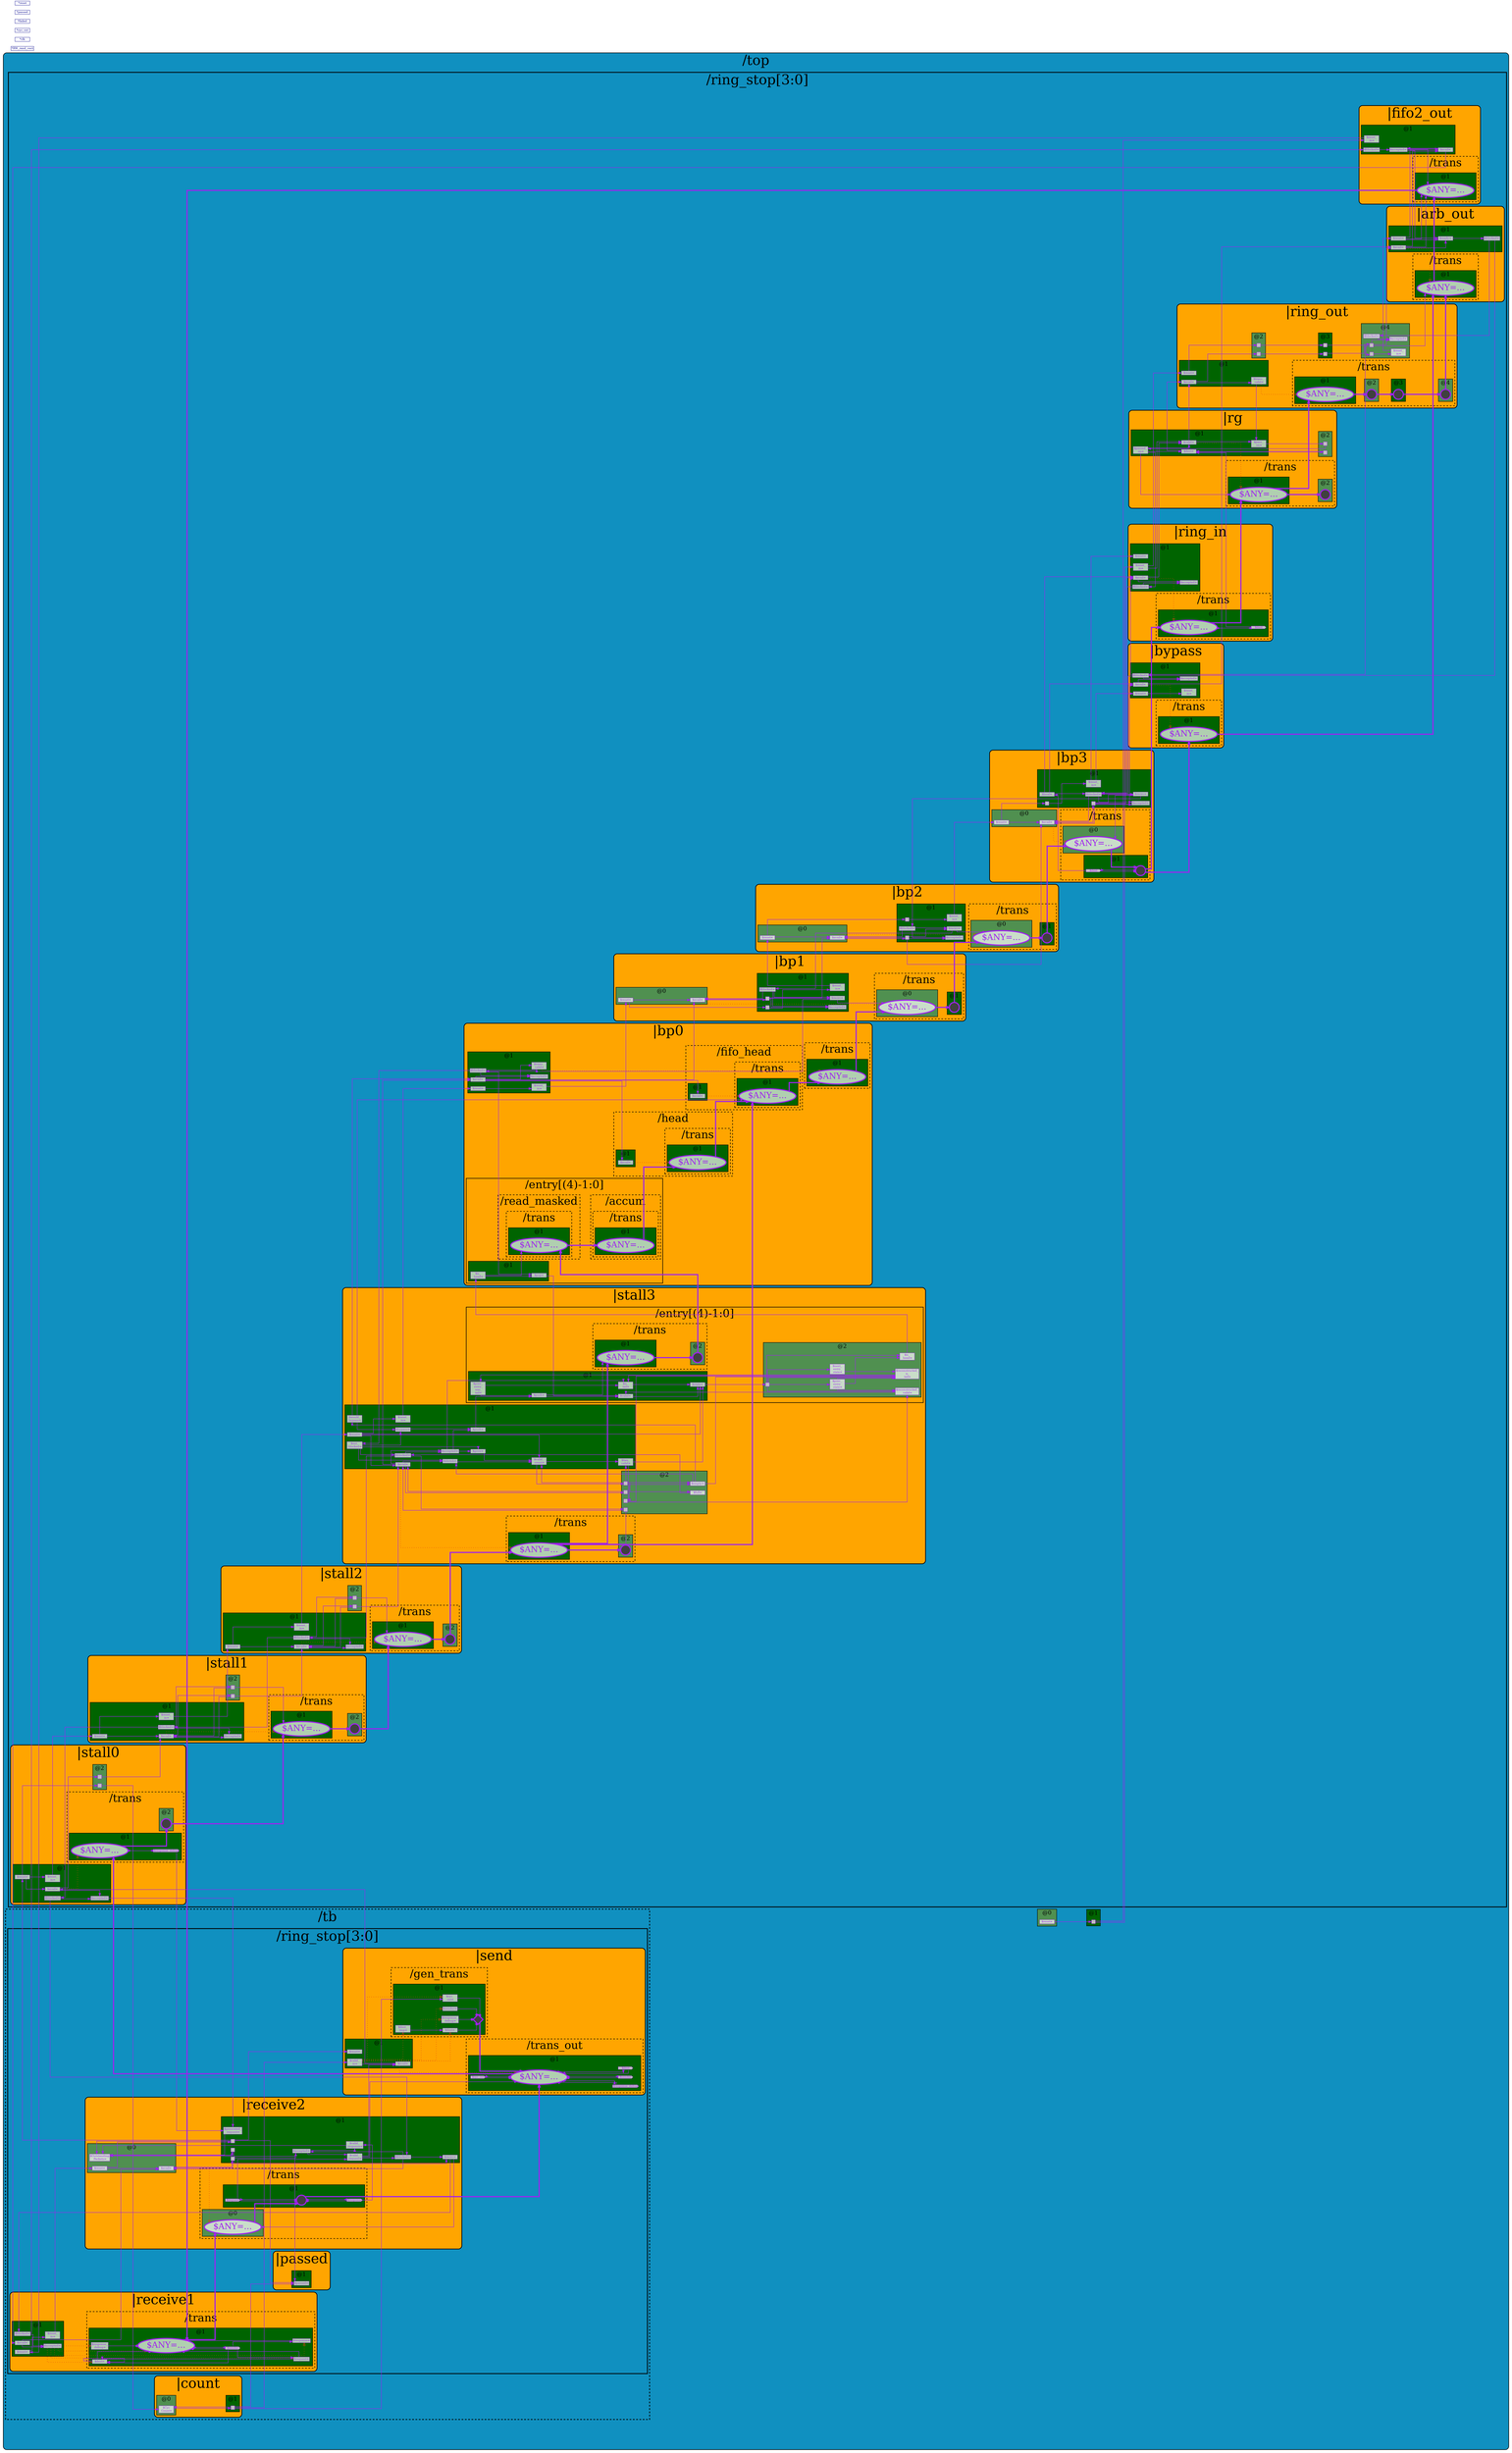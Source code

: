 // Generated by SandPiper(TM) 1.9-2018/02/11-beta from Redwood EDA.
// (Installed here: /home/devel/SandPiper_1.9-2018_02_11-beta_distro.)
// Redwood EDA does not claim intellectual property rights to this file and provides no warranty regarding its correctness or quality.


// Transaction Flow Graph:

strict digraph "top.tlv" {
   graph [layout = dot, rankdir = "LR", outputorder = edgesfirst, splines = ortho];
   node [layer = 4, shape = star, height = 0.02, style = filled, fontsize = 10, fontcolor = "purple", color = "purple", fillcolor = "#ffffffb0", penwidth = 1.0, margin = "0.03,0.03"];
   edge [layer = 3, weight = 4, penwidth = 1.5, color = "purple", fontcolor = "#00D000", labelfontcolor = "purple"];
   subgraph "cluster." {
      fillcolor = "#1090c0"
      style = "filled,rounded"
      penwidth = 2.0
      fontsize = 50
      tooltip = "/top"
      id = "id0{logical_entity=#Q##Q#}"
      label = "/top"
      subgraph "cluster.stage0" {
         "$reset@0" [fillcolor = "#ffffffb0", shape = box, label = "$reset=", id = "id1{logical_entity=#Q#$reset#Q#}", tooltip = "$reset = *reset;"];
      }
      subgraph "cluster.stage1" {
         "$reset@1" [label = "", shape = box, fixedsize = true, width = 0.2, height = 0.2, penwidth = 1.0, shape = box, fillcolor = grey];
      }
      subgraph "cluster.stage0" {
         style = "filled"
         fontsize = 20
         penwidth = 1.5
         label = "@0"
         id = "id3{logical_entity=#Q#|none@0#Q#}"
         tooltip = "@0"
         fillcolor = "#509050"
      }
      subgraph "cluster.stage1" {
         style = "filled"
         fontsize = 20
         penwidth = 1.5
         label = "@1"
         id = "id4{logical_entity=#Q#|none@2#Q#}"
         tooltip = "@1"
         fillcolor = "darkgreen"
      }
      subgraph "cluster./ring_stop" {
         fillcolor = "#1090c0"
fontsize = 50
penwidth = 3.0
         style = filled
         tooltip = "/ring_stop[3:0]"
         id = "id5{logical_entity=#Q#/ring_stop#Q#}"
         label = "/ring_stop[3:0]"
         subgraph "cluster./ring_stop|arb_out" {
            fillcolor = "orange"
            style = "filled,rounded"
            penwidth = 2.5
            fontsize = 50
            tooltip = "/ring_stop|arb_out"
            id = "id6{logical_entity=#Q#/ring_stop|arb_out#Q#}"
            label = "|arb_out"
            subgraph "cluster.stage1" {
               "/ring_stop|arb_out$avail@1" [fillcolor = "#ffffffb0", shape = box, label = "$avail=", id = "id7{logical_entity=#Q#/ring_stop|arb_out$avail#Q#}", tooltip = "$avail = /ring_stop|ring_out>>3$avail ||
                        /ring_stop|bypass>>0$avail;"];
            }
            subgraph "cluster.stage1" {
               "/ring_stop|arb_out$blocked@1" [fillcolor = "#ffffffb0", shape = box, label = "$blocked=", id = "id10{logical_entity=#Q#/ring_stop|arb_out$blocked#Q#}", tooltip = "$blocked = ! $ready;"];
            }
            subgraph "cluster.stage1" {
               "/ring_stop|arb_out$ready@1" [fillcolor = "#ffffffb0", shape = box, label = "$ready=", id = "id12{logical_entity=#Q#/ring_stop|arb_out$ready#Q#}", tooltip = "\\SV_plus
               bsg_fifo_1r1w_small #(.width_p(100)) my_fifo(
                  *clk, $reset,
                  $avail, $$ready, /trans$ANY,
                  /ring_stop|fifo2_out<>0$$avail, /ring_stop|fifo2_out/trans<>0$$ANY, /ring_stop|fifo2_out<>0$accepted
               );"];
            }
            subgraph "cluster.stage1" {
               "/ring_stop|arb_out$reset@1" [fillcolor = "#ffffffb0", shape = box, label = "$reset=", id = "id16{logical_entity=#Q#/ring_stop|arb_out$reset#Q#}", tooltip = "$reset = /ring_stop|ring_out>>3$reset_in;"];
            }
            subgraph "cluster.stage1" {
               style = "filled"
               fontsize = 20
               penwidth = 1.5
               label = "@1"
               id = "id18{logical_entity=#Q#/ring_stop|arb_out@2#Q#}"
               tooltip = "/ring_stop|arb_out@1"
               fillcolor = "darkgreen"
            }
            subgraph "cluster./ring_stop|arb_out/trans" {
               fillcolor = "orange"
fontsize = 40
penwidth = 2.0
               style = "dashed,filled"
               tooltip = "/ring_stop|arb_out/trans"
               id = "id19{logical_entity=#Q#/ring_stop|arb_out/trans#Q#}"
               label = "/trans"
               subgraph "cluster.stage1" {
                  "/ring_stop|arb_out/trans$ANY@1" [penwidth = 4.0, fillcolor = "#ffffffb0", fontsize = 30, shape = oval, label = "$ANY=...", tooltip = "$ANY = /ring_stop|ring_out>>3$avail ? /ring_stop|ring_out/trans>>3$ANY :
                                                                                /ring_stop|bypass/trans>>0$ANY;"];
               }
               subgraph "cluster.stage1" {
                  style = "filled"
                  fontsize = 20
                  penwidth = 1.5
                  label = "@1"
                  id = "id24{logical_entity=#Q#/ring_stop|arb_out@2#Q#}"
                  tooltip = "/ring_stop|arb_out/trans@1"
                  fillcolor = "darkgreen"
               }
            }
         }
         subgraph "cluster./ring_stop|bp0" {
            fillcolor = "orange"
            style = "filled,rounded"
            penwidth = 2.5
            fontsize = 50
            tooltip = "/ring_stop|bp0"
            id = "id25{logical_entity=#Q#/ring_stop|bp0#Q#}"
            label = "|bp0"
            subgraph "cluster.stage1" {
               "/ring_stop|bp0$accepted@1" [fillcolor = "#ffffffb0", shape = box, label = "$accepted=", id = "id26{logical_entity=#Q#/ring_stop|bp0$accepted#Q#}", tooltip = "$accepted = $avail && ! $blocked;"];
            }
            subgraph "cluster.stage1" {
               "/ring_stop|bp0$avail@1" [fillcolor = "#ffffffb0", shape = box, label = "$avail=", id = "id29{logical_entity=#Q#/ring_stop|bp0$avail#Q#}", tooltip = "$avail = ! /ring_stop|stall3>>0$would_bypass || /ring_stop|stall3>>0$avail;"];
            }
            subgraph "cluster.stage1" {
               "/ring_stop|bp0$blocked@1" [fillcolor = "#ffffffb0", shape = box, label = "$blocked=", id = "id32{logical_entity=#Q#/ring_stop|bp0$blocked#Q#}", tooltip = "$blocked = /ring_stop|bp1>>0$recirc;"];
            }
            subgraph "cluster.stage1" {
               "/ring_stop|bp0$reset@1" [fillcolor = "#ffffffb0", shape = box, label = "$reset=", id = "id34{logical_entity=#Q#/ring_stop|bp0$reset#Q#}", tooltip = "$reset = /ring_stop|stall3>>0$reset_in;"];
            }
            subgraph "cluster.stage1" {
               "/ring_stop|bp0$reset_in@1" [fillcolor = "#ffffffb0", shape = box, label = "$reset_\n in=", id = "id36{logical_entity=#Q#/ring_stop|bp0$reset_in#Q#}", tooltip = "$reset_in = $reset;"];
            }
            subgraph "cluster.stage1" {
               "/ring_stop|bp0$trans_valid@1" [fillcolor = "#ffffffb0", shape = box, label = "$trans_\n valid=", id = "id38{logical_entity=#Q#/ring_stop|bp0$trans_valid#Q#}", tooltip = "$trans_valid = $avail && ! $blocked;"];
            }
            subgraph "cluster.stage1" {
               style = "filled"
               fontsize = 20
               penwidth = 1.5
               label = "@1"
               id = "id41{logical_entity=#Q#/ring_stop|bp0@2#Q#}"
               tooltip = "/ring_stop|bp0@1"
               fillcolor = "darkgreen"
            }
            subgraph "cluster./ring_stop|bp0/entry" {
               fillcolor = "orange"
fontsize = 40
penwidth = 2.0
               style = filled
               tooltip = "/ring_stop|bp0/entry[(4)-1:0]"
               id = "id42{logical_entity=#Q#/ring_stop|bp0/entry#Q#}"
               label = "/entry[(4)-1:0]"
               subgraph "cluster.stage1" {
                  "/ring_stop|bp0/entry$is_head@1" [fillcolor = "#ffffffb0", shape = box, label = "$is_\n head=", id = "id43{logical_entity=#Q#/ring_stop|bp0/entry$is_head#Q#}", tooltip = "$is_head = /ring_stop|stall3/entry>>1$is_head;"];
               }
               subgraph "cluster.stage1" {
                  "/ring_stop|bp0/entry$pop@1" [fillcolor = "#ffffffb0", shape = box, label = "$pop=", id = "id45{logical_entity=#Q#/ring_stop|bp0/entry$pop#Q#}", tooltip = "$pop  = $is_head && ! |bp0$blocked;"];
               }
               subgraph "cluster.stage1" {
                  style = "filled"
                  fontsize = 20
                  penwidth = 1.5
                  label = "@1"
                  id = "id48{logical_entity=#Q#/ring_stop|bp0@2#Q#}"
                  tooltip = "/ring_stop|bp0/entry[(4)-1:0]@1"
                  fillcolor = "darkgreen"
               }
               subgraph "cluster./ring_stop|bp0/entry/accum" {
                  fillcolor = "orange"
fontsize = 40
penwidth = 2.0
                  style = "dashed,filled"
                  tooltip = "/ring_stop|bp0/entry/accum"
                  id = "id49{logical_entity=#Q#/ring_stop|bp0/entry/accum#Q#}"
                  label = "/accum"
                  subgraph "cluster./ring_stop|bp0/entry/accum/trans" {
                     fillcolor = "orange"
fontsize = 40
penwidth = 2.0
                     style = "dashed,filled"
                     tooltip = "/ring_stop|bp0/entry/accum/trans"
                     id = "id50{logical_entity=#Q#/ring_stop|bp0/entry/accum/trans#Q#}"
                     label = "/trans"
                     subgraph "cluster.stage1" {
                        "/ring_stop|bp0/entry/accum/trans$ANY@1" [penwidth = 4.0, fillcolor = "#ffffffb0", fontsize = 30, shape = oval, label = "$ANY=...", tooltip = "$ANY = ((entry == 0) ? '0 : /entry[(entry+(4)-1)%(4)]/accum/trans$ANY) |
                                   /entry/read_masked/trans$ANY;"];
                     }
                     subgraph "cluster.stage1" {
                        style = "filled"
                        fontsize = 20
                        penwidth = 1.5
                        label = "@1"
                        id = "id52{logical_entity=#Q#/ring_stop|bp0@2#Q#}"
                        tooltip = "/ring_stop|bp0/entry/accum/trans@1"
                        fillcolor = "darkgreen"
                     }
                  }
               }
               subgraph "cluster./ring_stop|bp0/entry/read_masked" {
                  fillcolor = "orange"
fontsize = 40
penwidth = 2.0
                  style = "dashed,filled"
                  tooltip = "/ring_stop|bp0/entry/read_masked"
                  id = "id53{logical_entity=#Q#/ring_stop|bp0/entry/read_masked#Q#}"
                  label = "/read_masked"
                  subgraph "cluster./ring_stop|bp0/entry/read_masked/trans" {
                     fillcolor = "orange"
fontsize = 40
penwidth = 2.0
                     style = "dashed,filled"
                     tooltip = "/ring_stop|bp0/entry/read_masked/trans"
                     id = "id54{logical_entity=#Q#/ring_stop|bp0/entry/read_masked/trans#Q#}"
                     label = "/trans"
                     subgraph "cluster.stage1" {
                        "/ring_stop|bp0/entry/read_masked/trans$ANY@1" [penwidth = 4.0, fillcolor = "#ffffffb0", fontsize = 30, shape = oval, label = "$ANY=...", tooltip = "$ANY = /entry$is_head ? /ring_stop|stall3/entry/trans>>1$ANY /* $aNY */ : '0;"];
                     }
                     subgraph "cluster.stage1" {
                        style = "filled"
                        fontsize = 20
                        penwidth = 1.5
                        label = "@1"
                        id = "id57{logical_entity=#Q#/ring_stop|bp0@2#Q#}"
                        tooltip = "/ring_stop|bp0/entry/read_masked/trans@1"
                        fillcolor = "darkgreen"
                     }
                  }
               }
            }
            subgraph "cluster./ring_stop|bp0/fifo_head" {
               fillcolor = "orange"
fontsize = 40
penwidth = 2.0
               style = "dashed,filled"
               tooltip = "/ring_stop|bp0/fifo_head"
               id = "id58{logical_entity=#Q#/ring_stop|bp0/fifo_head#Q#}"
               label = "/fifo_head"
               subgraph "cluster.stage1" {
                  "/ring_stop|bp0/fifo_head$avail@1" [fillcolor = "#ffffffb0", shape = box, label = "$avail=", id = "id59{logical_entity=#Q#/ring_stop|bp0/fifo_head$avail#Q#}", tooltip = "$avail = |bp0$avail;"];
               }
               subgraph "cluster.stage1" {
                  style = "filled"
                  fontsize = 20
                  penwidth = 1.5
                  label = "@1"
                  id = "id61{logical_entity=#Q#/ring_stop|bp0@2#Q#}"
                  tooltip = "/ring_stop|bp0/fifo_head@1"
                  fillcolor = "darkgreen"
               }
               subgraph "cluster./ring_stop|bp0/fifo_head/trans" {
                  fillcolor = "orange"
fontsize = 40
penwidth = 2.0
                  style = "dashed,filled"
                  tooltip = "/ring_stop|bp0/fifo_head/trans"
                  id = "id62{logical_entity=#Q#/ring_stop|bp0/fifo_head/trans#Q#}"
                  label = "/trans"
                  subgraph "cluster.stage1" {
                     "/ring_stop|bp0/fifo_head/trans$ANY@1" [penwidth = 4.0, fillcolor = "#ffffffb0", fontsize = 30, shape = oval, label = "$ANY=...", tooltip = "$ANY = /ring_stop|stall3>>0$would_bypass
                                     ? /ring_stop|stall3/trans>>0$ANY
                                     : |bp0/head/trans$ANY;"];
                  }
                  subgraph "cluster.stage1" {
                     style = "filled"
                     fontsize = 20
                     penwidth = 1.5
                     label = "@1"
                     id = "id67{logical_entity=#Q#/ring_stop|bp0@2#Q#}"
                     tooltip = "/ring_stop|bp0/fifo_head/trans@1"
                     fillcolor = "darkgreen"
                  }
               }
            }
            subgraph "cluster./ring_stop|bp0/head" {
               fillcolor = "orange"
fontsize = 40
penwidth = 2.0
               style = "dashed,filled"
               tooltip = "/ring_stop|bp0/head"
               id = "id68{logical_entity=#Q#/ring_stop|bp0/head#Q#}"
               label = "/head"
               subgraph "cluster.stage1" {
                  "/ring_stop|bp0/head$avail@1" [fillcolor = "#ffffffb0", shape = box, label = "$avail=", id = "id69{logical_entity=#Q#/ring_stop|bp0/head$avail#Q#}", tooltip = "$avail = |bp0$avail;"];
               }
               subgraph "cluster.stage1" {
                  style = "filled"
                  fontsize = 20
                  penwidth = 1.5
                  label = "@1"
                  id = "id71{logical_entity=#Q#/ring_stop|bp0@2#Q#}"
                  tooltip = "/ring_stop|bp0/head@1"
                  fillcolor = "darkgreen"
               }
               subgraph "cluster./ring_stop|bp0/head/trans" {
                  fillcolor = "orange"
fontsize = 40
penwidth = 2.0
                  style = "dashed,filled"
                  tooltip = "/ring_stop|bp0/head/trans"
                  id = "id72{logical_entity=#Q#/ring_stop|bp0/head/trans#Q#}"
                  label = "/trans"
                  subgraph "cluster.stage1" {
                     "/ring_stop|bp0/head/trans$ANY@1" [penwidth = 4.0, fillcolor = "#ffffffb0", fontsize = 30, shape = oval, label = "$ANY=...", tooltip = "$ANY = /ring_stop|bp0/entry[(4)-1]/accum/trans$ANY;"];
                  }
                  subgraph "cluster.stage1" {
                     style = "filled"
                     fontsize = 20
                     penwidth = 1.5
                     label = "@1"
                     id = "id75{logical_entity=#Q#/ring_stop|bp0@2#Q#}"
                     tooltip = "/ring_stop|bp0/head/trans@1"
                     fillcolor = "darkgreen"
                  }
               }
            }
            subgraph "cluster./ring_stop|bp0/trans" {
               fillcolor = "orange"
fontsize = 40
penwidth = 2.0
               style = "dashed,filled"
               tooltip = "/ring_stop|bp0/trans"
               id = "id76{logical_entity=#Q#/ring_stop|bp0/trans#Q#}"
               label = "/trans"
               subgraph "cluster.stage1" {
                  "/ring_stop|bp0/trans$ANY@1" [penwidth = 4.0, fillcolor = "#ffffffb0", fontsize = 30, shape = oval, label = "$ANY=...", tooltip = "$ANY = |bp0/fifo_head/trans$ANY;"];
               }
               subgraph "cluster.stage1" {
                  style = "filled"
                  fontsize = 20
                  penwidth = 1.5
                  label = "@1"
                  id = "id79{logical_entity=#Q#/ring_stop|bp0@2#Q#}"
                  tooltip = "/ring_stop|bp0/trans@1"
                  fillcolor = "darkgreen"
               }
            }
         }
         subgraph "cluster./ring_stop|bp1" {
            fillcolor = "orange"
            style = "filled,rounded"
            penwidth = 2.5
            fontsize = 50
            tooltip = "/ring_stop|bp1"
            id = "id80{logical_entity=#Q#/ring_stop|bp1#Q#}"
            label = "|bp1"
            subgraph "cluster.stage1" {
               "/ring_stop|bp1$accepted@1" [fillcolor = "#ffffffb0", shape = box, label = "$accepted=", id = "id81{logical_entity=#Q#/ring_stop|bp1$accepted#Q#}", tooltip = "$accepted = $avail && ! $blocked;"];
            }
            subgraph "cluster.stage0" {
               "/ring_stop|bp1$avail@0" [fillcolor = "#ffffffb0", shape = box, label = "$avail=", id = "id84{logical_entity=#Q#/ring_stop|bp1$avail#Q#}", tooltip = "$avail = $reset ? 1'b0 :
                                    (>>1$avail && >>1$blocked) ||  // Recirc'ed or
                                    // Above is recomputation of $recirc to avoid a flop.
                                    // For SELF, its in the same stage, and is redundant computation.
                                    /ring_stop|bp0>>1$avail;"];
            }
            subgraph "cluster.stage1" {
               "/ring_stop|bp1$avail@1" [label = "", shape = box, fixedsize = true, width = 0.2, height = 0.2, penwidth = 1.0, shape = box, fillcolor = grey];
            }
            subgraph "cluster.stage1" {
               "/ring_stop|bp1$blocked@1" [fillcolor = "#ffffffb0", shape = box, label = "$blocked=", id = "id90{logical_entity=#Q#/ring_stop|bp1$blocked#Q#}", tooltip = "$blocked = /ring_stop|bp2>>0$recirc;"];
            }
            subgraph "cluster.stage1" {
               "/ring_stop|bp1$recirc@1" [fillcolor = "#ffffffb0", shape = box, label = "$recirc=", id = "id92{logical_entity=#Q#/ring_stop|bp1$recirc#Q#}", tooltip = "$recirc = $avail && $blocked;"];
            }
            subgraph "cluster.stage0" {
               "/ring_stop|bp1$reset@0" [fillcolor = "#ffffffb0", shape = box, label = "$reset=", id = "id95{logical_entity=#Q#/ring_stop|bp1$reset#Q#}", tooltip = "$reset = /ring_stop|bp0>>1$reset_in;"];
            }
            subgraph "cluster.stage1" {
               "/ring_stop|bp1$reset@1" [label = "", shape = box, fixedsize = true, width = 0.2, height = 0.2, penwidth = 1.0, shape = box, fillcolor = grey];
            }
            subgraph "cluster.stage1" {
               "/ring_stop|bp1$reset_in@1" [fillcolor = "#ffffffb0", shape = box, label = "$reset_\n in=", id = "id98{logical_entity=#Q#/ring_stop|bp1$reset_in#Q#}", tooltip = "$reset_in = $reset;"];
            }
            subgraph "cluster.stage0" {
               style = "filled"
               fontsize = 20
               penwidth = 1.5
               label = "@0"
               id = "id100{logical_entity=#Q#/ring_stop|bp1@0#Q#}"
               tooltip = "/ring_stop|bp1@0"
               fillcolor = "#509050"
            }
            subgraph "cluster.stage1" {
               style = "filled"
               fontsize = 20
               penwidth = 1.5
               label = "@1"
               id = "id101{logical_entity=#Q#/ring_stop|bp1@2#Q#}"
               tooltip = "/ring_stop|bp1@1"
               fillcolor = "darkgreen"
            }
            subgraph "cluster./ring_stop|bp1/trans" {
               fillcolor = "orange"
fontsize = 40
penwidth = 2.0
               style = "dashed,filled"
               tooltip = "/ring_stop|bp1/trans"
               id = "id102{logical_entity=#Q#/ring_stop|bp1/trans#Q#}"
               label = "/trans"
               subgraph "cluster.stage0" {
                  "/ring_stop|bp1/trans$ANY@0" [penwidth = 4.0, fillcolor = "#ffffffb0", fontsize = 30, shape = oval, label = "$ANY=...", tooltip = "$ANY =
                           |bp1>>1$recirc ? >>1$ANY
                                                : /ring_stop|bp0/trans>>1$ANY;"];
               }
               subgraph "cluster.stage1" {
                  "/ring_stop|bp1/trans$ANY@1" [penwidth = 4.0, label = "", fillcolor = grey25, style = filled, fixedsize = true, width = 0.5, height = 0.5, shape = circle];
               }
               subgraph "cluster.stage0" {
                  style = "filled"
                  fontsize = 20
                  penwidth = 1.5
                  label = "@0"
                  id = "id107{logical_entity=#Q#/ring_stop|bp1@0#Q#}"
                  tooltip = "/ring_stop|bp1/trans@0"
                  fillcolor = "#509050"
               }
               subgraph "cluster.stage1" {
                  style = "filled"
                  fontsize = 20
                  penwidth = 1.5
                  label = "@1"
                  id = "id108{logical_entity=#Q#/ring_stop|bp1@2#Q#}"
                  tooltip = "/ring_stop|bp1/trans@1"
                  fillcolor = "darkgreen"
               }
            }
         }
         subgraph "cluster./ring_stop|bp2" {
            fillcolor = "orange"
            style = "filled,rounded"
            penwidth = 2.5
            fontsize = 50
            tooltip = "/ring_stop|bp2"
            id = "id109{logical_entity=#Q#/ring_stop|bp2#Q#}"
            label = "|bp2"
            subgraph "cluster.stage1" {
               "/ring_stop|bp2$accepted@1" [fillcolor = "#ffffffb0", shape = box, label = "$accepted=", id = "id110{logical_entity=#Q#/ring_stop|bp2$accepted#Q#}", tooltip = "$accepted = $avail && ! $blocked;"];
            }
            subgraph "cluster.stage0" {
               "/ring_stop|bp2$avail@0" [fillcolor = "#ffffffb0", shape = box, label = "$avail=", id = "id113{logical_entity=#Q#/ring_stop|bp2$avail#Q#}", tooltip = "$avail = $reset ? 1'b0 :
                                    (>>1$avail && >>1$blocked) ||  // Recirc'ed or
                                    // Above is recomputation of $recirc to avoid a flop.
                                    // For SELF, its in the same stage, and is redundant computation.
                                    /ring_stop|bp1>>1$avail;"];
            }
            subgraph "cluster.stage1" {
               "/ring_stop|bp2$avail@1" [label = "", shape = box, fixedsize = true, width = 0.2, height = 0.2, penwidth = 1.0, shape = box, fillcolor = grey];
            }
            subgraph "cluster.stage1" {
               "/ring_stop|bp2$blocked@1" [fillcolor = "#ffffffb0", shape = box, label = "$blocked=", id = "id119{logical_entity=#Q#/ring_stop|bp2$blocked#Q#}", tooltip = "$blocked = /ring_stop|bp3>>0$recirc;"];
            }
            subgraph "cluster.stage1" {
               "/ring_stop|bp2$recirc@1" [fillcolor = "#ffffffb0", shape = box, label = "$recirc=", id = "id121{logical_entity=#Q#/ring_stop|bp2$recirc#Q#}", tooltip = "$recirc = $avail && $blocked;"];
            }
            subgraph "cluster.stage0" {
               "/ring_stop|bp2$reset@0" [fillcolor = "#ffffffb0", shape = box, label = "$reset=", id = "id124{logical_entity=#Q#/ring_stop|bp2$reset#Q#}", tooltip = "$reset = /ring_stop|bp1>>1$reset_in;"];
            }
            subgraph "cluster.stage1" {
               "/ring_stop|bp2$reset@1" [label = "", shape = box, fixedsize = true, width = 0.2, height = 0.2, penwidth = 1.0, shape = box, fillcolor = grey];
            }
            subgraph "cluster.stage1" {
               "/ring_stop|bp2$reset_in@1" [fillcolor = "#ffffffb0", shape = box, label = "$reset_\n in=", id = "id127{logical_entity=#Q#/ring_stop|bp2$reset_in#Q#}", tooltip = "$reset_in = $reset;"];
            }
            subgraph "cluster.stage0" {
               style = "filled"
               fontsize = 20
               penwidth = 1.5
               label = "@0"
               id = "id129{logical_entity=#Q#/ring_stop|bp2@0#Q#}"
               tooltip = "/ring_stop|bp2@0"
               fillcolor = "#509050"
            }
            subgraph "cluster.stage1" {
               style = "filled"
               fontsize = 20
               penwidth = 1.5
               label = "@1"
               id = "id130{logical_entity=#Q#/ring_stop|bp2@2#Q#}"
               tooltip = "/ring_stop|bp2@1"
               fillcolor = "darkgreen"
            }
            subgraph "cluster./ring_stop|bp2/trans" {
               fillcolor = "orange"
fontsize = 40
penwidth = 2.0
               style = "dashed,filled"
               tooltip = "/ring_stop|bp2/trans"
               id = "id131{logical_entity=#Q#/ring_stop|bp2/trans#Q#}"
               label = "/trans"
               subgraph "cluster.stage0" {
                  "/ring_stop|bp2/trans$ANY@0" [penwidth = 4.0, fillcolor = "#ffffffb0", fontsize = 30, shape = oval, label = "$ANY=...", tooltip = "$ANY =
                           |bp2>>1$recirc ? >>1$ANY
                                                : /ring_stop|bp1/trans>>1$ANY;"];
               }
               subgraph "cluster.stage1" {
                  "/ring_stop|bp2/trans$ANY@1" [penwidth = 4.0, label = "", fillcolor = grey25, style = filled, fixedsize = true, width = 0.5, height = 0.5, shape = circle];
               }
               subgraph "cluster.stage0" {
                  style = "filled"
                  fontsize = 20
                  penwidth = 1.5
                  label = "@0"
                  id = "id136{logical_entity=#Q#/ring_stop|bp2@0#Q#}"
                  tooltip = "/ring_stop|bp2/trans@0"
                  fillcolor = "#509050"
               }
               subgraph "cluster.stage1" {
                  style = "filled"
                  fontsize = 20
                  penwidth = 1.5
                  label = "@1"
                  id = "id137{logical_entity=#Q#/ring_stop|bp2@2#Q#}"
                  tooltip = "/ring_stop|bp2/trans@1"
                  fillcolor = "darkgreen"
               }
            }
         }
         subgraph "cluster./ring_stop|bp3" {
            fillcolor = "orange"
            style = "filled,rounded"
            penwidth = 2.5
            fontsize = 50
            tooltip = "/ring_stop|bp3"
            id = "id138{logical_entity=#Q#/ring_stop|bp3#Q#}"
            label = "|bp3"
            subgraph "cluster.stage1" {
               "/ring_stop|bp3$accepted@1" [fillcolor = "#ffffffb0", shape = box, label = "$accepted=", id = "id139{logical_entity=#Q#/ring_stop|bp3$accepted#Q#}", tooltip = "$accepted = $avail && ! $blocked;"];
            }
            subgraph "cluster.stage0" {
               "/ring_stop|bp3$avail@0" [fillcolor = "#ffffffb0", shape = box, label = "$avail=", id = "id142{logical_entity=#Q#/ring_stop|bp3$avail#Q#}", tooltip = "$avail = $reset ? 1'b0 :
                                    (>>1$avail && >>1$blocked) ||  // Recirc'ed or
                                    // Above is recomputation of $recirc to avoid a flop.
                                    // For SELF, its in the same stage, and is redundant computation.
                                    /ring_stop|bp2>>1$avail;"];
            }
            subgraph "cluster.stage1" {
               "/ring_stop|bp3$avail@1" [label = "", shape = box, fixedsize = true, width = 0.2, height = 0.2, penwidth = 1.0, shape = box, fillcolor = grey];
            }
            subgraph "cluster.stage1" {
               "/ring_stop|bp3$blocked@1" [fillcolor = "#ffffffb0", shape = box, label = "$blocked=", id = "id148{logical_entity=#Q#/ring_stop|bp3$blocked#Q#}", tooltip = "$blocked = (/ring_stop|ring_in>>0$blocked ||
                           ! $local) &&
                          /ring_stop|bypass>>0$blocked;"];
            }
            subgraph "cluster.stage1" {
               "/ring_stop|bp3$local@1" [fillcolor = "#ffffffb0", shape = box, label = "$local=", id = "id152{logical_entity=#Q#/ring_stop|bp3$local#Q#}", tooltip = "$local = /trans$dest == #ring_stop;"];
            }
            subgraph "cluster.stage1" {
               "/ring_stop|bp3$recirc@1" [fillcolor = "#ffffffb0", shape = box, label = "$recirc=", id = "id154{logical_entity=#Q#/ring_stop|bp3$recirc#Q#}", tooltip = "$recirc = $avail && $blocked;"];
            }
            subgraph "cluster.stage0" {
               "/ring_stop|bp3$reset@0" [fillcolor = "#ffffffb0", shape = box, label = "$reset=", id = "id157{logical_entity=#Q#/ring_stop|bp3$reset#Q#}", tooltip = "$reset = /ring_stop|bp2>>1$reset_in;"];
            }
            subgraph "cluster.stage1" {
               "/ring_stop|bp3$reset@1" [label = "", shape = box, fixedsize = true, width = 0.2, height = 0.2, penwidth = 1.0, shape = box, fillcolor = grey];
            }
            subgraph "cluster.stage1" {
               "/ring_stop|bp3$reset_in@1" [fillcolor = "#ffffffb0", shape = box, label = "$reset_\n in=", id = "id160{logical_entity=#Q#/ring_stop|bp3$reset_in#Q#}", tooltip = "$reset_in = $reset;"];
            }
            subgraph "cluster.stage0" {
               style = "filled"
               fontsize = 20
               penwidth = 1.5
               label = "@0"
               id = "id162{logical_entity=#Q#/ring_stop|bp3@0#Q#}"
               tooltip = "/ring_stop|bp3@0"
               fillcolor = "#509050"
            }
            subgraph "cluster.stage1" {
               style = "filled"
               fontsize = 20
               penwidth = 1.5
               label = "@1"
               id = "id163{logical_entity=#Q#/ring_stop|bp3@2#Q#}"
               tooltip = "/ring_stop|bp3@1"
               fillcolor = "darkgreen"
            }
            subgraph "cluster./ring_stop|bp3/trans" {
               fillcolor = "orange"
fontsize = 40
penwidth = 2.0
               style = "dashed,filled"
               tooltip = "/ring_stop|bp3/trans"
               id = "id164{logical_entity=#Q#/ring_stop|bp3/trans#Q#}"
               label = "/trans"
               subgraph "cluster.stage1" {
                  "/ring_stop|bp3/trans$dest@1" [shape = cds, fillcolor = grey, label = "$dest"];
               }
               subgraph "cluster.stage0" {
                  "/ring_stop|bp3/trans$ANY@0" [penwidth = 4.0, fillcolor = "#ffffffb0", fontsize = 30, shape = oval, label = "$ANY=...", tooltip = "$ANY =
                           |bp3>>1$recirc ? >>1$ANY
                                                : /ring_stop|bp2/trans>>1$ANY;"];
               }
               subgraph "cluster.stage1" {
                  "/ring_stop|bp3/trans$ANY@1" [penwidth = 4.0, label = "", fillcolor = grey25, style = filled, fixedsize = true, width = 0.5, height = 0.5, shape = circle];
               }
               subgraph "cluster.stage0" {
                  style = "filled"
                  fontsize = 20
                  penwidth = 1.5
                  label = "@0"
                  id = "id171{logical_entity=#Q#/ring_stop|bp3@0#Q#}"
                  tooltip = "/ring_stop|bp3/trans@0"
                  fillcolor = "#509050"
               }
               subgraph "cluster.stage1" {
                  style = "filled"
                  fontsize = 20
                  penwidth = 1.5
                  label = "@1"
                  id = "id172{logical_entity=#Q#/ring_stop|bp3@2#Q#}"
                  tooltip = "/ring_stop|bp3/trans@1"
                  fillcolor = "darkgreen"
               }
            }
         }
         subgraph "cluster./ring_stop|bypass" {
            fillcolor = "orange"
            style = "filled,rounded"
            penwidth = 2.5
            fontsize = 50
            tooltip = "/ring_stop|bypass"
            id = "id173{logical_entity=#Q#/ring_stop|bypass#Q#}"
            label = "|bypass"
            subgraph "cluster.stage1" {
               "/ring_stop|bypass$accepted@1" [fillcolor = "#ffffffb0", shape = box, label = "$accepted=", id = "id174{logical_entity=#Q#/ring_stop|bypass$accepted#Q#}", tooltip = "$accepted = $avail && ! $blocked;"];
            }
            subgraph "cluster.stage1" {
               "/ring_stop|bypass$avail@1" [fillcolor = "#ffffffb0", shape = box, label = "$avail=", id = "id177{logical_entity=#Q#/ring_stop|bypass$avail#Q#}", tooltip = "$avail = /ring_stop|bp3>>0$avail &&
                        /ring_stop|bp3>>0$local;"];
            }
            subgraph "cluster.stage1" {
               "/ring_stop|bypass$blocked@1" [fillcolor = "#ffffffb0", shape = box, label = "$blocked=", id = "id180{logical_entity=#Q#/ring_stop|bypass$blocked#Q#}", tooltip = "$blocked = /ring_stop|arb_out>>0$blocked ||
                          /ring_stop|ring_out>>3$avail;"];
            }
            subgraph "cluster.stage1" {
               "/ring_stop|bypass$reset@1" [fillcolor = "#ffffffb0", shape = box, label = "$reset=", id = "id183{logical_entity=#Q#/ring_stop|bypass$reset#Q#}", tooltip = "$reset = /ring_stop|bp3>>0$reset_in;"];
            }
            subgraph "cluster.stage1" {
               "/ring_stop|bypass$reset_in@1" [fillcolor = "#ffffffb0", shape = box, label = "$reset_\n in=", id = "id185{logical_entity=#Q#/ring_stop|bypass$reset_in#Q#}", tooltip = "$reset_in = $reset;"];
            }
            subgraph "cluster.stage1" {
               style = "filled"
               fontsize = 20
               penwidth = 1.5
               label = "@1"
               id = "id187{logical_entity=#Q#/ring_stop|bypass@2#Q#}"
               tooltip = "/ring_stop|bypass@1"
               fillcolor = "darkgreen"
            }
            subgraph "cluster./ring_stop|bypass/trans" {
               fillcolor = "orange"
fontsize = 40
penwidth = 2.0
               style = "dashed,filled"
               tooltip = "/ring_stop|bypass/trans"
               id = "id188{logical_entity=#Q#/ring_stop|bypass/trans#Q#}"
               label = "/trans"
               subgraph "cluster.stage1" {
                  "/ring_stop|bypass/trans$ANY@1" [penwidth = 4.0, fillcolor = "#ffffffb0", fontsize = 30, shape = oval, label = "$ANY=...", tooltip = "$ANY = /ring_stop|bp3/trans>>0$ANY;"];
               }
               subgraph "cluster.stage1" {
                  style = "filled"
                  fontsize = 20
                  penwidth = 1.5
                  label = "@1"
                  id = "id191{logical_entity=#Q#/ring_stop|bypass@2#Q#}"
                  tooltip = "/ring_stop|bypass/trans@1"
                  fillcolor = "darkgreen"
               }
            }
         }
         subgraph "cluster./ring_stop|default" {
            fillcolor = "orange"
            style = "filled,rounded"
            penwidth = 2.5
            fontsize = 50
            tooltip = "/ring_stop|default"
            id = "id192{logical_entity=#Q#/ring_stop|default#Q#}"
            label = "|default"
         }
         subgraph "cluster./ring_stop|fifo2_out" {
            fillcolor = "orange"
            style = "filled,rounded"
            penwidth = 2.5
            fontsize = 50
            tooltip = "/ring_stop|fifo2_out"
            id = "id193{logical_entity=#Q#/ring_stop|fifo2_out#Q#}"
            label = "|fifo2_out"
            subgraph "cluster.stage1" {
               "/ring_stop|fifo2_out$accepted@1" [fillcolor = "#ffffffb0", shape = box, label = "$accepted=", id = "id194{logical_entity=#Q#/ring_stop|fifo2_out$accepted#Q#}", tooltip = "$accepted = $avail && ! $blocked;"];
            }
            subgraph "cluster.stage1" {
               "/ring_stop|fifo2_out$avail@1" [fillcolor = "#ffffffb0", shape = box, label = "$avail=", id = "id197{logical_entity=#Q#/ring_stop|fifo2_out$avail#Q#}", tooltip = "\\SV_plus
               bsg_fifo_1r1w_small #(.width_p(100)) my_fifo(
                  *clk, $reset,
                  $avail, $$ready, /trans$ANY,
                  /ring_stop|fifo2_out<>0$$avail, /ring_stop|fifo2_out/trans<>0$$ANY, /ring_stop|fifo2_out<>0$accepted
               );"];
            }
            subgraph "cluster.stage1" {
               "/ring_stop|fifo2_out$blocked@1" [fillcolor = "#ffffffb0", shape = box, label = "$blocked=", id = "id201{logical_entity=#Q#/ring_stop|fifo2_out$blocked#Q#}", tooltip = "$blocked = /top/tb/ring_stop|receive1<>0$blocked;"];
            }
            subgraph "cluster.stage1" {
               "/ring_stop|fifo2_out$reset_in@1" [fillcolor = "#ffffffb0", shape = box, label = "$reset_\n in=", id = "id203{logical_entity=#Q#/ring_stop|fifo2_out$reset_in#Q#}", tooltip = "$reset_in =  /top<>0$reset;"];
            }
            subgraph "cluster.stage1" {
               style = "filled"
               fontsize = 20
               penwidth = 1.5
               label = "@1"
               id = "id205{logical_entity=#Q#/ring_stop|fifo2_out@2#Q#}"
               tooltip = "/ring_stop|fifo2_out@1"
               fillcolor = "darkgreen"
            }
            subgraph "cluster./ring_stop|fifo2_out/trans" {
               fillcolor = "orange"
fontsize = 40
penwidth = 2.0
               style = "dashed,filled"
               tooltip = "/ring_stop|fifo2_out/trans"
               id = "id206{logical_entity=#Q#/ring_stop|fifo2_out/trans#Q#}"
               label = "/trans"
               subgraph "cluster.stage1" {
                  "/ring_stop|fifo2_out/trans$ANY@1" [penwidth = 4.0, fillcolor = "#ffffffb0", fontsize = 30, shape = oval, label = "$ANY=...", tooltip = "\\SV_plus
               bsg_fifo_1r1w_small #(.width_p(100)) my_fifo(
                  *clk, $reset,
                  $avail, $$ready, /trans$ANY,
                  /ring_stop|fifo2_out<>0$$avail, /ring_stop|fifo2_out/trans<>0$$ANY, /ring_stop|fifo2_out<>0$accepted
               );"];
               }
               subgraph "cluster.stage1" {
                  style = "filled"
                  fontsize = 20
                  penwidth = 1.5
                  label = "@1"
                  id = "id211{logical_entity=#Q#/ring_stop|fifo2_out@2#Q#}"
                  tooltip = "/ring_stop|fifo2_out/trans@1"
                  fillcolor = "darkgreen"
               }
            }
         }
         subgraph "cluster./ring_stop|rg" {
            fillcolor = "orange"
            style = "filled,rounded"
            penwidth = 2.5
            fontsize = 50
            tooltip = "/ring_stop|rg"
            id = "id212{logical_entity=#Q#/ring_stop|rg#Q#}"
            label = "|rg"
            subgraph "cluster.stage1" {
               "/ring_stop|rg$dest@1" [fillcolor = "#ffffffb0", shape = box, label = "$dest=", id = "id213{logical_entity=#Q#/ring_stop|rg$dest#Q#}", tooltip = "$dest[1:0] =
                  $passed_on
                     ? /ring_stop[prev_hop]|rg>>1$dest
                     : /ring_stop|ring_in/trans<>0$dest;"];
            }
            subgraph "cluster.stage2" {
               "/ring_stop|rg$dest@2" [label = "", shape = box, fixedsize = true, width = 0.2, height = 0.2, penwidth = 1.0, shape = box, fillcolor = grey];
            }
            subgraph "cluster.stage1" {
               "/ring_stop|rg$pass_on@1" [fillcolor = "#ffffffb0", shape = box, label = "$pass_\n on=", id = "id218{logical_entity=#Q#/ring_stop|rg$pass_on#Q#}", tooltip = "$pass_on = $valid && ! /ring_stop|ring_out>>0$trans_valid;"];
            }
            subgraph "cluster.stage2" {
               "/ring_stop|rg$pass_on@2" [label = "", shape = box, fixedsize = true, width = 0.2, height = 0.2, penwidth = 1.0, shape = box, fillcolor = grey];
            }
            subgraph "cluster.stage1" {
               "/ring_stop|rg$passed_on@1" [fillcolor = "#ffffffb0", shape = box, label = "$passed_\n on=", id = "id222{logical_entity=#Q#/ring_stop|rg$passed_on#Q#}", tooltip = "$passed_on = /ring_stop[prev_hop]|rg>>1$pass_on;"];
            }
            subgraph "cluster.stage1" {
               "/ring_stop|rg$valid@1" [fillcolor = "#ffffffb0", shape = box, label = "$valid=", id = "id224{logical_entity=#Q#/ring_stop|rg$valid#Q#}", tooltip = "$valid = ! /ring_stop|ring_in<>0$reset_in &&
                        ($passed_on || /ring_stop|ring_in<>0$avail);"];
            }
            subgraph "cluster.stage1" {
               style = "filled"
               fontsize = 20
               penwidth = 1.5
               label = "@1"
               id = "id228{logical_entity=#Q#/ring_stop|rg@2#Q#}"
               tooltip = "/ring_stop|rg@1"
               fillcolor = "darkgreen"
            }
            subgraph "cluster.stage2" {
               style = "filled"
               fontsize = 20
               penwidth = 1.5
               label = "@2"
               id = "id229{logical_entity=#Q#/ring_stop|rg@4#Q#}"
               tooltip = "/ring_stop|rg@2"
               fillcolor = "#509050"
            }
            subgraph "cluster./ring_stop|rg/trans" {
               fillcolor = "orange"
fontsize = 40
penwidth = 2.0
               style = "dashed,filled"
               tooltip = "/ring_stop|rg/trans"
               id = "id230{logical_entity=#Q#/ring_stop|rg/trans#Q#}"
               label = "/trans"
               subgraph "cluster.stage1" {
                  "/ring_stop|rg/trans$ANY@1" [penwidth = 4.0, fillcolor = "#ffffffb0", fontsize = 30, shape = oval, label = "$ANY=...", tooltip = "$ANY =
                       |rg$passed_on
                           ? /ring_stop[prev_hop]|rg/trans>>1$ANY
                           : /ring_stop|ring_in/trans<>0$ANY;"];
               }
               subgraph "cluster.stage2" {
                  "/ring_stop|rg/trans$ANY@2" [penwidth = 4.0, label = "", fillcolor = grey25, style = filled, fixedsize = true, width = 0.5, height = 0.5, shape = circle];
               }
               subgraph "cluster.stage1" {
                  style = "filled"
                  fontsize = 20
                  penwidth = 1.5
                  label = "@1"
                  id = "id235{logical_entity=#Q#/ring_stop|rg@2#Q#}"
                  tooltip = "/ring_stop|rg/trans@1"
                  fillcolor = "darkgreen"
               }
               subgraph "cluster.stage2" {
                  style = "filled"
                  fontsize = 20
                  penwidth = 1.5
                  label = "@2"
                  id = "id236{logical_entity=#Q#/ring_stop|rg@4#Q#}"
                  tooltip = "/ring_stop|rg/trans@2"
                  fillcolor = "#509050"
               }
            }
         }
         subgraph "cluster./ring_stop|ring_in" {
            fillcolor = "orange"
            style = "filled,rounded"
            penwidth = 2.5
            fontsize = 50
            tooltip = "/ring_stop|ring_in"
            id = "id237{logical_entity=#Q#/ring_stop|ring_in#Q#}"
            label = "|ring_in"
            subgraph "cluster.stage1" {
               "/ring_stop|ring_in$accepted@1" [fillcolor = "#ffffffb0", shape = box, label = "$accepted=", id = "id238{logical_entity=#Q#/ring_stop|ring_in$accepted#Q#}", tooltip = "$accepted = $avail && ! $blocked;"];
            }
            subgraph "cluster.stage1" {
               "/ring_stop|ring_in$avail@1" [fillcolor = "#ffffffb0", shape = box, label = "$avail=", id = "id241{logical_entity=#Q#/ring_stop|ring_in$avail#Q#}", tooltip = "$avail = /ring_stop|bp3>>0$avail &&
                        (! /ring_stop|bp3>>0$local ||
                         /ring_stop|bypass>>0$blocked);"];
            }
            subgraph "cluster.stage1" {
               "/ring_stop|ring_in$blocked@1" [fillcolor = "#ffffffb0", shape = box, label = "$blocked=", id = "id245{logical_entity=#Q#/ring_stop|ring_in$blocked#Q#}", tooltip = "$blocked = /ring_stop|rg<>0$passed_on;"];
            }
            subgraph "cluster.stage1" {
               "/ring_stop|ring_in$reset@1" [fillcolor = "#ffffffb0", shape = box, label = "$reset=", id = "id247{logical_entity=#Q#/ring_stop|ring_in$reset#Q#}", tooltip = "$reset = /ring_stop|bp3>>0$reset_in;"];
            }
            subgraph "cluster.stage1" {
               "/ring_stop|ring_in$reset_in@1" [fillcolor = "#ffffffb0", shape = box, label = "$reset_\n in=", id = "id249{logical_entity=#Q#/ring_stop|ring_in$reset_in#Q#}", tooltip = "$reset_in =  /top<>0$reset;"];
            }
            subgraph "cluster.stage1" {
               style = "filled"
               fontsize = 20
               penwidth = 1.5
               label = "@1"
               id = "id251{logical_entity=#Q#/ring_stop|ring_in@2#Q#}"
               tooltip = "/ring_stop|ring_in@1"
               fillcolor = "darkgreen"
            }
            subgraph "cluster./ring_stop|ring_in/trans" {
               fillcolor = "orange"
fontsize = 40
penwidth = 2.0
               style = "dashed,filled"
               tooltip = "/ring_stop|ring_in/trans"
               id = "id252{logical_entity=#Q#/ring_stop|ring_in/trans#Q#}"
               label = "/trans"
               subgraph "cluster.stage1" {
                  "/ring_stop|ring_in/trans$dest@1" [shape = cds, fillcolor = grey, label = "$dest"];
               }
               subgraph "cluster.stage1" {
                  "/ring_stop|ring_in/trans$ANY@1" [penwidth = 4.0, fillcolor = "#ffffffb0", fontsize = 30, shape = oval, label = "$ANY=...", tooltip = "$ANY = /ring_stop|bp3/trans>>0$ANY;"];
               }
               subgraph "cluster.stage1" {
                  style = "filled"
                  fontsize = 20
                  penwidth = 1.5
                  label = "@1"
                  id = "id256{logical_entity=#Q#/ring_stop|ring_in@2#Q#}"
                  tooltip = "/ring_stop|ring_in/trans@1"
                  fillcolor = "darkgreen"
               }
            }
         }
         subgraph "cluster./ring_stop|ring_out" {
            fillcolor = "orange"
            style = "filled,rounded"
            penwidth = 2.5
            fontsize = 50
            tooltip = "/ring_stop|ring_out"
            id = "id257{logical_entity=#Q#/ring_stop|ring_out#Q#}"
            label = "|ring_out"
            subgraph "cluster.stage4" {
               "/ring_stop|ring_out$accepted@4" [fillcolor = "#ffffffb0", shape = box, label = "$accepted=", id = "id258{logical_entity=#Q#/ring_stop|ring_out$accepted#Q#}", tooltip = "$accepted = $avail && ! $blocked;"];
            }
            subgraph "cluster.stage1" {
               "/ring_stop|ring_out$avail@1" [fillcolor = "#ffffffb0", shape = box, label = "$avail=", id = "id261{logical_entity=#Q#/ring_stop|ring_out$avail#Q#}", tooltip = "$avail = /ring_stop|rg>>0$valid && (/ring_stop|rg>>0$dest == #ring_stop);"];
            }
            subgraph "cluster.stage2" {
               "/ring_stop|ring_out$avail@2" [label = "", shape = box, fixedsize = true, width = 0.2, height = 0.2, penwidth = 1.0, shape = box, fillcolor = grey];
            }
            subgraph "cluster.stage3" {
               "/ring_stop|ring_out$avail@3" [label = "", shape = box, fixedsize = true, width = 0.2, height = 0.2, penwidth = 1.0, shape = box, fillcolor = grey];
            }
            subgraph "cluster.stage4" {
               "/ring_stop|ring_out$avail@4" [label = "", shape = box, fixedsize = true, width = 0.2, height = 0.2, penwidth = 1.0, shape = box, fillcolor = grey];
            }
            subgraph "cluster.stage4" {
               "/ring_stop|ring_out$blocked@4" [fillcolor = "#ffffffb0", shape = box, label = "$blocked=", id = "id267{logical_entity=#Q#/ring_stop|ring_out$blocked#Q#}", tooltip = "$blocked = /ring_stop|arb_out>>-3$blocked;"];
            }
            subgraph "cluster.stage1" {
               "/ring_stop|ring_out$reset@1" [fillcolor = "#ffffffb0", shape = box, label = "$reset=", id = "id269{logical_entity=#Q#/ring_stop|ring_out$reset#Q#}", tooltip = "$reset = /ring_stop|ring_in>>0$reset_in;"];
            }
            subgraph "cluster.stage2" {
               "/ring_stop|ring_out$reset@2" [label = "", shape = box, fixedsize = true, width = 0.2, height = 0.2, penwidth = 1.0, shape = box, fillcolor = grey];
            }
            subgraph "cluster.stage3" {
               "/ring_stop|ring_out$reset@3" [label = "", shape = box, fixedsize = true, width = 0.2, height = 0.2, penwidth = 1.0, shape = box, fillcolor = grey];
            }
            subgraph "cluster.stage4" {
               "/ring_stop|ring_out$reset@4" [label = "", shape = box, fixedsize = true, width = 0.2, height = 0.2, penwidth = 1.0, shape = box, fillcolor = grey];
            }
            subgraph "cluster.stage4" {
               "/ring_stop|ring_out$reset_in@4" [fillcolor = "#ffffffb0", shape = box, label = "$reset_\n in=", id = "id274{logical_entity=#Q#/ring_stop|ring_out$reset_in#Q#}", tooltip = "$reset_in = $reset;"];
            }
            subgraph "cluster.stage1" {
               "/ring_stop|ring_out$trans_valid@1" [fillcolor = "#ffffffb0", shape = box, label = "$trans_\n valid=", id = "id276{logical_entity=#Q#/ring_stop|ring_out$trans_valid#Q#}", tooltip = "$trans_valid = $avail;"];
            }
            subgraph "cluster.stage1" {
               style = "filled"
               fontsize = 20
               penwidth = 1.5
               label = "@1"
               id = "id278{logical_entity=#Q#/ring_stop|ring_out@2#Q#}"
               tooltip = "/ring_stop|ring_out@1"
               fillcolor = "darkgreen"
            }
            subgraph "cluster.stage2" {
               style = "filled"
               fontsize = 20
               penwidth = 1.5
               label = "@2"
               id = "id279{logical_entity=#Q#/ring_stop|ring_out@4#Q#}"
               tooltip = "/ring_stop|ring_out@2"
               fillcolor = "#509050"
            }
            subgraph "cluster.stage3" {
               style = "filled"
               fontsize = 20
               penwidth = 1.5
               label = "@3"
               id = "id280{logical_entity=#Q#/ring_stop|ring_out@6#Q#}"
               tooltip = "/ring_stop|ring_out@3"
               fillcolor = "darkgreen"
            }
            subgraph "cluster.stage4" {
               style = "filled"
               fontsize = 20
               penwidth = 1.5
               label = "@4"
               id = "id281{logical_entity=#Q#/ring_stop|ring_out@8#Q#}"
               tooltip = "/ring_stop|ring_out@4"
               fillcolor = "#509050"
            }
            subgraph "cluster./ring_stop|ring_out/trans" {
               fillcolor = "orange"
fontsize = 40
penwidth = 2.0
               style = "dashed,filled"
               tooltip = "/ring_stop|ring_out/trans"
               id = "id282{logical_entity=#Q#/ring_stop|ring_out/trans#Q#}"
               label = "/trans"
               subgraph "cluster.stage1" {
                  "/ring_stop|ring_out/trans$ANY@1" [penwidth = 4.0, fillcolor = "#ffffffb0", fontsize = 30, shape = oval, label = "$ANY=...", tooltip = "$ANY = /ring_stop|rg/trans>>0$ANY;"];
               }
               subgraph "cluster.stage2" {
                  "/ring_stop|ring_out/trans$ANY@2" [penwidth = 4.0, label = "", fillcolor = grey25, style = filled, fixedsize = true, width = 0.5, height = 0.5, shape = circle];
               }
               subgraph "cluster.stage3" {
                  "/ring_stop|ring_out/trans$ANY@3" [penwidth = 4.0, label = "", fillcolor = grey25, style = filled, fixedsize = true, width = 0.5, height = 0.5, shape = circle];
               }
               subgraph "cluster.stage4" {
                  "/ring_stop|ring_out/trans$ANY@4" [penwidth = 4.0, label = "", fillcolor = grey25, style = filled, fixedsize = true, width = 0.5, height = 0.5, shape = circle];
               }
               subgraph "cluster.stage1" {
                  style = "filled"
                  fontsize = 20
                  penwidth = 1.5
                  label = "@1"
                  id = "id288{logical_entity=#Q#/ring_stop|ring_out@2#Q#}"
                  tooltip = "/ring_stop|ring_out/trans@1"
                  fillcolor = "darkgreen"
               }
               subgraph "cluster.stage2" {
                  style = "filled"
                  fontsize = 20
                  penwidth = 1.5
                  label = "@2"
                  id = "id289{logical_entity=#Q#/ring_stop|ring_out@4#Q#}"
                  tooltip = "/ring_stop|ring_out/trans@2"
                  fillcolor = "#509050"
               }
               subgraph "cluster.stage3" {
                  style = "filled"
                  fontsize = 20
                  penwidth = 1.5
                  label = "@3"
                  id = "id290{logical_entity=#Q#/ring_stop|ring_out@6#Q#}"
                  tooltip = "/ring_stop|ring_out/trans@3"
                  fillcolor = "darkgreen"
               }
               subgraph "cluster.stage4" {
                  style = "filled"
                  fontsize = 20
                  penwidth = 1.5
                  label = "@4"
                  id = "id291{logical_entity=#Q#/ring_stop|ring_out@8#Q#}"
                  tooltip = "/ring_stop|ring_out/trans@4"
                  fillcolor = "#509050"
               }
            }
         }
         subgraph "cluster./ring_stop|stall0" {
            fillcolor = "orange"
            style = "filled,rounded"
            penwidth = 2.5
            fontsize = 50
            tooltip = "/ring_stop|stall0"
            id = "id292{logical_entity=#Q#/ring_stop|stall0#Q#}"
            label = "|stall0"
            subgraph "cluster.stage1" {
               "/ring_stop|stall0$accepted@1" [fillcolor = "#ffffffb0", shape = box, label = "$accepted=", id = "id293{logical_entity=#Q#/ring_stop|stall0$accepted#Q#}", tooltip = "$accepted = $avail && ! $blocked;"];
            }
            subgraph "cluster.stage1" {
               "/ring_stop|stall0$avail@1" [fillcolor = "#ffffffb0", shape = box, label = "$avail=", id = "id296{logical_entity=#Q#/ring_stop|stall0$avail#Q#}", tooltip = "$avail = ! $reset && /top/tb/ring_stop|send<>0$avail;"];
            }
            subgraph "cluster.stage2" {
               "/ring_stop|stall0$avail@2" [label = "", shape = box, fixedsize = true, width = 0.2, height = 0.2, penwidth = 1.0, shape = box, fillcolor = grey];
            }
            subgraph "cluster.stage1" {
               "/ring_stop|stall0$blocked@1" [fillcolor = "#ffffffb0", shape = box, label = "$blocked=", id = "id300{logical_entity=#Q#/ring_stop|stall0$blocked#Q#}", tooltip = "$blocked = /ring_stop|stall1>>0$blocked;"];
            }
            subgraph "cluster.stage1" {
               "/ring_stop|stall0$reset@1" [fillcolor = "#ffffffb0", shape = box, label = "$reset=", id = "id302{logical_entity=#Q#/ring_stop|stall0$reset#Q#}", tooltip = "$reset = /top/tb/ring_stop|receive2>>0$reset;"];
            }
            subgraph "cluster.stage2" {
               "/ring_stop|stall0$reset@2" [label = "", shape = box, fixedsize = true, width = 0.2, height = 0.2, penwidth = 1.0, shape = box, fillcolor = grey];
            }
            subgraph "cluster.stage1" {
               "/ring_stop|stall0$reset_in@1" [fillcolor = "#ffffffb0", shape = box, label = "$reset_\n in=", id = "id305{logical_entity=#Q#/ring_stop|stall0$reset_in#Q#}", tooltip = "$reset_in = $reset;"];
            }
            subgraph "cluster.stage1" {
               style = "filled"
               fontsize = 20
               penwidth = 1.5
               label = "@1"
               id = "id307{logical_entity=#Q#/ring_stop|stall0@2#Q#}"
               tooltip = "/ring_stop|stall0@1"
               fillcolor = "darkgreen"
            }
            subgraph "cluster.stage2" {
               style = "filled"
               fontsize = 20
               penwidth = 1.5
               label = "@2"
               id = "id308{logical_entity=#Q#/ring_stop|stall0@4#Q#}"
               tooltip = "/ring_stop|stall0@2"
               fillcolor = "#509050"
            }
            subgraph "cluster./ring_stop|stall0/trans" {
               fillcolor = "orange"
fontsize = 40
penwidth = 2.0
               style = "dashed,filled"
               tooltip = "/ring_stop|stall0/trans"
               id = "id309{logical_entity=#Q#/ring_stop|stall0/trans#Q#}"
               label = "/trans"
               subgraph "cluster.stage1" {
                  "/ring_stop|stall0/trans$response_debug@1" [shape = cds, fillcolor = grey, label = "$response_debug"];
               }
               subgraph "cluster.stage1" {
                  "/ring_stop|stall0/trans$ANY@1" [penwidth = 4.0, fillcolor = "#ffffffb0", fontsize = 30, shape = oval, label = "$ANY=...", tooltip = "$ANY = /top/tb/ring_stop|send/trans_out<>0$ANY;"];
               }
               subgraph "cluster.stage2" {
                  "/ring_stop|stall0/trans$ANY@2" [penwidth = 4.0, label = "", fillcolor = grey25, style = filled, fixedsize = true, width = 0.5, height = 0.5, shape = circle];
               }
               subgraph "cluster.stage1" {
                  style = "filled"
                  fontsize = 20
                  penwidth = 1.5
                  label = "@1"
                  id = "id314{logical_entity=#Q#/ring_stop|stall0@2#Q#}"
                  tooltip = "/ring_stop|stall0/trans@1"
                  fillcolor = "darkgreen"
               }
               subgraph "cluster.stage2" {
                  style = "filled"
                  fontsize = 20
                  penwidth = 1.5
                  label = "@2"
                  id = "id315{logical_entity=#Q#/ring_stop|stall0@4#Q#}"
                  tooltip = "/ring_stop|stall0/trans@2"
                  fillcolor = "#509050"
               }
            }
         }
         subgraph "cluster./ring_stop|stall1" {
            fillcolor = "orange"
            style = "filled,rounded"
            penwidth = 2.5
            fontsize = 50
            tooltip = "/ring_stop|stall1"
            id = "id316{logical_entity=#Q#/ring_stop|stall1#Q#}"
            label = "|stall1"
            subgraph "cluster.stage1" {
               "/ring_stop|stall1$accepted@1" [fillcolor = "#ffffffb0", shape = box, label = "$accepted=", id = "id317{logical_entity=#Q#/ring_stop|stall1$accepted#Q#}", tooltip = "$accepted = $avail && ! $blocked;"];
            }
            subgraph "cluster.stage1" {
               "/ring_stop|stall1$avail@1" [fillcolor = "#ffffffb0", shape = box, label = "$avail=", id = "id320{logical_entity=#Q#/ring_stop|stall1$avail#Q#}", tooltip = "$avail = $reset      ? 1'b0 :
                           >>1$blocked ? >>1$avail :
                                         /ring_stop|stall0>>1$avail;"];
            }
            subgraph "cluster.stage2" {
               "/ring_stop|stall1$avail@2" [label = "", shape = box, fixedsize = true, width = 0.2, height = 0.2, penwidth = 1.0, shape = box, fillcolor = grey];
            }
            subgraph "cluster.stage1" {
               "/ring_stop|stall1$blocked@1" [fillcolor = "#ffffffb0", shape = box, label = "$blocked=", id = "id326{logical_entity=#Q#/ring_stop|stall1$blocked#Q#}", tooltip = "$blocked = /ring_stop|stall2>>0$blocked;"];
            }
            subgraph "cluster.stage2" {
               "/ring_stop|stall1$blocked@2" [label = "", shape = box, fixedsize = true, width = 0.2, height = 0.2, penwidth = 1.0, shape = box, fillcolor = grey];
            }
            subgraph "cluster.stage1" {
               "/ring_stop|stall1$reset@1" [fillcolor = "#ffffffb0", shape = box, label = "$reset=", id = "id329{logical_entity=#Q#/ring_stop|stall1$reset#Q#}", tooltip = "$reset = /ring_stop|stall0>>0$reset_in;"];
            }
            subgraph "cluster.stage1" {
               "/ring_stop|stall1$reset_in@1" [fillcolor = "#ffffffb0", shape = box, label = "$reset_\n in=", id = "id331{logical_entity=#Q#/ring_stop|stall1$reset_in#Q#}", tooltip = "$reset_in = $reset;"];
            }
            subgraph "cluster.stage1" {
               style = "filled"
               fontsize = 20
               penwidth = 1.5
               label = "@1"
               id = "id333{logical_entity=#Q#/ring_stop|stall1@2#Q#}"
               tooltip = "/ring_stop|stall1@1"
               fillcolor = "darkgreen"
            }
            subgraph "cluster.stage2" {
               style = "filled"
               fontsize = 20
               penwidth = 1.5
               label = "@2"
               id = "id334{logical_entity=#Q#/ring_stop|stall1@4#Q#}"
               tooltip = "/ring_stop|stall1@2"
               fillcolor = "#509050"
            }
            subgraph "cluster./ring_stop|stall1/trans" {
               fillcolor = "orange"
fontsize = 40
penwidth = 2.0
               style = "dashed,filled"
               tooltip = "/ring_stop|stall1/trans"
               id = "id335{logical_entity=#Q#/ring_stop|stall1/trans#Q#}"
               label = "/trans"
               subgraph "cluster.stage1" {
                  "/ring_stop|stall1/trans$ANY@1" [penwidth = 4.0, fillcolor = "#ffffffb0", fontsize = 30, shape = oval, label = "$ANY=...", tooltip = "$ANY = |stall1>>1$blocked ? >>1$ANY : /ring_stop|stall0/trans>>1$ANY;"];
               }
               subgraph "cluster.stage2" {
                  "/ring_stop|stall1/trans$ANY@2" [penwidth = 4.0, label = "", fillcolor = grey25, style = filled, fixedsize = true, width = 0.5, height = 0.5, shape = circle];
               }
               subgraph "cluster.stage1" {
                  style = "filled"
                  fontsize = 20
                  penwidth = 1.5
                  label = "@1"
                  id = "id340{logical_entity=#Q#/ring_stop|stall1@2#Q#}"
                  tooltip = "/ring_stop|stall1/trans@1"
                  fillcolor = "darkgreen"
               }
               subgraph "cluster.stage2" {
                  style = "filled"
                  fontsize = 20
                  penwidth = 1.5
                  label = "@2"
                  id = "id341{logical_entity=#Q#/ring_stop|stall1@4#Q#}"
                  tooltip = "/ring_stop|stall1/trans@2"
                  fillcolor = "#509050"
               }
            }
         }
         subgraph "cluster./ring_stop|stall2" {
            fillcolor = "orange"
            style = "filled,rounded"
            penwidth = 2.5
            fontsize = 50
            tooltip = "/ring_stop|stall2"
            id = "id342{logical_entity=#Q#/ring_stop|stall2#Q#}"
            label = "|stall2"
            subgraph "cluster.stage1" {
               "/ring_stop|stall2$accepted@1" [fillcolor = "#ffffffb0", shape = box, label = "$accepted=", id = "id343{logical_entity=#Q#/ring_stop|stall2$accepted#Q#}", tooltip = "$accepted = $avail && ! $blocked;"];
            }
            subgraph "cluster.stage1" {
               "/ring_stop|stall2$avail@1" [fillcolor = "#ffffffb0", shape = box, label = "$avail=", id = "id346{logical_entity=#Q#/ring_stop|stall2$avail#Q#}", tooltip = "$avail = $reset      ? 1'b0 :
                           >>1$blocked ? >>1$avail :
                                         /ring_stop|stall1>>1$avail;"];
            }
            subgraph "cluster.stage2" {
               "/ring_stop|stall2$avail@2" [label = "", shape = box, fixedsize = true, width = 0.2, height = 0.2, penwidth = 1.0, shape = box, fillcolor = grey];
            }
            subgraph "cluster.stage1" {
               "/ring_stop|stall2$blocked@1" [fillcolor = "#ffffffb0", shape = box, label = "$blocked=", id = "id352{logical_entity=#Q#/ring_stop|stall2$blocked#Q#}", tooltip = "$blocked = /ring_stop|stall3>>0$blocked;"];
            }
            subgraph "cluster.stage2" {
               "/ring_stop|stall2$blocked@2" [label = "", shape = box, fixedsize = true, width = 0.2, height = 0.2, penwidth = 1.0, shape = box, fillcolor = grey];
            }
            subgraph "cluster.stage1" {
               "/ring_stop|stall2$reset@1" [fillcolor = "#ffffffb0", shape = box, label = "$reset=", id = "id355{logical_entity=#Q#/ring_stop|stall2$reset#Q#}", tooltip = "$reset = /ring_stop|stall1>>0$reset_in;"];
            }
            subgraph "cluster.stage1" {
               "/ring_stop|stall2$reset_in@1" [fillcolor = "#ffffffb0", shape = box, label = "$reset_\n in=", id = "id357{logical_entity=#Q#/ring_stop|stall2$reset_in#Q#}", tooltip = "$reset_in = $reset;"];
            }
            subgraph "cluster.stage1" {
               style = "filled"
               fontsize = 20
               penwidth = 1.5
               label = "@1"
               id = "id359{logical_entity=#Q#/ring_stop|stall2@2#Q#}"
               tooltip = "/ring_stop|stall2@1"
               fillcolor = "darkgreen"
            }
            subgraph "cluster.stage2" {
               style = "filled"
               fontsize = 20
               penwidth = 1.5
               label = "@2"
               id = "id360{logical_entity=#Q#/ring_stop|stall2@4#Q#}"
               tooltip = "/ring_stop|stall2@2"
               fillcolor = "#509050"
            }
            subgraph "cluster./ring_stop|stall2/trans" {
               fillcolor = "orange"
fontsize = 40
penwidth = 2.0
               style = "dashed,filled"
               tooltip = "/ring_stop|stall2/trans"
               id = "id361{logical_entity=#Q#/ring_stop|stall2/trans#Q#}"
               label = "/trans"
               subgraph "cluster.stage1" {
                  "/ring_stop|stall2/trans$ANY@1" [penwidth = 4.0, fillcolor = "#ffffffb0", fontsize = 30, shape = oval, label = "$ANY=...", tooltip = "$ANY = |stall2>>1$blocked ? >>1$ANY : /ring_stop|stall1/trans>>1$ANY;"];
               }
               subgraph "cluster.stage2" {
                  "/ring_stop|stall2/trans$ANY@2" [penwidth = 4.0, label = "", fillcolor = grey25, style = filled, fixedsize = true, width = 0.5, height = 0.5, shape = circle];
               }
               subgraph "cluster.stage1" {
                  style = "filled"
                  fontsize = 20
                  penwidth = 1.5
                  label = "@1"
                  id = "id366{logical_entity=#Q#/ring_stop|stall2@2#Q#}"
                  tooltip = "/ring_stop|stall2/trans@1"
                  fillcolor = "darkgreen"
               }
               subgraph "cluster.stage2" {
                  style = "filled"
                  fontsize = 20
                  penwidth = 1.5
                  label = "@2"
                  id = "id367{logical_entity=#Q#/ring_stop|stall2@4#Q#}"
                  tooltip = "/ring_stop|stall2/trans@2"
                  fillcolor = "#509050"
               }
            }
         }
         subgraph "cluster./ring_stop|stall3" {
            fillcolor = "orange"
            style = "filled,rounded"
            penwidth = 2.5
            fontsize = 50
            tooltip = "/ring_stop|stall3"
            id = "id368{logical_entity=#Q#/ring_stop|stall3#Q#}"
            label = "|stall3"
            subgraph "cluster.stage1" {
               "/ring_stop|stall3$accepted@1" [fillcolor = "#ffffffb0", shape = box, label = "$accepted=", id = "id369{logical_entity=#Q#/ring_stop|stall3$accepted#Q#}", tooltip = "$accepted = $avail && ! $blocked;"];
            }
            subgraph "cluster.stage1" {
               "/ring_stop|stall3$avail@1" [fillcolor = "#ffffffb0", shape = box, label = "$avail=", id = "id372{logical_entity=#Q#/ring_stop|stall3$avail#Q#}", tooltip = "$avail = $reset      ? 1'b0 :
                           >>1$blocked ? >>1$avail :
                                         /ring_stop|stall2>>1$avail;"];
            }
            subgraph "cluster.stage2" {
               "/ring_stop|stall3$avail@2" [label = "", shape = box, fixedsize = true, width = 0.2, height = 0.2, penwidth = 1.0, shape = box, fillcolor = grey];
            }
            subgraph "cluster.stage1" {
               "/ring_stop|stall3$blocked@1" [fillcolor = "#ffffffb0", shape = box, label = "$blocked=", id = "id378{logical_entity=#Q#/ring_stop|stall3$blocked#Q#}", tooltip = "$blocked = >>1$full && $out_blocked;"];
            }
            subgraph "cluster.stage2" {
               "/ring_stop|stall3$blocked@2" [label = "", shape = box, fixedsize = true, width = 0.2, height = 0.2, penwidth = 1.0, shape = box, fillcolor = grey];
            }
            subgraph "cluster.stage1" {
               "/ring_stop|stall3$bypass@1" [fillcolor = "#ffffffb0", shape = box, label = "$bypass=", id = "id382{logical_entity=#Q#/ring_stop|stall3$bypass#Q#}", tooltip = "$bypass = $would_bypass && ! $out_blocked;"];
            }
            subgraph "cluster.stage2" {
               "/ring_stop|stall3$empty@2" [fillcolor = "#ffffffb0", shape = box, label = "$empty=", id = "id385{logical_entity=#Q#/ring_stop|stall3$empty#Q#}", tooltip = "$empty = ! $two_valid && ! $valid_count[0];"];
            }
            subgraph "cluster.stage2" {
               "/ring_stop|stall3$full@2" [fillcolor = "#ffffffb0", shape = box, label = "$full=", id = "id388{logical_entity=#Q#/ring_stop|stall3$full#Q#}", tooltip = "$full = ($valid_count == full_mark_25);"];
            }
            subgraph "cluster.stage1" {
               "/ring_stop|stall3$grow@1" [fillcolor = "#ffffffb0", shape = box, label = "$grow=", id = "id390{logical_entity=#Q#/ring_stop|stall3$grow#Q#}", tooltip = "$grow   =   $accepted &&   $out_blocked;"];
            }
            subgraph "cluster.stage1" {
               "/ring_stop|stall3$out_blocked@1" [fillcolor = "#ffffffb0", shape = box, label = "$out_\n blocked=", id = "id393{logical_entity=#Q#/ring_stop|stall3$out_blocked#Q#}", tooltip = "$out_blocked = /ring_stop|bp0>>0$blocked;"];
            }
            subgraph "cluster.stage1" {
               "/ring_stop|stall3$push@1" [fillcolor = "#ffffffb0", shape = box, label = "$push=", id = "id395{logical_entity=#Q#/ring_stop|stall3$push#Q#}", tooltip = "$push = $accepted && ! $bypass;"];
            }
            subgraph "cluster.stage1" {
               "/ring_stop|stall3$reset@1" [fillcolor = "#ffffffb0", shape = box, label = "$reset=", id = "id398{logical_entity=#Q#/ring_stop|stall3$reset#Q#}", tooltip = "$reset = /ring_stop|stall2>>0$reset_in;"];
            }
            subgraph "cluster.stage1" {
               "/ring_stop|stall3$reset_in@1" [fillcolor = "#ffffffb0", shape = box, label = "$reset_\n in=", id = "id400{logical_entity=#Q#/ring_stop|stall3$reset_in#Q#}", tooltip = "$reset_in = $reset;"];
            }
            subgraph "cluster.stage1" {
               "/ring_stop|stall3$shrink@1" [fillcolor = "#ffffffb0", shape = box, label = "$shrink=", id = "id402{logical_entity=#Q#/ring_stop|stall3$shrink#Q#}", tooltip = "$shrink = ! $avail && ! $out_blocked && ! >>1$empty;"];
            }
            subgraph "cluster.stage1" {
               "/ring_stop|stall3$two_valid@1" [fillcolor = "#ffffffb0", shape = box, label = "$two_\n valid=", id = "id406{logical_entity=#Q#/ring_stop|stall3$two_valid#Q#}", tooltip = "$two_valid = | >>1$valid_count[\\$clog2((4)+1)-1:2] || | $valid_count[2:1];"];
            }
            subgraph "cluster.stage2" {
               "/ring_stop|stall3$two_valid@2" [label = "", shape = box, fixedsize = true, width = 0.2, height = 0.2, penwidth = 1.0, shape = box, fillcolor = grey];
            }
            subgraph "cluster.stage1" {
               "/ring_stop|stall3$valid_count@1" [fillcolor = "#ffffffb0", shape = box, label = "$valid_\n count=", id = "id410{logical_entity=#Q#/ring_stop|stall3$valid_count#Q#}", tooltip = "$valid_count[\\$clog2((4)+1)-1:0] = $reset ? '0
                                                           : >>1$valid_count + (
                                                                $grow   ? { {(\\$clog2((4)+1)-1){1'b0}}, 1'b1} :
                                                                $shrink ? '1
                                                                        : '0
                                                             );"];
            }
            subgraph "cluster.stage2" {
               "/ring_stop|stall3$valid_count@2" [label = "", shape = box, fixedsize = true, width = 0.2, height = 0.2, penwidth = 1.0, shape = box, fillcolor = grey];
            }
            subgraph "cluster.stage1" {
               "/ring_stop|stall3$would_bypass@1" [fillcolor = "#ffffffb0", shape = box, label = "$would_\n bypass=", id = "id416{logical_entity=#Q#/ring_stop|stall3$would_bypass#Q#}", tooltip = "$would_bypass = >>1$empty;"];
            }
            subgraph "cluster.stage1" {
               style = "filled"
               fontsize = 20
               penwidth = 1.5
               label = "@1"
               id = "id418{logical_entity=#Q#/ring_stop|stall3@2#Q#}"
               tooltip = "/ring_stop|stall3@1"
               fillcolor = "darkgreen"
            }
            subgraph "cluster.stage2" {
               style = "filled"
               fontsize = 20
               penwidth = 1.5
               label = "@2"
               id = "id419{logical_entity=#Q#/ring_stop|stall3@4#Q#}"
               tooltip = "/ring_stop|stall3@2"
               fillcolor = "#509050"
            }
            subgraph "cluster./ring_stop|stall3/entry" {
               fillcolor = "orange"
fontsize = 40
penwidth = 2.0
               style = filled
               tooltip = "/ring_stop|stall3/entry[(4)-1:0]"
               id = "id420{logical_entity=#Q#/ring_stop|stall3/entry#Q#}"
               label = "/entry[(4)-1:0]"
               subgraph "cluster.stage2" {
                  "/ring_stop|stall3/entry$is_head@2" [fillcolor = "#ffffffb0", shape = box, label = "$is_\n head=", id = "id421{logical_entity=#Q#/ring_stop|stall3/entry$is_head#Q#}", tooltip = "$is_head = $state && ! $prev_entry_state;"];
               }
               subgraph "cluster.stage1" {
                  "/ring_stop|stall3/entry$is_tail@1" [fillcolor = "#ffffffb0", shape = box, label = "$is_\n tail=", id = "id424{logical_entity=#Q#/ring_stop|stall3/entry$is_tail#Q#}", tooltip = "$is_tail = |stall3$accepted ? $prev_entry_was_tail  // shift tail
                                                  : >>1$reconstructed_is_tail;"];
               }
               subgraph "cluster.stage2" {
                  "/ring_stop|stall3/entry$next_entry_state@2" [fillcolor = "#ffffffb0", shape = box, label = "$next_\n entry_\n state=", id = "id428{logical_entity=#Q#/ring_stop|stall3/entry$next_entry_state#Q#}", tooltip = "$next_entry_state = /entry[(entry+1)%(4)]$state;"];
               }
               subgraph "cluster.stage2" {
                  "/ring_stop|stall3/entry$prev_entry_state@2" [fillcolor = "#ffffffb0", shape = box, label = "$prev_\n entry_\n state=", id = "id430{logical_entity=#Q#/ring_stop|stall3/entry$prev_entry_state#Q#}", tooltip = "$prev_entry_state = /entry[(entry+(4)-1)%(4)]$state;"];
               }
               subgraph "cluster.stage1" {
                  "/ring_stop|stall3/entry$prev_entry_was_tail@1" [fillcolor = "#ffffffb0", shape = box, label = "$prev_\n entry_\n was_\n tail=", id = "id432{logical_entity=#Q#/ring_stop|stall3/entry$prev_entry_was_tail#Q#}", tooltip = "{/entry[*]$$prev_entry_was_tail} = {/entry[*]>>1$reconstructed_is_tail\\[2:0], /entry[3]>>1$reconstructed_is_tail} /* circular << */;"];
               }
               subgraph "cluster.stage1" {
                  "/ring_stop|stall3/entry$push@1" [fillcolor = "#ffffffb0", shape = box, label = "$push=", id = "id435{logical_entity=#Q#/ring_stop|stall3/entry$push#Q#}", tooltip = "{/entry[*]$$push} = {4{$push}} & /entry[*]$prev_entry_was_tail;"];
               }
               subgraph "cluster.stage2" {
                  "/ring_stop|stall3/entry$reconstructed_is_tail@2" [fillcolor = "#ffffffb0", shape = box, label = "$reconstructed_\n is_\n tail=", id = "id438{logical_entity=#Q#/ring_stop|stall3/entry$reconstructed_is_tail#Q#}", tooltip = "$reconstructed_is_tail = (  /ring_stop|stall3$two_valid && (!$state && $prev_entry_state)) ||
                                           (! /ring_stop|stall3$two_valid && (!$next_entry_state && $state)) ||
                                           (|stall3$empty && (entry == 0));"];
               }
               subgraph "cluster.stage2" {
                  "/ring_stop|stall3/entry$reconstructed_valid@2" [fillcolor = "#ffffffb0", shape = box, label = "$reconstructed_\n valid=", id = "id446{logical_entity=#Q#/ring_stop|stall3/entry$reconstructed_valid#Q#}", tooltip = "$reconstructed_valid = $state || (/ring_stop|stall3$two_valid && $prev_entry_state);"];
               }
               subgraph "cluster.stage1" {
                  "/ring_stop|stall3/entry$state@1" [fillcolor = "#ffffffb0", shape = box, label = "$state=", id = "id450{logical_entity=#Q#/ring_stop|stall3/entry$state#Q#}", tooltip = "$state = |stall3$reset ? 1'b0
                                             : $valid && ! (|stall3$two_valid && $is_tail);"];
               }
               subgraph "cluster.stage2" {
                  "/ring_stop|stall3/entry$state@2" [label = "", shape = box, fixedsize = true, width = 0.2, height = 0.2, penwidth = 1.0, shape = box, fillcolor = grey];
               }
               subgraph "cluster.stage1" {
                  "/ring_stop|stall3/entry$valid@1" [fillcolor = "#ffffffb0", shape = box, label = "$valid=", id = "id456{logical_entity=#Q#/ring_stop|stall3/entry$valid#Q#}", tooltip = "$valid = (>>1$reconstructed_valid && ! /ring_stop|bp0/entry>>0$pop) || $push;"];
               }
               subgraph "cluster.stage1" {
                  style = "filled"
                  fontsize = 20
                  penwidth = 1.5
                  label = "@1"
                  id = "id460{logical_entity=#Q#/ring_stop|stall3@2#Q#}"
                  tooltip = "/ring_stop|stall3/entry[(4)-1:0]@1"
                  fillcolor = "darkgreen"
               }
               subgraph "cluster.stage2" {
                  style = "filled"
                  fontsize = 20
                  penwidth = 1.5
                  label = "@2"
                  id = "id461{logical_entity=#Q#/ring_stop|stall3@4#Q#}"
                  tooltip = "/ring_stop|stall3/entry[(4)-1:0]@2"
                  fillcolor = "#509050"
               }
               subgraph "cluster./ring_stop|stall3/entry/trans" {
                  fillcolor = "orange"
fontsize = 40
penwidth = 2.0
                  style = "dashed,filled"
                  tooltip = "/ring_stop|stall3/entry/trans"
                  id = "id462{logical_entity=#Q#/ring_stop|stall3/entry/trans#Q#}"
                  label = "/trans"
                  subgraph "cluster.stage1" {
                     "/ring_stop|stall3/entry/trans$ANY@1" [penwidth = 4.0, fillcolor = "#ffffffb0", fontsize = 30, shape = oval, label = "$ANY=...", tooltip = "$ANY = /entry$push ? /ring_stop|stall3/trans$ANY : >>1$ANY /* RETAIN */;"];
                  }
                  subgraph "cluster.stage2" {
                     "/ring_stop|stall3/entry/trans$ANY@2" [penwidth = 4.0, label = "", fillcolor = grey25, style = filled, fixedsize = true, width = 0.5, height = 0.5, shape = circle];
                  }
                  subgraph "cluster.stage1" {
                     style = "filled"
                     fontsize = 20
                     penwidth = 1.5
                     label = "@1"
                     id = "id466{logical_entity=#Q#/ring_stop|stall3@2#Q#}"
                     tooltip = "/ring_stop|stall3/entry/trans@1"
                     fillcolor = "darkgreen"
                  }
                  subgraph "cluster.stage2" {
                     style = "filled"
                     fontsize = 20
                     penwidth = 1.5
                     label = "@2"
                     id = "id467{logical_entity=#Q#/ring_stop|stall3@4#Q#}"
                     tooltip = "/ring_stop|stall3/entry/trans@2"
                     fillcolor = "#509050"
                  }
               }
            }
            subgraph "cluster./ring_stop|stall3/trans" {
               fillcolor = "orange"
fontsize = 40
penwidth = 2.0
               style = "dashed,filled"
               tooltip = "/ring_stop|stall3/trans"
               id = "id468{logical_entity=#Q#/ring_stop|stall3/trans#Q#}"
               label = "/trans"
               subgraph "cluster.stage1" {
                  "/ring_stop|stall3/trans$ANY@1" [penwidth = 4.0, fillcolor = "#ffffffb0", fontsize = 30, shape = oval, label = "$ANY=...", tooltip = "$ANY = |stall3>>1$blocked ? >>1$ANY : /ring_stop|stall2/trans>>1$ANY;"];
               }
               subgraph "cluster.stage2" {
                  "/ring_stop|stall3/trans$ANY@2" [penwidth = 4.0, label = "", fillcolor = grey25, style = filled, fixedsize = true, width = 0.5, height = 0.5, shape = circle];
               }
               subgraph "cluster.stage1" {
                  style = "filled"
                  fontsize = 20
                  penwidth = 1.5
                  label = "@1"
                  id = "id473{logical_entity=#Q#/ring_stop|stall3@2#Q#}"
                  tooltip = "/ring_stop|stall3/trans@1"
                  fillcolor = "darkgreen"
               }
               subgraph "cluster.stage2" {
                  style = "filled"
                  fontsize = 20
                  penwidth = 1.5
                  label = "@2"
                  id = "id474{logical_entity=#Q#/ring_stop|stall3@4#Q#}"
                  tooltip = "/ring_stop|stall3/trans@2"
                  fillcolor = "#509050"
               }
            }
         }
      }
      subgraph "cluster./tb" {
         fillcolor = "#1090c0"
fontsize = 50
penwidth = 3.0
         style = "dashed,filled"
         tooltip = "/tb"
         id = "id475{logical_entity=#Q#/tb#Q#}"
         label = "/tb"
         subgraph "cluster./tb/ring_stop" {
            fillcolor = "#1090c0"
fontsize = 50
penwidth = 3.0
            style = filled
            tooltip = "/tb/ring_stop[3:0]"
            id = "id476{logical_entity=#Q#/tb/ring_stop#Q#}"
            label = "/ring_stop[3:0]"
            subgraph "cluster./tb/ring_stop|passed" {
               fillcolor = "orange"
               style = "filled,rounded"
               penwidth = 2.5
               fontsize = 50
               tooltip = "/tb/ring_stop|passed"
               id = "id477{logical_entity=#Q#/tb/ring_stop|passed#Q#}"
               label = "|passed"
               subgraph "cluster.stage1" {
                  "/tb/ring_stop|passed$passed@1" [fillcolor = "#ffffffb0", shape = box, label = "$passed=", id = "id478{logical_entity=#Q#/tb/ring_stop|passed$passed#Q#}", tooltip = "$passed = ! /ring_stop|receive2<>0$reset && /ring_stop|receive2<>0$OutstandingPackets == '0 && /tb|count>>0$CycCount > 12;"];
               }
               subgraph "cluster.stage1" {
                  style = "filled"
                  fontsize = 20
                  penwidth = 1.5
                  label = "@1"
                  id = "id482{logical_entity=#Q#/tb/ring_stop|passed@2#Q#}"
                  tooltip = "/tb/ring_stop|passed@1"
                  fillcolor = "darkgreen"
               }
            }
            subgraph "cluster./tb/ring_stop|receive1" {
               fillcolor = "orange"
               style = "filled,rounded"
               penwidth = 2.5
               fontsize = 50
               tooltip = "/tb/ring_stop|receive1"
               id = "id483{logical_entity=#Q#/tb/ring_stop|receive1#Q#}"
               label = "|receive1"
               subgraph "cluster.stage1" {
                  "/tb/ring_stop|receive1$accepted@1" [fillcolor = "#ffffffb0", shape = box, label = "$accepted=", id = "id484{logical_entity=#Q#/tb/ring_stop|receive1$accepted#Q#}", tooltip = "$accepted = $avail && ! $blocked;"];
               }
               subgraph "cluster.stage1" {
                  "/tb/ring_stop|receive1$avail@1" [fillcolor = "#ffffffb0", shape = box, label = "$avail=", id = "id487{logical_entity=#Q#/tb/ring_stop|receive1$avail#Q#}", tooltip = "$avail = /top/ring_stop|fifo2_out<>0$avail;"];
               }
               subgraph "cluster.stage1" {
                  "/tb/ring_stop|receive1$blocked@1" [fillcolor = "#ffffffb0", shape = box, label = "$blocked=", id = "id489{logical_entity=#Q#/tb/ring_stop|receive1$blocked#Q#}", tooltip = "$blocked = /ring_stop|receive2>>0$recirc;"];
               }
               subgraph "cluster.stage1" {
                  "/tb/ring_stop|receive1$reset@1" [fillcolor = "#ffffffb0", shape = box, label = "$reset=", id = "id491{logical_entity=#Q#/tb/ring_stop|receive1$reset#Q#}", tooltip = "$reset = /top/ring_stop|fifo2_out<>0$reset_in;"];
               }
               subgraph "cluster.stage1" {
                  "/tb/ring_stop|receive1$reset_in@1" [fillcolor = "#ffffffb0", shape = box, label = "$reset_\n in=", id = "id493{logical_entity=#Q#/tb/ring_stop|receive1$reset_in#Q#}", tooltip = "$reset_in = $reset;"];
               }
               subgraph "cluster.stage1" {
                  style = "filled"
                  fontsize = 20
                  penwidth = 1.5
                  label = "@1"
                  id = "id495{logical_entity=#Q#/tb/ring_stop|receive1@2#Q#}"
                  tooltip = "/tb/ring_stop|receive1@1"
                  fillcolor = "darkgreen"
               }
               subgraph "cluster./tb/ring_stop|receive1/trans" {
                  fillcolor = "orange"
fontsize = 40
penwidth = 2.0
                  style = "dashed,filled"
                  tooltip = "/tb/ring_stop|receive1/trans"
                  id = "id496{logical_entity=#Q#/tb/ring_stop|receive1/trans#Q#}"
                  label = "/trans"
                  subgraph "cluster.stage1" {
                     "/tb/ring_stop|receive1/trans$dest@1" [fillcolor = "#ffffffb0", shape = box, label = "$dest=", id = "id497{logical_entity=#Q#/tb/ring_stop|receive1/trans$dest#Q#}", tooltip = "$dest[1:0] = $request ? $sender : $dest;"];
                  }
                  subgraph "cluster.stage1" {
                     "/tb/ring_stop|receive1/trans$request@1" [fillcolor = "#ffffffb0", shape = box, label = "$request=", id = "id503{logical_entity=#Q#/tb/ring_stop|receive1/trans$request#Q#}", tooltip = "$request = $sender != #ring_stop;"];
                  }
                  subgraph "cluster.stage1" {
                     "/tb/ring_stop|receive1/trans$response@1" [fillcolor = "#ffffffb0", shape = box, label = "$response=", id = "id507{logical_entity=#Q#/tb/ring_stop|receive1/trans$response#Q#}", tooltip = "$response = $sender == #ring_stop;"];
                  }
                  subgraph "cluster.stage1" {
                     "/tb/ring_stop|receive1/trans$response_debug@1" [fillcolor = "#ffffffb0", shape = box, label = "$response_\n debug=", id = "id511{logical_entity=#Q#/tb/ring_stop|receive1/trans$response_debug#Q#}", tooltip = "$response_debug = 1'b1;"];
                  }
                  subgraph "cluster.stage1" {
                     "/tb/ring_stop|receive1/trans$sender@1" [shape = cds, fillcolor = grey, label = "$sender"];
                  }
                  subgraph "cluster.stage1" {
                     "/tb/ring_stop|receive1/trans$ANY@1" [penwidth = 4.0, fillcolor = "#ffffffb0", fontsize = 30, shape = oval, label = "$ANY=...", tooltip = "$ANY = /top/ring_stop|fifo2_out/trans<>0$ANY;"];
                  }
                  subgraph "cluster.stage1" {
                     style = "filled"
                     fontsize = 20
                     penwidth = 1.5
                     label = "@1"
                     id = "id518{logical_entity=#Q#/tb/ring_stop|receive1@2#Q#}"
                     tooltip = "/tb/ring_stop|receive1/trans@1"
                     fillcolor = "darkgreen"
                  }
               }
            }
            subgraph "cluster./tb/ring_stop|receive2" {
               fillcolor = "orange"
               style = "filled,rounded"
               penwidth = 2.5
               fontsize = 50
               tooltip = "/tb/ring_stop|receive2"
               id = "id519{logical_entity=#Q#/tb/ring_stop|receive2#Q#}"
               label = "|receive2"
               subgraph "cluster.stage0" {
                  "/tb/ring_stop|receive2$OutstandingPackets@0" [fillcolor = "#ffffffb0", shape = box, label = "$Outstanding\n Packets=", id = "id520{logical_entity=#Q#/tb/ring_stop|receive2$OutstandingPackets#Q#}", tooltip = "$OutstandingPackets[16-1:0] <=
                       $reset ? '0 :
                         ($OutstandingPackets +
                          ($generated_request ? 16'b1 : '0) -
                          ($valid_response ? 16'b1 : '0)
                         );"];
               }
               subgraph "cluster.stage1" {
                  "/tb/ring_stop|receive2$OutstandingPackets@1" [label = "", shape = box, fixedsize = true, width = 0.2, height = 0.2, penwidth = 1.0, shape = box, fillcolor = grey];
               }
               subgraph "cluster.stage1" {
                  "/tb/ring_stop|receive2$accepted@1" [fillcolor = "#ffffffb0", shape = box, label = "$accepted=", id = "id526{logical_entity=#Q#/tb/ring_stop|receive2$accepted#Q#}", tooltip = "$accepted = $avail && ! $blocked;"];
               }
               subgraph "cluster.stage0" {
                  "/tb/ring_stop|receive2$avail@0" [fillcolor = "#ffffffb0", shape = box, label = "$avail=", id = "id529{logical_entity=#Q#/tb/ring_stop|receive2$avail#Q#}", tooltip = "$avail = $reset ? 1'b0 :
                                       (>>1$avail && >>1$blocked) ||  // Recirc'ed or
                                       // Above is recomputation of $recirc to avoid a flop.
                                       // For SELF, its in the same stage, and is redundant computation.
                                       /ring_stop|receive1>>1$avail;"];
               }
               subgraph "cluster.stage1" {
                  "/tb/ring_stop|receive2$avail@1" [label = "", shape = box, fixedsize = true, width = 0.2, height = 0.2, penwidth = 1.0, shape = box, fillcolor = grey];
               }
               subgraph "cluster.stage1" {
                  "/tb/ring_stop|receive2$blocked@1" [fillcolor = "#ffffffb0", shape = box, label = "$blocked=", id = "id535{logical_entity=#Q#/tb/ring_stop|receive2$blocked#Q#}", tooltip = "$blocked = $valid_request && /top/ring_stop|stall0>>0$blocked;"];
               }
               subgraph "cluster.stage1" {
                  "/tb/ring_stop|receive2$generated_request@1" [fillcolor = "#ffffffb0", shape = box, label = "$generated_\n request=", id = "id538{logical_entity=#Q#/tb/ring_stop|receive2$generated_request#Q#}", tooltip = "$generated_request =   /top/ring_stop|stall0>>0$accepted &&
                                       ! /top/ring_stop|stall0/trans>>0$response_debug;"];
               }
               subgraph "cluster.stage1" {
                  "/tb/ring_stop|receive2$recirc@1" [fillcolor = "#ffffffb0", shape = box, label = "$recirc=", id = "id541{logical_entity=#Q#/tb/ring_stop|receive2$recirc#Q#}", tooltip = "$recirc = $avail && $blocked;"];
               }
               subgraph "cluster.stage0" {
                  "/tb/ring_stop|receive2$reset@0" [fillcolor = "#ffffffb0", shape = box, label = "$reset=", id = "id544{logical_entity=#Q#/tb/ring_stop|receive2$reset#Q#}", tooltip = "$reset = /ring_stop|receive1>>1$reset_in;"];
               }
               subgraph "cluster.stage1" {
                  "/tb/ring_stop|receive2$reset@1" [label = "", shape = box, fixedsize = true, width = 0.2, height = 0.2, penwidth = 1.0, shape = box, fillcolor = grey];
               }
               subgraph "cluster.stage1" {
                  "/tb/ring_stop|receive2$valid_request@1" [fillcolor = "#ffffffb0", shape = box, label = "$valid_\n request=", id = "id547{logical_entity=#Q#/tb/ring_stop|receive2$valid_request#Q#}", tooltip = "$valid_request = $accepted && /trans$request;"];
               }
               subgraph "cluster.stage1" {
                  "/tb/ring_stop|receive2$valid_response@1" [fillcolor = "#ffffffb0", shape = box, label = "$valid_\n response=", id = "id550{logical_entity=#Q#/tb/ring_stop|receive2$valid_response#Q#}", tooltip = "$valid_response = $accepted && /trans$response;"];
               }
               subgraph "cluster.stage0" {
                  style = "filled"
                  fontsize = 20
                  penwidth = 1.5
                  label = "@0"
                  id = "id553{logical_entity=#Q#/tb/ring_stop|receive2@0#Q#}"
                  tooltip = "/tb/ring_stop|receive2@0"
                  fillcolor = "#509050"
               }
               subgraph "cluster.stage1" {
                  style = "filled"
                  fontsize = 20
                  penwidth = 1.5
                  label = "@1"
                  id = "id554{logical_entity=#Q#/tb/ring_stop|receive2@2#Q#}"
                  tooltip = "/tb/ring_stop|receive2@1"
                  fillcolor = "darkgreen"
               }
               subgraph "cluster./tb/ring_stop|receive2/trans" {
                  fillcolor = "orange"
fontsize = 40
penwidth = 2.0
                  style = "dashed,filled"
                  tooltip = "/tb/ring_stop|receive2/trans"
                  id = "id555{logical_entity=#Q#/tb/ring_stop|receive2/trans#Q#}"
                  label = "/trans"
                  subgraph "cluster.stage1" {
                     "/tb/ring_stop|receive2/trans$request@1" [shape = cds, fillcolor = grey, label = "$request"];
                  }
                  subgraph "cluster.stage1" {
                     "/tb/ring_stop|receive2/trans$response@1" [shape = cds, fillcolor = grey, label = "$response"];
                  }
                  subgraph "cluster.stage0" {
                     "/tb/ring_stop|receive2/trans$ANY@0" [penwidth = 4.0, fillcolor = "#ffffffb0", fontsize = 30, shape = oval, label = "$ANY=...", tooltip = "$ANY =
                              |receive2>>1$recirc ? >>1$ANY
                                                   : /ring_stop|receive1/trans>>1$ANY;"];
                  }
                  subgraph "cluster.stage1" {
                     "/tb/ring_stop|receive2/trans$ANY@1" [penwidth = 4.0, label = "", fillcolor = grey25, style = filled, fixedsize = true, width = 0.5, height = 0.5, shape = circle];
                  }
                  subgraph "cluster.stage0" {
                     style = "filled"
                     fontsize = 20
                     penwidth = 1.5
                     label = "@0"
                     id = "id564{logical_entity=#Q#/tb/ring_stop|receive2@0#Q#}"
                     tooltip = "/tb/ring_stop|receive2/trans@0"
                     fillcolor = "#509050"
                  }
                  subgraph "cluster.stage1" {
                     style = "filled"
                     fontsize = 20
                     penwidth = 1.5
                     label = "@1"
                     id = "id565{logical_entity=#Q#/tb/ring_stop|receive2@2#Q#}"
                     tooltip = "/tb/ring_stop|receive2/trans@1"
                     fillcolor = "darkgreen"
                  }
               }
            }
            subgraph "cluster./tb/ring_stop|send" {
               fillcolor = "orange"
               style = "filled,rounded"
               penwidth = 2.5
               fontsize = 50
               tooltip = "/tb/ring_stop|send"
               id = "id566{logical_entity=#Q#/tb/ring_stop|send#Q#}"
               label = "|send"
               subgraph "cluster.stage1" {
                  "/tb/ring_stop|send$avail@1" [fillcolor = "#ffffffb0", shape = box, label = "$avail=", id = "id567{logical_entity=#Q#/tb/ring_stop|send$avail#Q#}", tooltip = "$avail = $valid_in || /ring_stop|receive2>>0$valid_request;"];
               }
               subgraph "cluster.stage1" {
                  "/tb/ring_stop|send$reset@1" [fillcolor = "#ffffffb0", shape = box, label = "$reset=", id = "id570{logical_entity=#Q#/tb/ring_stop|send$reset#Q#}", tooltip = "$reset = /ring_stop|receive2>>0$reset;"];
               }
               subgraph "cluster.stage1" {
                  "/tb/ring_stop|send$valid_in@1" [fillcolor = "#ffffffb0", shape = box, label = "$valid_\n in=", id = "id572{logical_entity=#Q#/tb/ring_stop|send$valid_in#Q#}", tooltip = "$valid_in = /tb|count<>0$CycCount == 3;"];
               }
               subgraph "cluster.stage1" {
                  style = "filled"
                  fontsize = 20
                  penwidth = 1.5
                  label = "@1"
                  id = "id574{logical_entity=#Q#/tb/ring_stop|send@2#Q#}"
                  tooltip = "/tb/ring_stop|send@1"
                  fillcolor = "darkgreen"
               }
               subgraph "cluster./tb/ring_stop|send/gen_trans" {
                  fillcolor = "orange"
fontsize = 40
penwidth = 2.0
                  style = "dashed,filled"
                  tooltip = "/tb/ring_stop|send/gen_trans"
                  id = "id575{logical_entity=#Q#/tb/ring_stop|send/gen_trans#Q#}"
                  label = "/gen_trans"
                  subgraph "cluster.stage1" {
                     "/tb/ring_stop|send/gen_trans$cyc_cnt@1" [fillcolor = "#ffffffb0", shape = box, label = "$cyc_\n cnt=", id = "id576{logical_entity=#Q#/tb/ring_stop|send/gen_trans$cyc_cnt#Q#}", tooltip = "$cyc_cnt[15:0] = /tb|count<>0$CycCount;"];
                  }
                  subgraph "cluster.stage1" {
                     "/tb/ring_stop|send/gen_trans$dest@1" [fillcolor = "#ffffffb0", shape = box, label = "$dest=", id = "id580{logical_entity=#Q#/tb/ring_stop|send/gen_trans$dest#Q#}", tooltip = "$dest[1:0] = $dest_tmp % 4;"];
                  }
                  subgraph "cluster.stage1" {
                     "/tb/ring_stop|send/gen_trans$dest_tmp@1" [fillcolor = "#ffffffb0", shape = box, label = "$dest_\n tmp=", id = "id584{logical_entity=#Q#/tb/ring_stop|send/gen_trans$dest_tmp#Q#}", tooltip = "$dest_tmp[1:0] = *RW_rand_vect[(0 + (ring_stop)) % 257 +: 2];"];
                  }
                  subgraph "cluster.stage1" {
                     "/tb/ring_stop|send/gen_trans$response_debug@1" [fillcolor = "#ffffffb0", shape = box, label = "$response_\n debug=", id = "id586{logical_entity=#Q#/tb/ring_stop|send/gen_trans$response_debug#Q#}", tooltip = "$response_debug = 1'b0;"];
                  }
                  subgraph "cluster.stage1" {
                     "/tb/ring_stop|send/gen_trans$sender@1" [fillcolor = "#ffffffb0", shape = box, label = "$sender=", id = "id589{logical_entity=#Q#/tb/ring_stop|send/gen_trans$sender#Q#}", tooltip = "$sender[1:0] = #ring_stop;"];
                  }
                  subgraph "cluster.stage1" {
                     "/tb/ring_stop|send/gen_trans$ANY@1" [penwidth = 4.0, label = "", fillcolor = grey25, style = filled, fixedsize = true, width = 0.5, height = 0.5, shape = diamond];
                  }
                  subgraph "cluster.stage1" {
                     style = "filled"
                     fontsize = 20
                     penwidth = 1.5
                     label = "@1"
                     id = "id592{logical_entity=#Q#/tb/ring_stop|send@2#Q#}"
                     tooltip = "/tb/ring_stop|send/gen_trans@1"
                     fillcolor = "darkgreen"
                  }
               }
               subgraph "cluster./tb/ring_stop|send/trans_out" {
                  fillcolor = "orange"
fontsize = 40
penwidth = 2.0
                  style = "dashed,filled"
                  tooltip = "/tb/ring_stop|send/trans_out"
                  id = "id593{logical_entity=#Q#/tb/ring_stop|send/trans_out#Q#}"
                  label = "/trans_out"
                  subgraph "cluster.stage1" {
                     "/tb/ring_stop|send/trans_out$cyc_cnt@1" [shape = cds, fillcolor = grey, label = "$cyc_cnt"];
                  }
                  subgraph "cluster.stage1" {
                     "/tb/ring_stop|send/trans_out$dest@1" [shape = cds, fillcolor = grey, label = "$dest"];
                  }
                  subgraph "cluster.stage1" {
                     "/tb/ring_stop|send/trans_out$response_debug@1" [shape = cds, fillcolor = grey, label = "$response_debug"];
                  }
                  subgraph "cluster.stage1" {
                     "/tb/ring_stop|send/trans_out$sender@1" [shape = cds, fillcolor = grey, label = "$sender"];
                  }
                  subgraph "cluster.stage1" {
                     "/tb/ring_stop|send/trans_out$ANY@1" [penwidth = 4.0, fillcolor = "#ffffffb0", fontsize = 30, shape = oval, label = "$ANY=...", tooltip = "$ANY = /ring_stop|receive2>>0$valid_request
                                    ? /ring_stop|receive2/trans>>0$ANY :
                                      |send/gen_trans$ANY;"];
                  }
                  subgraph "cluster.stage1" {
                     style = "filled"
                     fontsize = 20
                     penwidth = 1.5
                     label = "@1"
                     id = "id606{logical_entity=#Q#/tb/ring_stop|send@2#Q#}"
                     tooltip = "/tb/ring_stop|send/trans_out@1"
                     fillcolor = "darkgreen"
                  }
               }
            }
         }
         subgraph "cluster./tb|count" {
            fillcolor = "orange"
            style = "filled,rounded"
            penwidth = 2.5
            fontsize = 50
            tooltip = "/tb|count"
            id = "id607{logical_entity=#Q#/tb|count#Q#}"
            label = "|count"
            subgraph "cluster.stage0" {
               "/tb|count$CycCount@0" [fillcolor = "#ffffffb0", shape = box, label = "$Cyc\n Count=", id = "id608{logical_entity=#Q#/tb|count$CycCount#Q#}", tooltip = "$CycCount[15:0] <= /top/ring_stop[0]|stall0>>1$reset
                                     ? 16'b0 :
                                       $CycCount + 1;"];
            }
            subgraph "cluster.stage1" {
               "/tb|count$CycCount@1" [label = "", shape = box, fixedsize = true, width = 0.2, height = 0.2, penwidth = 1.0, shape = box, fillcolor = grey];
            }
            subgraph "cluster.stage0" {
               style = "filled"
               fontsize = 20
               penwidth = 1.5
               label = "@0"
               id = "id612{logical_entity=#Q#/tb|count@0#Q#}"
               tooltip = "/tb|count@0"
               fillcolor = "#509050"
            }
            subgraph "cluster.stage1" {
               style = "filled"
               fontsize = 20
               penwidth = 1.5
               label = "@1"
               id = "id613{logical_entity=#Q#/tb|count@2#Q#}"
               tooltip = "/tb|count@1"
               fillcolor = "darkgreen"
            }
         }
      }
      subgraph "cluster.|none" {
         fillcolor = "orange"
         style = "filled,rounded"
         penwidth = 2.5
         fontsize = 50
         tooltip = "|none"
         id = "id614{logical_entity=#Q#|none#Q#}"
         label = "|none"
      }
   }

"*RW_rand_vect" [shape = box, color = "#00008b", fontcolor = "#00008b", fillcolor = white];
"*clk" [shape = box, color = "#00008b", fontcolor = "#00008b", fillcolor = white];
"*cyc_cnt" [shape = box, color = "#00008b", fontcolor = "#00008b", fillcolor = white];
"*failed" [shape = box, color = "#00008b", fontcolor = "#00008b", fillcolor = white];
"*passed" [shape = box, color = "#00008b", fontcolor = "#00008b", fillcolor = white];
"*reset" [shape = box, color = "#00008b", fontcolor = "#00008b", fillcolor = white];

"$reset@0" -> "$reset@1" [id = "id2{logical_entity=#Q#$reset#Q#}", weight = 10]
"/ring_stop|ring_out$avail@4" -> "/ring_stop|arb_out$avail@1" [id = "id8{logical_entity=#Q#/ring_stop|ring_out$avail#Q#}", weight = 1, tooltip = "/ring_stop|ring_out$avail>>3"]
"/ring_stop|bypass$avail@1" -> "/ring_stop|arb_out$avail@1" [id = "id9{logical_entity=#Q#/ring_stop|bypass$avail#Q#}", weight = 1, tooltip = "/ring_stop|bypass$avail>>0"]
"/ring_stop|arb_out$ready@1" -> "/ring_stop|arb_out$blocked@1" [id = "id11{logical_entity=#Q#/ring_stop|arb_out$ready#Q#}", weight = 2, tooltip = "/ring_stop|arb_out$ready"]
"/ring_stop|arb_out$reset@1" -> "/ring_stop|arb_out$ready@1" [id = "id13{logical_entity=#Q#/ring_stop|arb_out$reset#Q#}", weight = 2, tooltip = "/ring_stop|arb_out$reset"]
"/ring_stop|arb_out$avail@1" -> "/ring_stop|arb_out$ready@1" [id = "id14{logical_entity=#Q#/ring_stop|arb_out$avail#Q#}", weight = 2, tooltip = "/ring_stop|arb_out$avail"]
"/ring_stop|fifo2_out$accepted@1" -> "/ring_stop|arb_out$ready@1" [id = "id15{logical_entity=#Q#/ring_stop|fifo2_out$accepted#Q#}", weight = 1, tooltip = "/ring_stop|fifo2_out$accepted<>0"]
"/ring_stop|ring_out$reset_in@4" -> "/ring_stop|arb_out$reset@1" [id = "id17{logical_entity=#Q#/ring_stop|ring_out$reset_in#Q#}", weight = 1, tooltip = "/ring_stop|ring_out$reset_in>>3"]
"/ring_stop|ring_out$avail@4" -> "/ring_stop|arb_out/trans$ANY@1" [id = "id20{logical_entity=#Q#/ring_stop|ring_out$avail#Q#}", weight = 1, tooltip = "/ring_stop|ring_out$avail>>3"]
"/ring_stop|arb_out$avail@1" -> "/ring_stop|arb_out/trans$ANY@1" [id = "id21{logical_entity=#Q#/ring_stop|arb_out$avail#Q#}", style = dotted, color = "#E04010", arrowhead = empty, tooltip = "/ring_stop|arb_out$avail"]
"/ring_stop|ring_out/trans$ANY@4" -> "/ring_stop|arb_out/trans$ANY@1" [id = "id22{logical_entity=#Q#/ring_stop|ring_out/trans$ANY#Q#}", penwidth = 4.0, weight = 1, tooltip = "/ring_stop|ring_out/trans$ANY>>3"]
"/ring_stop|bypass/trans$ANY@1" -> "/ring_stop|arb_out/trans$ANY@1" [id = "id23{logical_entity=#Q#/ring_stop|bypass/trans$ANY#Q#}", penwidth = 4.0, weight = 1, tooltip = "/ring_stop|bypass/trans$ANY>>0"]
"/ring_stop|bp0$avail@1" -> "/ring_stop|bp0$accepted@1" [id = "id27{logical_entity=#Q#/ring_stop|bp0$avail#Q#}", weight = 2, tooltip = "/ring_stop|bp0$avail"]
"/ring_stop|bp0$blocked@1" -> "/ring_stop|bp0$accepted@1" [id = "id28{logical_entity=#Q#/ring_stop|bp0$blocked#Q#}", weight = 2, tooltip = "/ring_stop|bp0$blocked"]
"/ring_stop|stall3$would_bypass@1" -> "/ring_stop|bp0$avail@1" [id = "id30{logical_entity=#Q#/ring_stop|stall3$would_bypass#Q#}", weight = 1, tooltip = "/ring_stop|stall3$would_bypass>>0"]
"/ring_stop|stall3$avail@1" -> "/ring_stop|bp0$avail@1" [id = "id31{logical_entity=#Q#/ring_stop|stall3$avail#Q#}", weight = 1, tooltip = "/ring_stop|stall3$avail>>0"]
"/ring_stop|bp1$recirc@1" -> "/ring_stop|bp0$blocked@1" [id = "id33{logical_entity=#Q#/ring_stop|bp1$recirc#Q#}", weight = 1, tooltip = "/ring_stop|bp1$recirc>>0"]
"/ring_stop|stall3$reset_in@1" -> "/ring_stop|bp0$reset@1" [id = "id35{logical_entity=#Q#/ring_stop|stall3$reset_in#Q#}", weight = 1, tooltip = "/ring_stop|stall3$reset_in>>0"]
"/ring_stop|bp0$reset@1" -> "/ring_stop|bp0$reset_in@1" [id = "id37{logical_entity=#Q#/ring_stop|bp0$reset#Q#}", weight = 2, tooltip = "/ring_stop|bp0$reset"]
"/ring_stop|bp0$avail@1" -> "/ring_stop|bp0$trans_valid@1" [id = "id39{logical_entity=#Q#/ring_stop|bp0$avail#Q#}", weight = 2, tooltip = "/ring_stop|bp0$avail"]
"/ring_stop|bp0$blocked@1" -> "/ring_stop|bp0$trans_valid@1" [id = "id40{logical_entity=#Q#/ring_stop|bp0$blocked#Q#}", weight = 2, tooltip = "/ring_stop|bp0$blocked"]
"/ring_stop|stall3/entry$is_head@2" -> "/ring_stop|bp0/entry$is_head@1" [id = "id44{logical_entity=#Q#/ring_stop|stall3/entry$is_head#Q#}", weight = 1, tooltip = "/ring_stop|stall3/entry$is_head>>1"]
"/ring_stop|bp0/entry$is_head@1" -> "/ring_stop|bp0/entry$pop@1" [id = "id46{logical_entity=#Q#/ring_stop|bp0/entry$is_head#Q#}", weight = 2, tooltip = "/ring_stop|bp0/entry$is_head"]
"/ring_stop|bp0$blocked@1" -> "/ring_stop|bp0/entry$pop@1" [id = "id47{logical_entity=#Q#/ring_stop|bp0$blocked#Q#}", weight = 2, tooltip = "/ring_stop|bp0$blocked"]
"/ring_stop|bp0/entry/read_masked/trans$ANY@1" -> "/ring_stop|bp0/entry/accum/trans$ANY@1" [id = "id51{logical_entity=#Q#/ring_stop|bp0/entry/read_masked/trans$ANY#Q#}", penwidth = 4.0, weight = 2, tooltip = "/ring_stop|bp0/entry/read_masked/trans$ANY"]
"/ring_stop|bp0/entry$is_head@1" -> "/ring_stop|bp0/entry/read_masked/trans$ANY@1" [id = "id55{logical_entity=#Q#/ring_stop|bp0/entry$is_head#Q#}", weight = 2, tooltip = "/ring_stop|bp0/entry$is_head"]
"/ring_stop|stall3/entry/trans$ANY@2" -> "/ring_stop|bp0/entry/read_masked/trans$ANY@1" [id = "id56{logical_entity=#Q#/ring_stop|stall3/entry/trans$ANY#Q#}", penwidth = 4.0, weight = 1, tooltip = "/ring_stop|stall3/entry/trans$ANY>>1"]
"/ring_stop|bp0$avail@1" -> "/ring_stop|bp0/fifo_head$avail@1" [id = "id60{logical_entity=#Q#/ring_stop|bp0$avail#Q#}", weight = 2, tooltip = "/ring_stop|bp0$avail"]
"/ring_stop|stall3$would_bypass@1" -> "/ring_stop|bp0/fifo_head/trans$ANY@1" [id = "id63{logical_entity=#Q#/ring_stop|stall3$would_bypass#Q#}", weight = 1, tooltip = "/ring_stop|stall3$would_bypass>>0"]
"/ring_stop|bp0/fifo_head$avail@1" -> "/ring_stop|bp0/fifo_head/trans$ANY@1" [id = "id64{logical_entity=#Q#/ring_stop|bp0/fifo_head$avail#Q#}", style = dotted, color = "#E04010", arrowhead = empty, tooltip = "/ring_stop|bp0/fifo_head$avail"]
"/ring_stop|stall3/trans$ANY@1" -> "/ring_stop|bp0/fifo_head/trans$ANY@1" [id = "id65{logical_entity=#Q#/ring_stop|stall3/trans$ANY#Q#}", penwidth = 4.0, weight = 1, tooltip = "/ring_stop|stall3/trans$ANY>>0"]
"/ring_stop|bp0/head/trans$ANY@1" -> "/ring_stop|bp0/fifo_head/trans$ANY@1" [id = "id66{logical_entity=#Q#/ring_stop|bp0/head/trans$ANY#Q#}", penwidth = 4.0, weight = 2, tooltip = "/ring_stop|bp0/head/trans$ANY"]
"/ring_stop|bp0$avail@1" -> "/ring_stop|bp0/head$avail@1" [id = "id70{logical_entity=#Q#/ring_stop|bp0$avail#Q#}", weight = 2, tooltip = "/ring_stop|bp0$avail"]
"/ring_stop|bp0/head$avail@1" -> "/ring_stop|bp0/head/trans$ANY@1" [id = "id73{logical_entity=#Q#/ring_stop|bp0/head$avail#Q#}", style = dotted, color = "#E04010", arrowhead = empty, tooltip = "/ring_stop|bp0/head$avail"]
"/ring_stop|bp0/entry/accum/trans$ANY@1" -> "/ring_stop|bp0/head/trans$ANY@1" [id = "id74{logical_entity=#Q#/ring_stop|bp0/entry/accum/trans$ANY#Q#}", penwidth = 4.0, weight = 2, tooltip = "/ring_stop|bp0/entry/accum/trans$ANY"]
"/ring_stop|bp0$trans_valid@1" -> "/ring_stop|bp0/trans$ANY@1" [id = "id77{logical_entity=#Q#/ring_stop|bp0$trans_valid#Q#}", style = dotted, color = "#E04010", arrowhead = empty, tooltip = "/ring_stop|bp0$trans_valid"]
"/ring_stop|bp0/fifo_head/trans$ANY@1" -> "/ring_stop|bp0/trans$ANY@1" [id = "id78{logical_entity=#Q#/ring_stop|bp0/fifo_head/trans$ANY#Q#}", penwidth = 4.0, weight = 2, tooltip = "/ring_stop|bp0/fifo_head/trans$ANY"]
"/ring_stop|bp1$avail@1" -> "/ring_stop|bp1$accepted@1" [id = "id82{logical_entity=#Q#/ring_stop|bp1$avail#Q#}", weight = 2, tooltip = "/ring_stop|bp1$avail"]
"/ring_stop|bp1$blocked@1" -> "/ring_stop|bp1$accepted@1" [id = "id83{logical_entity=#Q#/ring_stop|bp1$blocked#Q#}", weight = 2, tooltip = "/ring_stop|bp1$blocked"]
"/ring_stop|bp1$avail@0" -> "/ring_stop|bp1$avail@1" [id = "id85{logical_entity=#Q#/ring_stop|bp1$avail#Q#}", weight = 10]
"/ring_stop|bp1$reset@0" -> "/ring_stop|bp1$avail@0" [id = "id86{logical_entity=#Q#/ring_stop|bp1$reset#Q#}", weight = 2, tooltip = "/ring_stop|bp1$reset"]
"/ring_stop|bp1$avail@1" -> "/ring_stop|bp1$avail@0" [id = "id87{logical_entity=#Q#/ring_stop|bp1$avail#Q#}", weight = 1, tooltip = "/ring_stop|bp1$avail>>1"]
"/ring_stop|bp1$blocked@1" -> "/ring_stop|bp1$avail@0" [id = "id88{logical_entity=#Q#/ring_stop|bp1$blocked#Q#}", weight = 1, tooltip = "/ring_stop|bp1$blocked>>1"]
"/ring_stop|bp0$avail@1" -> "/ring_stop|bp1$avail@0" [id = "id89{logical_entity=#Q#/ring_stop|bp0$avail#Q#}", weight = 1, tooltip = "/ring_stop|bp0$avail>>1"]
"/ring_stop|bp2$recirc@1" -> "/ring_stop|bp1$blocked@1" [id = "id91{logical_entity=#Q#/ring_stop|bp2$recirc#Q#}", weight = 1, tooltip = "/ring_stop|bp2$recirc>>0"]
"/ring_stop|bp1$avail@1" -> "/ring_stop|bp1$recirc@1" [id = "id93{logical_entity=#Q#/ring_stop|bp1$avail#Q#}", weight = 2, tooltip = "/ring_stop|bp1$avail"]
"/ring_stop|bp1$blocked@1" -> "/ring_stop|bp1$recirc@1" [id = "id94{logical_entity=#Q#/ring_stop|bp1$blocked#Q#}", weight = 2, tooltip = "/ring_stop|bp1$blocked"]
"/ring_stop|bp1$reset@0" -> "/ring_stop|bp1$reset@1" [id = "id96{logical_entity=#Q#/ring_stop|bp1$reset#Q#}", weight = 10]
"/ring_stop|bp0$reset_in@1" -> "/ring_stop|bp1$reset@0" [id = "id97{logical_entity=#Q#/ring_stop|bp0$reset_in#Q#}", weight = 1, tooltip = "/ring_stop|bp0$reset_in>>1"]
"/ring_stop|bp1$reset@1" -> "/ring_stop|bp1$reset_in@1" [id = "id99{logical_entity=#Q#/ring_stop|bp1$reset#Q#}", weight = 2, tooltip = "/ring_stop|bp1$reset"]
"/ring_stop|bp1/trans$ANY@0" -> "/ring_stop|bp1/trans$ANY@1" [id = "id103{logical_entity=#Q#/ring_stop|bp1/trans$ANY#Q#}", penwidth = 4.0]
"/ring_stop|bp1$recirc@1" -> "/ring_stop|bp1/trans$ANY@0" [id = "id104{logical_entity=#Q#/ring_stop|bp1$recirc#Q#}", weight = 1, tooltip = "/ring_stop|bp1$recirc>>1"]
"/ring_stop|bp1$avail@0" -> "/ring_stop|bp1/trans$ANY@0" [id = "id105{logical_entity=#Q#/ring_stop|bp1$avail#Q#}", style = dotted, color = "#E04010", arrowhead = empty, tooltip = "/ring_stop|bp1$avail"]
"/ring_stop|bp0/trans$ANY@1" -> "/ring_stop|bp1/trans$ANY@0" [id = "id106{logical_entity=#Q#/ring_stop|bp0/trans$ANY#Q#}", penwidth = 4.0, weight = 1, tooltip = "/ring_stop|bp0/trans$ANY>>1"]
"/ring_stop|bp2$avail@1" -> "/ring_stop|bp2$accepted@1" [id = "id111{logical_entity=#Q#/ring_stop|bp2$avail#Q#}", weight = 2, tooltip = "/ring_stop|bp2$avail"]
"/ring_stop|bp2$blocked@1" -> "/ring_stop|bp2$accepted@1" [id = "id112{logical_entity=#Q#/ring_stop|bp2$blocked#Q#}", weight = 2, tooltip = "/ring_stop|bp2$blocked"]
"/ring_stop|bp2$avail@0" -> "/ring_stop|bp2$avail@1" [id = "id114{logical_entity=#Q#/ring_stop|bp2$avail#Q#}", weight = 10]
"/ring_stop|bp2$reset@0" -> "/ring_stop|bp2$avail@0" [id = "id115{logical_entity=#Q#/ring_stop|bp2$reset#Q#}", weight = 2, tooltip = "/ring_stop|bp2$reset"]
"/ring_stop|bp2$avail@1" -> "/ring_stop|bp2$avail@0" [id = "id116{logical_entity=#Q#/ring_stop|bp2$avail#Q#}", weight = 1, tooltip = "/ring_stop|bp2$avail>>1"]
"/ring_stop|bp2$blocked@1" -> "/ring_stop|bp2$avail@0" [id = "id117{logical_entity=#Q#/ring_stop|bp2$blocked#Q#}", weight = 1, tooltip = "/ring_stop|bp2$blocked>>1"]
"/ring_stop|bp1$avail@1" -> "/ring_stop|bp2$avail@0" [id = "id118{logical_entity=#Q#/ring_stop|bp1$avail#Q#}", weight = 1, tooltip = "/ring_stop|bp1$avail>>1"]
"/ring_stop|bp3$recirc@1" -> "/ring_stop|bp2$blocked@1" [id = "id120{logical_entity=#Q#/ring_stop|bp3$recirc#Q#}", weight = 1, tooltip = "/ring_stop|bp3$recirc>>0"]
"/ring_stop|bp2$avail@1" -> "/ring_stop|bp2$recirc@1" [id = "id122{logical_entity=#Q#/ring_stop|bp2$avail#Q#}", weight = 2, tooltip = "/ring_stop|bp2$avail"]
"/ring_stop|bp2$blocked@1" -> "/ring_stop|bp2$recirc@1" [id = "id123{logical_entity=#Q#/ring_stop|bp2$blocked#Q#}", weight = 2, tooltip = "/ring_stop|bp2$blocked"]
"/ring_stop|bp2$reset@0" -> "/ring_stop|bp2$reset@1" [id = "id125{logical_entity=#Q#/ring_stop|bp2$reset#Q#}", weight = 10]
"/ring_stop|bp1$reset_in@1" -> "/ring_stop|bp2$reset@0" [id = "id126{logical_entity=#Q#/ring_stop|bp1$reset_in#Q#}", weight = 1, tooltip = "/ring_stop|bp1$reset_in>>1"]
"/ring_stop|bp2$reset@1" -> "/ring_stop|bp2$reset_in@1" [id = "id128{logical_entity=#Q#/ring_stop|bp2$reset#Q#}", weight = 2, tooltip = "/ring_stop|bp2$reset"]
"/ring_stop|bp2/trans$ANY@0" -> "/ring_stop|bp2/trans$ANY@1" [id = "id132{logical_entity=#Q#/ring_stop|bp2/trans$ANY#Q#}", penwidth = 4.0]
"/ring_stop|bp2$recirc@1" -> "/ring_stop|bp2/trans$ANY@0" [id = "id133{logical_entity=#Q#/ring_stop|bp2$recirc#Q#}", weight = 1, tooltip = "/ring_stop|bp2$recirc>>1"]
"/ring_stop|bp2$avail@0" -> "/ring_stop|bp2/trans$ANY@0" [id = "id134{logical_entity=#Q#/ring_stop|bp2$avail#Q#}", style = dotted, color = "#E04010", arrowhead = empty, tooltip = "/ring_stop|bp2$avail"]
"/ring_stop|bp1/trans$ANY@1" -> "/ring_stop|bp2/trans$ANY@0" [id = "id135{logical_entity=#Q#/ring_stop|bp1/trans$ANY#Q#}", penwidth = 4.0, weight = 1, tooltip = "/ring_stop|bp1/trans$ANY>>1"]
"/ring_stop|bp3$avail@1" -> "/ring_stop|bp3$accepted@1" [id = "id140{logical_entity=#Q#/ring_stop|bp3$avail#Q#}", weight = 2, tooltip = "/ring_stop|bp3$avail"]
"/ring_stop|bp3$blocked@1" -> "/ring_stop|bp3$accepted@1" [id = "id141{logical_entity=#Q#/ring_stop|bp3$blocked#Q#}", weight = 2, tooltip = "/ring_stop|bp3$blocked"]
"/ring_stop|bp3$avail@0" -> "/ring_stop|bp3$avail@1" [id = "id143{logical_entity=#Q#/ring_stop|bp3$avail#Q#}", weight = 10]
"/ring_stop|bp3$reset@0" -> "/ring_stop|bp3$avail@0" [id = "id144{logical_entity=#Q#/ring_stop|bp3$reset#Q#}", weight = 2, tooltip = "/ring_stop|bp3$reset"]
"/ring_stop|bp3$avail@1" -> "/ring_stop|bp3$avail@0" [id = "id145{logical_entity=#Q#/ring_stop|bp3$avail#Q#}", weight = 1, tooltip = "/ring_stop|bp3$avail>>1"]
"/ring_stop|bp3$blocked@1" -> "/ring_stop|bp3$avail@0" [id = "id146{logical_entity=#Q#/ring_stop|bp3$blocked#Q#}", weight = 1, tooltip = "/ring_stop|bp3$blocked>>1"]
"/ring_stop|bp2$avail@1" -> "/ring_stop|bp3$avail@0" [id = "id147{logical_entity=#Q#/ring_stop|bp2$avail#Q#}", weight = 1, tooltip = "/ring_stop|bp2$avail>>1"]
"/ring_stop|ring_in$blocked@1" -> "/ring_stop|bp3$blocked@1" [id = "id149{logical_entity=#Q#/ring_stop|ring_in$blocked#Q#}", weight = 1, tooltip = "/ring_stop|ring_in$blocked>>0"]
"/ring_stop|bp3$local@1" -> "/ring_stop|bp3$blocked@1" [id = "id150{logical_entity=#Q#/ring_stop|bp3$local#Q#}", weight = 2, tooltip = "/ring_stop|bp3$local"]
"/ring_stop|bypass$blocked@1" -> "/ring_stop|bp3$blocked@1" [id = "id151{logical_entity=#Q#/ring_stop|bypass$blocked#Q#}", weight = 1, tooltip = "/ring_stop|bypass$blocked>>0"]
"/ring_stop|bp3/trans$dest@1" -> "/ring_stop|bp3$local@1" [id = "id153{logical_entity=#Q#/ring_stop|bp3/trans$dest#Q#}", weight = 2, tooltip = "/ring_stop|bp3/trans$dest"]
"/ring_stop|bp3$avail@1" -> "/ring_stop|bp3$recirc@1" [id = "id155{logical_entity=#Q#/ring_stop|bp3$avail#Q#}", weight = 2, tooltip = "/ring_stop|bp3$avail"]
"/ring_stop|bp3$blocked@1" -> "/ring_stop|bp3$recirc@1" [id = "id156{logical_entity=#Q#/ring_stop|bp3$blocked#Q#}", weight = 2, tooltip = "/ring_stop|bp3$blocked"]
"/ring_stop|bp3$reset@0" -> "/ring_stop|bp3$reset@1" [id = "id158{logical_entity=#Q#/ring_stop|bp3$reset#Q#}", weight = 10]
"/ring_stop|bp2$reset_in@1" -> "/ring_stop|bp3$reset@0" [id = "id159{logical_entity=#Q#/ring_stop|bp2$reset_in#Q#}", weight = 1, tooltip = "/ring_stop|bp2$reset_in>>1"]
"/ring_stop|bp3$reset@1" -> "/ring_stop|bp3$reset_in@1" [id = "id161{logical_entity=#Q#/ring_stop|bp3$reset#Q#}", weight = 2, tooltip = "/ring_stop|bp3$reset"]
"/ring_stop|bp3/trans$ANY@1" -> "/ring_stop|bp3/trans$dest@1" [id = "id165{logical_entity=#Q#/ring_stop|bp3/trans$dest#Q#}", dir = both, arrowtail = inv, arrowhead = inv]
"/ring_stop|bp3/trans$dest@1" -> "/ring_stop|bp3/trans$ANY@1" [id = "id166{logical_entity=#Q#/ring_stop|bp3/trans$dest#Q#}", arrowhead = dot]
"/ring_stop|bp3/trans$ANY@0" -> "/ring_stop|bp3/trans$ANY@1" [id = "id167{logical_entity=#Q#/ring_stop|bp3/trans$ANY#Q#}", penwidth = 4.0]
"/ring_stop|bp3$recirc@1" -> "/ring_stop|bp3/trans$ANY@0" [id = "id168{logical_entity=#Q#/ring_stop|bp3$recirc#Q#}", weight = 1, tooltip = "/ring_stop|bp3$recirc>>1"]
"/ring_stop|bp3$avail@0" -> "/ring_stop|bp3/trans$ANY@0" [id = "id169{logical_entity=#Q#/ring_stop|bp3$avail#Q#}", style = dotted, color = "#E04010", arrowhead = empty, tooltip = "/ring_stop|bp3$avail"]
"/ring_stop|bp2/trans$ANY@1" -> "/ring_stop|bp3/trans$ANY@0" [id = "id170{logical_entity=#Q#/ring_stop|bp2/trans$ANY#Q#}", penwidth = 4.0, weight = 1, tooltip = "/ring_stop|bp2/trans$ANY>>1"]
"/ring_stop|bypass$avail@1" -> "/ring_stop|bypass$accepted@1" [id = "id175{logical_entity=#Q#/ring_stop|bypass$avail#Q#}", weight = 2, tooltip = "/ring_stop|bypass$avail"]
"/ring_stop|bypass$blocked@1" -> "/ring_stop|bypass$accepted@1" [id = "id176{logical_entity=#Q#/ring_stop|bypass$blocked#Q#}", weight = 2, tooltip = "/ring_stop|bypass$blocked"]
"/ring_stop|bp3$avail@1" -> "/ring_stop|bypass$avail@1" [id = "id178{logical_entity=#Q#/ring_stop|bp3$avail#Q#}", weight = 1, tooltip = "/ring_stop|bp3$avail>>0"]
"/ring_stop|bp3$local@1" -> "/ring_stop|bypass$avail@1" [id = "id179{logical_entity=#Q#/ring_stop|bp3$local#Q#}", weight = 1, tooltip = "/ring_stop|bp3$local>>0"]
"/ring_stop|arb_out$blocked@1" -> "/ring_stop|bypass$blocked@1" [id = "id181{logical_entity=#Q#/ring_stop|arb_out$blocked#Q#}", weight = 1, tooltip = "/ring_stop|arb_out$blocked>>0"]
"/ring_stop|ring_out$avail@4" -> "/ring_stop|bypass$blocked@1" [id = "id182{logical_entity=#Q#/ring_stop|ring_out$avail#Q#}", weight = 1, tooltip = "/ring_stop|ring_out$avail>>3"]
"/ring_stop|bp3$reset_in@1" -> "/ring_stop|bypass$reset@1" [id = "id184{logical_entity=#Q#/ring_stop|bp3$reset_in#Q#}", weight = 1, tooltip = "/ring_stop|bp3$reset_in>>0"]
"/ring_stop|bypass$reset@1" -> "/ring_stop|bypass$reset_in@1" [id = "id186{logical_entity=#Q#/ring_stop|bypass$reset#Q#}", weight = 2, tooltip = "/ring_stop|bypass$reset"]
"/ring_stop|bypass$avail@1" -> "/ring_stop|bypass/trans$ANY@1" [id = "id189{logical_entity=#Q#/ring_stop|bypass$avail#Q#}", style = dotted, color = "#E04010", arrowhead = empty, tooltip = "/ring_stop|bypass$avail"]
"/ring_stop|bp3/trans$ANY@1" -> "/ring_stop|bypass/trans$ANY@1" [id = "id190{logical_entity=#Q#/ring_stop|bp3/trans$ANY#Q#}", penwidth = 4.0, weight = 1, tooltip = "/ring_stop|bp3/trans$ANY>>0"]
"/ring_stop|fifo2_out$avail@1" -> "/ring_stop|fifo2_out$accepted@1" [id = "id195{logical_entity=#Q#/ring_stop|fifo2_out$avail#Q#}", weight = 2, tooltip = "/ring_stop|fifo2_out$avail"]
"/ring_stop|fifo2_out$blocked@1" -> "/ring_stop|fifo2_out$accepted@1" [id = "id196{logical_entity=#Q#/ring_stop|fifo2_out$blocked#Q#}", weight = 2, tooltip = "/ring_stop|fifo2_out$blocked"]
"/ring_stop|arb_out$reset@1" -> "/ring_stop|fifo2_out$avail@1" [id = "id198{logical_entity=#Q#/ring_stop|arb_out$reset#Q#}", weight = 1, tooltip = "/ring_stop|arb_out$reset"]
"/ring_stop|arb_out$avail@1" -> "/ring_stop|fifo2_out$avail@1" [id = "id199{logical_entity=#Q#/ring_stop|arb_out$avail#Q#}", weight = 1, tooltip = "/ring_stop|arb_out$avail"]
"/ring_stop|fifo2_out$accepted@1" -> "/ring_stop|fifo2_out$avail@1" [id = "id200{logical_entity=#Q#/ring_stop|fifo2_out$accepted#Q#}", weight = 2, tooltip = "/ring_stop|fifo2_out$accepted<>0"]
"/tb/ring_stop|receive1$blocked@1" -> "/ring_stop|fifo2_out$blocked@1" [id = "id202{logical_entity=#Q#/tb/ring_stop|receive1$blocked#Q#}", weight = 1, tooltip = "/tb/ring_stop|receive1$blocked<>0"]
"$reset@1" -> "/ring_stop|fifo2_out$reset_in@1" [id = "id204{logical_entity=#Q#$reset#Q#}", weight = 1, tooltip = "$reset<>0"]
"/ring_stop|arb_out$reset@1" -> "/ring_stop|fifo2_out/trans$ANY@1" [id = "id207{logical_entity=#Q#/ring_stop|arb_out$reset#Q#}", weight = 1, tooltip = "/ring_stop|arb_out$reset"]
"/ring_stop|arb_out$avail@1" -> "/ring_stop|fifo2_out/trans$ANY@1" [id = "id208{logical_entity=#Q#/ring_stop|arb_out$avail#Q#}", weight = 1, tooltip = "/ring_stop|arb_out$avail"]
"/ring_stop|fifo2_out$accepted@1" -> "/ring_stop|fifo2_out/trans$ANY@1" [id = "id209{logical_entity=#Q#/ring_stop|fifo2_out$accepted#Q#}", weight = 2, tooltip = "/ring_stop|fifo2_out$accepted<>0"]
"/ring_stop|arb_out/trans$ANY@1" -> "/ring_stop|fifo2_out/trans$ANY@1" [id = "id210{logical_entity=#Q#/ring_stop|arb_out/trans$ANY#Q#}", penwidth = 4.0, weight = 1, tooltip = "/ring_stop|arb_out/trans$ANY"]
"/ring_stop|rg$dest@1" -> "/ring_stop|rg$dest@2" [id = "id214{logical_entity=#Q#/ring_stop|rg$dest#Q#}", weight = 10]
"/ring_stop|rg$passed_on@1" -> "/ring_stop|rg$dest@1" [id = "id215{logical_entity=#Q#/ring_stop|rg$passed_on#Q#}", weight = 2, tooltip = "/ring_stop|rg$passed_on"]
"/ring_stop|rg$dest@2" -> "/ring_stop|rg$dest@1" [id = "id216{logical_entity=#Q#/ring_stop|rg$dest#Q#}", weight = 1, tooltip = "/ring_stop|rg$dest>>1"]
"/ring_stop|ring_in/trans$dest@1" -> "/ring_stop|rg$dest@1" [id = "id217{logical_entity=#Q#/ring_stop|ring_in/trans$dest#Q#}", weight = 1, tooltip = "/ring_stop|ring_in/trans$dest<>0"]
"/ring_stop|rg$pass_on@1" -> "/ring_stop|rg$pass_on@2" [id = "id219{logical_entity=#Q#/ring_stop|rg$pass_on#Q#}", weight = 10]
"/ring_stop|rg$valid@1" -> "/ring_stop|rg$pass_on@1" [id = "id220{logical_entity=#Q#/ring_stop|rg$valid#Q#}", weight = 2, tooltip = "/ring_stop|rg$valid"]
"/ring_stop|ring_out$trans_valid@1" -> "/ring_stop|rg$pass_on@1" [id = "id221{logical_entity=#Q#/ring_stop|ring_out$trans_valid#Q#}", weight = 1, tooltip = "/ring_stop|ring_out$trans_valid>>0"]
"/ring_stop|rg$pass_on@2" -> "/ring_stop|rg$passed_on@1" [id = "id223{logical_entity=#Q#/ring_stop|rg$pass_on#Q#}", weight = 1, tooltip = "/ring_stop|rg$pass_on>>1"]
"/ring_stop|ring_in$reset_in@1" -> "/ring_stop|rg$valid@1" [id = "id225{logical_entity=#Q#/ring_stop|ring_in$reset_in#Q#}", weight = 1, tooltip = "/ring_stop|ring_in$reset_in<>0"]
"/ring_stop|rg$passed_on@1" -> "/ring_stop|rg$valid@1" [id = "id226{logical_entity=#Q#/ring_stop|rg$passed_on#Q#}", weight = 2, tooltip = "/ring_stop|rg$passed_on"]
"/ring_stop|ring_in$avail@1" -> "/ring_stop|rg$valid@1" [id = "id227{logical_entity=#Q#/ring_stop|ring_in$avail#Q#}", weight = 1, tooltip = "/ring_stop|ring_in$avail<>0"]
"/ring_stop|rg/trans$ANY@1" -> "/ring_stop|rg/trans$ANY@2" [id = "id231{logical_entity=#Q#/ring_stop|rg/trans$ANY#Q#}", penwidth = 4.0]
"/ring_stop|rg$passed_on@1" -> "/ring_stop|rg/trans$ANY@1" [id = "id232{logical_entity=#Q#/ring_stop|rg$passed_on#Q#}", weight = 2, tooltip = "/ring_stop|rg$passed_on"]
"/ring_stop|rg$valid@1" -> "/ring_stop|rg/trans$ANY@1" [id = "id233{logical_entity=#Q#/ring_stop|rg$valid#Q#}", style = dotted, color = "#E04010", arrowhead = empty, tooltip = "/ring_stop|rg$valid"]
"/ring_stop|ring_in/trans$ANY@1" -> "/ring_stop|rg/trans$ANY@1" [id = "id234{logical_entity=#Q#/ring_stop|ring_in/trans$ANY#Q#}", penwidth = 4.0, weight = 1, tooltip = "/ring_stop|ring_in/trans$ANY<>0"]
"/ring_stop|ring_in$avail@1" -> "/ring_stop|ring_in$accepted@1" [id = "id239{logical_entity=#Q#/ring_stop|ring_in$avail#Q#}", weight = 2, tooltip = "/ring_stop|ring_in$avail"]
"/ring_stop|ring_in$blocked@1" -> "/ring_stop|ring_in$accepted@1" [id = "id240{logical_entity=#Q#/ring_stop|ring_in$blocked#Q#}", weight = 2, tooltip = "/ring_stop|ring_in$blocked"]
"/ring_stop|bp3$avail@1" -> "/ring_stop|ring_in$avail@1" [id = "id242{logical_entity=#Q#/ring_stop|bp3$avail#Q#}", weight = 1, tooltip = "/ring_stop|bp3$avail>>0"]
"/ring_stop|bp3$local@1" -> "/ring_stop|ring_in$avail@1" [id = "id243{logical_entity=#Q#/ring_stop|bp3$local#Q#}", weight = 1, tooltip = "/ring_stop|bp3$local>>0"]
"/ring_stop|bypass$blocked@1" -> "/ring_stop|ring_in$avail@1" [id = "id244{logical_entity=#Q#/ring_stop|bypass$blocked#Q#}", weight = 1, tooltip = "/ring_stop|bypass$blocked>>0"]
"/ring_stop|rg$passed_on@1" -> "/ring_stop|ring_in$blocked@1" [id = "id246{logical_entity=#Q#/ring_stop|rg$passed_on#Q#}", weight = 1, tooltip = "/ring_stop|rg$passed_on<>0"]
"/ring_stop|bp3$reset_in@1" -> "/ring_stop|ring_in$reset@1" [id = "id248{logical_entity=#Q#/ring_stop|bp3$reset_in#Q#}", weight = 1, tooltip = "/ring_stop|bp3$reset_in>>0"]
"$reset@1" -> "/ring_stop|ring_in$reset_in@1" [id = "id250{logical_entity=#Q#$reset#Q#}", weight = 1, tooltip = "$reset<>0"]
"/ring_stop|ring_in/trans$ANY@1" -> "/ring_stop|ring_in/trans$dest@1" [id = "id253{logical_entity=#Q#/ring_stop|ring_in/trans$dest#Q#}", dir = both, arrowtail = inv, arrowhead = inv]
"/ring_stop|ring_in$avail@1" -> "/ring_stop|ring_in/trans$ANY@1" [id = "id254{logical_entity=#Q#/ring_stop|ring_in$avail#Q#}", style = dotted, color = "#E04010", arrowhead = empty, tooltip = "/ring_stop|ring_in$avail"]
"/ring_stop|bp3/trans$ANY@1" -> "/ring_stop|ring_in/trans$ANY@1" [id = "id255{logical_entity=#Q#/ring_stop|bp3/trans$ANY#Q#}", penwidth = 4.0, weight = 1, tooltip = "/ring_stop|bp3/trans$ANY>>0"]
"/ring_stop|ring_out$avail@4" -> "/ring_stop|ring_out$accepted@4" [id = "id259{logical_entity=#Q#/ring_stop|ring_out$avail#Q#}", weight = 2, tooltip = "/ring_stop|ring_out$avail"]
"/ring_stop|ring_out$blocked@4" -> "/ring_stop|ring_out$accepted@4" [id = "id260{logical_entity=#Q#/ring_stop|ring_out$blocked#Q#}", weight = 2, tooltip = "/ring_stop|ring_out$blocked"]
"/ring_stop|ring_out$avail@1" -> "/ring_stop|ring_out$avail@2" [id = "id262{logical_entity=#Q#/ring_stop|ring_out$avail#Q#}", weight = 10]
"/ring_stop|ring_out$avail@2" -> "/ring_stop|ring_out$avail@3" [id = "id263{logical_entity=#Q#/ring_stop|ring_out$avail#Q#}", weight = 10]
"/ring_stop|ring_out$avail@3" -> "/ring_stop|ring_out$avail@4" [id = "id264{logical_entity=#Q#/ring_stop|ring_out$avail#Q#}", weight = 10]
"/ring_stop|rg$valid@1" -> "/ring_stop|ring_out$avail@1" [id = "id265{logical_entity=#Q#/ring_stop|rg$valid#Q#}", weight = 1, tooltip = "/ring_stop|rg$valid>>0"]
"/ring_stop|rg$dest@1" -> "/ring_stop|ring_out$avail@1" [id = "id266{logical_entity=#Q#/ring_stop|rg$dest#Q#}", weight = 1, tooltip = "/ring_stop|rg$dest>>0"]
"/ring_stop|arb_out$blocked@1" -> "/ring_stop|ring_out$blocked@4" [id = "id268{logical_entity=#Q#/ring_stop|arb_out$blocked#Q#}", weight = 1, tooltip = "/ring_stop|arb_out$blocked>>-3"]
"/ring_stop|ring_out$reset@1" -> "/ring_stop|ring_out$reset@2" [id = "id270{logical_entity=#Q#/ring_stop|ring_out$reset#Q#}", weight = 10]
"/ring_stop|ring_out$reset@2" -> "/ring_stop|ring_out$reset@3" [id = "id271{logical_entity=#Q#/ring_stop|ring_out$reset#Q#}", weight = 10]
"/ring_stop|ring_out$reset@3" -> "/ring_stop|ring_out$reset@4" [id = "id272{logical_entity=#Q#/ring_stop|ring_out$reset#Q#}", weight = 10]
"/ring_stop|ring_in$reset_in@1" -> "/ring_stop|ring_out$reset@1" [id = "id273{logical_entity=#Q#/ring_stop|ring_in$reset_in#Q#}", weight = 1, tooltip = "/ring_stop|ring_in$reset_in>>0"]
"/ring_stop|ring_out$reset@4" -> "/ring_stop|ring_out$reset_in@4" [id = "id275{logical_entity=#Q#/ring_stop|ring_out$reset#Q#}", weight = 2, tooltip = "/ring_stop|ring_out$reset"]
"/ring_stop|ring_out$avail@1" -> "/ring_stop|ring_out$trans_valid@1" [id = "id277{logical_entity=#Q#/ring_stop|ring_out$avail#Q#}", weight = 2, tooltip = "/ring_stop|ring_out$avail"]
"/ring_stop|ring_out/trans$ANY@1" -> "/ring_stop|ring_out/trans$ANY@2" [id = "id283{logical_entity=#Q#/ring_stop|ring_out/trans$ANY#Q#}", penwidth = 4.0]
"/ring_stop|ring_out/trans$ANY@2" -> "/ring_stop|ring_out/trans$ANY@3" [id = "id284{logical_entity=#Q#/ring_stop|ring_out/trans$ANY#Q#}", penwidth = 4.0]
"/ring_stop|ring_out/trans$ANY@3" -> "/ring_stop|ring_out/trans$ANY@4" [id = "id285{logical_entity=#Q#/ring_stop|ring_out/trans$ANY#Q#}", penwidth = 4.0]
"/ring_stop|ring_out$trans_valid@1" -> "/ring_stop|ring_out/trans$ANY@1" [id = "id286{logical_entity=#Q#/ring_stop|ring_out$trans_valid#Q#}", style = dotted, color = "#E04010", arrowhead = empty, tooltip = "/ring_stop|ring_out$trans_valid"]
"/ring_stop|rg/trans$ANY@1" -> "/ring_stop|ring_out/trans$ANY@1" [id = "id287{logical_entity=#Q#/ring_stop|rg/trans$ANY#Q#}", penwidth = 4.0, weight = 1, tooltip = "/ring_stop|rg/trans$ANY>>0"]
"/ring_stop|stall0$avail@1" -> "/ring_stop|stall0$accepted@1" [id = "id294{logical_entity=#Q#/ring_stop|stall0$avail#Q#}", weight = 2, tooltip = "/ring_stop|stall0$avail"]
"/ring_stop|stall0$blocked@1" -> "/ring_stop|stall0$accepted@1" [id = "id295{logical_entity=#Q#/ring_stop|stall0$blocked#Q#}", weight = 2, tooltip = "/ring_stop|stall0$blocked"]
"/ring_stop|stall0$avail@1" -> "/ring_stop|stall0$avail@2" [id = "id297{logical_entity=#Q#/ring_stop|stall0$avail#Q#}", weight = 10]
"/ring_stop|stall0$reset@1" -> "/ring_stop|stall0$avail@1" [id = "id298{logical_entity=#Q#/ring_stop|stall0$reset#Q#}", weight = 2, tooltip = "/ring_stop|stall0$reset"]
"/tb/ring_stop|send$avail@1" -> "/ring_stop|stall0$avail@1" [id = "id299{logical_entity=#Q#/tb/ring_stop|send$avail#Q#}", weight = 1, tooltip = "/tb/ring_stop|send$avail<>0"]
"/ring_stop|stall1$blocked@1" -> "/ring_stop|stall0$blocked@1" [id = "id301{logical_entity=#Q#/ring_stop|stall1$blocked#Q#}", weight = 1, tooltip = "/ring_stop|stall1$blocked>>0"]
"/ring_stop|stall0$reset@1" -> "/ring_stop|stall0$reset@2" [id = "id303{logical_entity=#Q#/ring_stop|stall0$reset#Q#}", weight = 10]
"/tb/ring_stop|receive2$reset@1" -> "/ring_stop|stall0$reset@1" [id = "id304{logical_entity=#Q#/tb/ring_stop|receive2$reset#Q#}", weight = 1, tooltip = "/tb/ring_stop|receive2$reset>>0"]
"/ring_stop|stall0$reset@1" -> "/ring_stop|stall0$reset_in@1" [id = "id306{logical_entity=#Q#/ring_stop|stall0$reset#Q#}", weight = 2, tooltip = "/ring_stop|stall0$reset"]
"/ring_stop|stall0/trans$ANY@1" -> "/ring_stop|stall0/trans$response_debug@1" [id = "id310{logical_entity=#Q#/ring_stop|stall0/trans$response_debug#Q#}", dir = both, arrowtail = inv, arrowhead = inv]
"/ring_stop|stall0/trans$ANY@1" -> "/ring_stop|stall0/trans$ANY@2" [id = "id311{logical_entity=#Q#/ring_stop|stall0/trans$ANY#Q#}", penwidth = 4.0]
"/ring_stop|stall0$avail@1" -> "/ring_stop|stall0/trans$ANY@1" [id = "id312{logical_entity=#Q#/ring_stop|stall0$avail#Q#}", style = dotted, color = "#E04010", arrowhead = empty, tooltip = "/ring_stop|stall0$avail"]
"/tb/ring_stop|send/trans_out$ANY@1" -> "/ring_stop|stall0/trans$ANY@1" [id = "id313{logical_entity=#Q#/tb/ring_stop|send/trans_out$ANY#Q#}", penwidth = 4.0, weight = 1, tooltip = "/tb/ring_stop|send/trans_out$ANY<>0"]
"/ring_stop|stall1$avail@1" -> "/ring_stop|stall1$accepted@1" [id = "id318{logical_entity=#Q#/ring_stop|stall1$avail#Q#}", weight = 2, tooltip = "/ring_stop|stall1$avail"]
"/ring_stop|stall1$blocked@1" -> "/ring_stop|stall1$accepted@1" [id = "id319{logical_entity=#Q#/ring_stop|stall1$blocked#Q#}", weight = 2, tooltip = "/ring_stop|stall1$blocked"]
"/ring_stop|stall1$avail@1" -> "/ring_stop|stall1$avail@2" [id = "id321{logical_entity=#Q#/ring_stop|stall1$avail#Q#}", weight = 10]
"/ring_stop|stall1$reset@1" -> "/ring_stop|stall1$avail@1" [id = "id322{logical_entity=#Q#/ring_stop|stall1$reset#Q#}", weight = 2, tooltip = "/ring_stop|stall1$reset"]
"/ring_stop|stall1$blocked@2" -> "/ring_stop|stall1$avail@1" [id = "id323{logical_entity=#Q#/ring_stop|stall1$blocked#Q#}", weight = 1, tooltip = "/ring_stop|stall1$blocked>>1"]
"/ring_stop|stall1$avail@2" -> "/ring_stop|stall1$avail@1" [id = "id324{logical_entity=#Q#/ring_stop|stall1$avail#Q#}", weight = 1, tooltip = "/ring_stop|stall1$avail>>1"]
"/ring_stop|stall0$avail@2" -> "/ring_stop|stall1$avail@1" [id = "id325{logical_entity=#Q#/ring_stop|stall0$avail#Q#}", weight = 1, tooltip = "/ring_stop|stall0$avail>>1"]
"/ring_stop|stall1$blocked@1" -> "/ring_stop|stall1$blocked@2" [id = "id327{logical_entity=#Q#/ring_stop|stall1$blocked#Q#}", weight = 10]
"/ring_stop|stall2$blocked@1" -> "/ring_stop|stall1$blocked@1" [id = "id328{logical_entity=#Q#/ring_stop|stall2$blocked#Q#}", weight = 1, tooltip = "/ring_stop|stall2$blocked>>0"]
"/ring_stop|stall0$reset_in@1" -> "/ring_stop|stall1$reset@1" [id = "id330{logical_entity=#Q#/ring_stop|stall0$reset_in#Q#}", weight = 1, tooltip = "/ring_stop|stall0$reset_in>>0"]
"/ring_stop|stall1$reset@1" -> "/ring_stop|stall1$reset_in@1" [id = "id332{logical_entity=#Q#/ring_stop|stall1$reset#Q#}", weight = 2, tooltip = "/ring_stop|stall1$reset"]
"/ring_stop|stall1/trans$ANY@1" -> "/ring_stop|stall1/trans$ANY@2" [id = "id336{logical_entity=#Q#/ring_stop|stall1/trans$ANY#Q#}", penwidth = 4.0]
"/ring_stop|stall1$blocked@2" -> "/ring_stop|stall1/trans$ANY@1" [id = "id337{logical_entity=#Q#/ring_stop|stall1$blocked#Q#}", weight = 1, tooltip = "/ring_stop|stall1$blocked>>1"]
"/ring_stop|stall1$avail@1" -> "/ring_stop|stall1/trans$ANY@1" [id = "id338{logical_entity=#Q#/ring_stop|stall1$avail#Q#}", style = dotted, color = "#E04010", arrowhead = empty, tooltip = "/ring_stop|stall1$avail"]
"/ring_stop|stall0/trans$ANY@2" -> "/ring_stop|stall1/trans$ANY@1" [id = "id339{logical_entity=#Q#/ring_stop|stall0/trans$ANY#Q#}", penwidth = 4.0, weight = 1, tooltip = "/ring_stop|stall0/trans$ANY>>1"]
"/ring_stop|stall2$avail@1" -> "/ring_stop|stall2$accepted@1" [id = "id344{logical_entity=#Q#/ring_stop|stall2$avail#Q#}", weight = 2, tooltip = "/ring_stop|stall2$avail"]
"/ring_stop|stall2$blocked@1" -> "/ring_stop|stall2$accepted@1" [id = "id345{logical_entity=#Q#/ring_stop|stall2$blocked#Q#}", weight = 2, tooltip = "/ring_stop|stall2$blocked"]
"/ring_stop|stall2$avail@1" -> "/ring_stop|stall2$avail@2" [id = "id347{logical_entity=#Q#/ring_stop|stall2$avail#Q#}", weight = 10]
"/ring_stop|stall2$reset@1" -> "/ring_stop|stall2$avail@1" [id = "id348{logical_entity=#Q#/ring_stop|stall2$reset#Q#}", weight = 2, tooltip = "/ring_stop|stall2$reset"]
"/ring_stop|stall2$blocked@2" -> "/ring_stop|stall2$avail@1" [id = "id349{logical_entity=#Q#/ring_stop|stall2$blocked#Q#}", weight = 1, tooltip = "/ring_stop|stall2$blocked>>1"]
"/ring_stop|stall2$avail@2" -> "/ring_stop|stall2$avail@1" [id = "id350{logical_entity=#Q#/ring_stop|stall2$avail#Q#}", weight = 1, tooltip = "/ring_stop|stall2$avail>>1"]
"/ring_stop|stall1$avail@2" -> "/ring_stop|stall2$avail@1" [id = "id351{logical_entity=#Q#/ring_stop|stall1$avail#Q#}", weight = 1, tooltip = "/ring_stop|stall1$avail>>1"]
"/ring_stop|stall2$blocked@1" -> "/ring_stop|stall2$blocked@2" [id = "id353{logical_entity=#Q#/ring_stop|stall2$blocked#Q#}", weight = 10]
"/ring_stop|stall3$blocked@1" -> "/ring_stop|stall2$blocked@1" [id = "id354{logical_entity=#Q#/ring_stop|stall3$blocked#Q#}", weight = 1, tooltip = "/ring_stop|stall3$blocked>>0"]
"/ring_stop|stall1$reset_in@1" -> "/ring_stop|stall2$reset@1" [id = "id356{logical_entity=#Q#/ring_stop|stall1$reset_in#Q#}", weight = 1, tooltip = "/ring_stop|stall1$reset_in>>0"]
"/ring_stop|stall2$reset@1" -> "/ring_stop|stall2$reset_in@1" [id = "id358{logical_entity=#Q#/ring_stop|stall2$reset#Q#}", weight = 2, tooltip = "/ring_stop|stall2$reset"]
"/ring_stop|stall2/trans$ANY@1" -> "/ring_stop|stall2/trans$ANY@2" [id = "id362{logical_entity=#Q#/ring_stop|stall2/trans$ANY#Q#}", penwidth = 4.0]
"/ring_stop|stall2$blocked@2" -> "/ring_stop|stall2/trans$ANY@1" [id = "id363{logical_entity=#Q#/ring_stop|stall2$blocked#Q#}", weight = 1, tooltip = "/ring_stop|stall2$blocked>>1"]
"/ring_stop|stall2$avail@1" -> "/ring_stop|stall2/trans$ANY@1" [id = "id364{logical_entity=#Q#/ring_stop|stall2$avail#Q#}", style = dotted, color = "#E04010", arrowhead = empty, tooltip = "/ring_stop|stall2$avail"]
"/ring_stop|stall1/trans$ANY@2" -> "/ring_stop|stall2/trans$ANY@1" [id = "id365{logical_entity=#Q#/ring_stop|stall1/trans$ANY#Q#}", penwidth = 4.0, weight = 1, tooltip = "/ring_stop|stall1/trans$ANY>>1"]
"/ring_stop|stall3$avail@1" -> "/ring_stop|stall3$accepted@1" [id = "id370{logical_entity=#Q#/ring_stop|stall3$avail#Q#}", weight = 2, tooltip = "/ring_stop|stall3$avail"]
"/ring_stop|stall3$blocked@1" -> "/ring_stop|stall3$accepted@1" [id = "id371{logical_entity=#Q#/ring_stop|stall3$blocked#Q#}", weight = 2, tooltip = "/ring_stop|stall3$blocked"]
"/ring_stop|stall3$avail@1" -> "/ring_stop|stall3$avail@2" [id = "id373{logical_entity=#Q#/ring_stop|stall3$avail#Q#}", weight = 10]
"/ring_stop|stall3$reset@1" -> "/ring_stop|stall3$avail@1" [id = "id374{logical_entity=#Q#/ring_stop|stall3$reset#Q#}", weight = 2, tooltip = "/ring_stop|stall3$reset"]
"/ring_stop|stall3$blocked@2" -> "/ring_stop|stall3$avail@1" [id = "id375{logical_entity=#Q#/ring_stop|stall3$blocked#Q#}", weight = 1, tooltip = "/ring_stop|stall3$blocked>>1"]
"/ring_stop|stall3$avail@2" -> "/ring_stop|stall3$avail@1" [id = "id376{logical_entity=#Q#/ring_stop|stall3$avail#Q#}", weight = 1, tooltip = "/ring_stop|stall3$avail>>1"]
"/ring_stop|stall2$avail@2" -> "/ring_stop|stall3$avail@1" [id = "id377{logical_entity=#Q#/ring_stop|stall2$avail#Q#}", weight = 1, tooltip = "/ring_stop|stall2$avail>>1"]
"/ring_stop|stall3$blocked@1" -> "/ring_stop|stall3$blocked@2" [id = "id379{logical_entity=#Q#/ring_stop|stall3$blocked#Q#}", weight = 10]
"/ring_stop|stall3$full@2" -> "/ring_stop|stall3$blocked@1" [id = "id380{logical_entity=#Q#/ring_stop|stall3$full#Q#}", weight = 1, tooltip = "/ring_stop|stall3$full>>1"]
"/ring_stop|stall3$out_blocked@1" -> "/ring_stop|stall3$blocked@1" [id = "id381{logical_entity=#Q#/ring_stop|stall3$out_blocked#Q#}", weight = 2, tooltip = "/ring_stop|stall3$out_blocked"]
"/ring_stop|stall3$would_bypass@1" -> "/ring_stop|stall3$bypass@1" [id = "id383{logical_entity=#Q#/ring_stop|stall3$would_bypass#Q#}", weight = 2, tooltip = "/ring_stop|stall3$would_bypass"]
"/ring_stop|stall3$out_blocked@1" -> "/ring_stop|stall3$bypass@1" [id = "id384{logical_entity=#Q#/ring_stop|stall3$out_blocked#Q#}", weight = 2, tooltip = "/ring_stop|stall3$out_blocked"]
"/ring_stop|stall3$two_valid@2" -> "/ring_stop|stall3$empty@2" [id = "id386{logical_entity=#Q#/ring_stop|stall3$two_valid#Q#}", weight = 2, tooltip = "/ring_stop|stall3$two_valid"]
"/ring_stop|stall3$valid_count@2" -> "/ring_stop|stall3$empty@2" [id = "id387{logical_entity=#Q#/ring_stop|stall3$valid_count#Q#}", weight = 2, tooltip = "/ring_stop|stall3$valid_count"]
"/ring_stop|stall3$valid_count@2" -> "/ring_stop|stall3$full@2" [id = "id389{logical_entity=#Q#/ring_stop|stall3$valid_count#Q#}", weight = 2, tooltip = "/ring_stop|stall3$valid_count"]
"/ring_stop|stall3$accepted@1" -> "/ring_stop|stall3$grow@1" [id = "id391{logical_entity=#Q#/ring_stop|stall3$accepted#Q#}", weight = 2, tooltip = "/ring_stop|stall3$accepted"]
"/ring_stop|stall3$out_blocked@1" -> "/ring_stop|stall3$grow@1" [id = "id392{logical_entity=#Q#/ring_stop|stall3$out_blocked#Q#}", weight = 2, tooltip = "/ring_stop|stall3$out_blocked"]
"/ring_stop|bp0$blocked@1" -> "/ring_stop|stall3$out_blocked@1" [id = "id394{logical_entity=#Q#/ring_stop|bp0$blocked#Q#}", weight = 1, tooltip = "/ring_stop|bp0$blocked>>0"]
"/ring_stop|stall3$accepted@1" -> "/ring_stop|stall3$push@1" [id = "id396{logical_entity=#Q#/ring_stop|stall3$accepted#Q#}", weight = 2, tooltip = "/ring_stop|stall3$accepted"]
"/ring_stop|stall3$bypass@1" -> "/ring_stop|stall3$push@1" [id = "id397{logical_entity=#Q#/ring_stop|stall3$bypass#Q#}", weight = 2, tooltip = "/ring_stop|stall3$bypass"]
"/ring_stop|stall2$reset_in@1" -> "/ring_stop|stall3$reset@1" [id = "id399{logical_entity=#Q#/ring_stop|stall2$reset_in#Q#}", weight = 1, tooltip = "/ring_stop|stall2$reset_in>>0"]
"/ring_stop|stall3$reset@1" -> "/ring_stop|stall3$reset_in@1" [id = "id401{logical_entity=#Q#/ring_stop|stall3$reset#Q#}", weight = 2, tooltip = "/ring_stop|stall3$reset"]
"/ring_stop|stall3$avail@1" -> "/ring_stop|stall3$shrink@1" [id = "id403{logical_entity=#Q#/ring_stop|stall3$avail#Q#}", weight = 2, tooltip = "/ring_stop|stall3$avail"]
"/ring_stop|stall3$out_blocked@1" -> "/ring_stop|stall3$shrink@1" [id = "id404{logical_entity=#Q#/ring_stop|stall3$out_blocked#Q#}", weight = 2, tooltip = "/ring_stop|stall3$out_blocked"]
"/ring_stop|stall3$empty@2" -> "/ring_stop|stall3$shrink@1" [id = "id405{logical_entity=#Q#/ring_stop|stall3$empty#Q#}", weight = 1, tooltip = "/ring_stop|stall3$empty>>1"]
"/ring_stop|stall3$two_valid@1" -> "/ring_stop|stall3$two_valid@2" [id = "id407{logical_entity=#Q#/ring_stop|stall3$two_valid#Q#}", weight = 10]
"/ring_stop|stall3$valid_count@2" -> "/ring_stop|stall3$two_valid@1" [id = "id408{logical_entity=#Q#/ring_stop|stall3$valid_count#Q#}", weight = 1, tooltip = "/ring_stop|stall3$valid_count>>1"]
"/ring_stop|stall3$valid_count@1" -> "/ring_stop|stall3$two_valid@1" [id = "id409{logical_entity=#Q#/ring_stop|stall3$valid_count#Q#}", weight = 2, tooltip = "/ring_stop|stall3$valid_count"]
"/ring_stop|stall3$valid_count@1" -> "/ring_stop|stall3$valid_count@2" [id = "id411{logical_entity=#Q#/ring_stop|stall3$valid_count#Q#}", weight = 10]
"/ring_stop|stall3$reset@1" -> "/ring_stop|stall3$valid_count@1" [id = "id412{logical_entity=#Q#/ring_stop|stall3$reset#Q#}", weight = 2, tooltip = "/ring_stop|stall3$reset"]
"/ring_stop|stall3$valid_count@2" -> "/ring_stop|stall3$valid_count@1" [id = "id413{logical_entity=#Q#/ring_stop|stall3$valid_count#Q#}", weight = 1, tooltip = "/ring_stop|stall3$valid_count>>1"]
"/ring_stop|stall3$grow@1" -> "/ring_stop|stall3$valid_count@1" [id = "id414{logical_entity=#Q#/ring_stop|stall3$grow#Q#}", weight = 2, tooltip = "/ring_stop|stall3$grow"]
"/ring_stop|stall3$shrink@1" -> "/ring_stop|stall3$valid_count@1" [id = "id415{logical_entity=#Q#/ring_stop|stall3$shrink#Q#}", weight = 2, tooltip = "/ring_stop|stall3$shrink"]
"/ring_stop|stall3$empty@2" -> "/ring_stop|stall3$would_bypass@1" [id = "id417{logical_entity=#Q#/ring_stop|stall3$empty#Q#}", weight = 1, tooltip = "/ring_stop|stall3$empty>>1"]
"/ring_stop|stall3/entry$state@2" -> "/ring_stop|stall3/entry$is_head@2" [id = "id422{logical_entity=#Q#/ring_stop|stall3/entry$state#Q#}", weight = 2, tooltip = "/ring_stop|stall3/entry$state"]
"/ring_stop|stall3/entry$prev_entry_state@2" -> "/ring_stop|stall3/entry$is_head@2" [id = "id423{logical_entity=#Q#/ring_stop|stall3/entry$prev_entry_state#Q#}", weight = 2, tooltip = "/ring_stop|stall3/entry$prev_entry_state"]
"/ring_stop|stall3$accepted@1" -> "/ring_stop|stall3/entry$is_tail@1" [id = "id425{logical_entity=#Q#/ring_stop|stall3$accepted#Q#}", weight = 2, tooltip = "/ring_stop|stall3$accepted"]
"/ring_stop|stall3/entry$prev_entry_was_tail@1" -> "/ring_stop|stall3/entry$is_tail@1" [id = "id426{logical_entity=#Q#/ring_stop|stall3/entry$prev_entry_was_tail#Q#}", weight = 2, tooltip = "/ring_stop|stall3/entry$prev_entry_was_tail"]
"/ring_stop|stall3/entry$reconstructed_is_tail@2" -> "/ring_stop|stall3/entry$is_tail@1" [id = "id427{logical_entity=#Q#/ring_stop|stall3/entry$reconstructed_is_tail#Q#}", weight = 1, tooltip = "/ring_stop|stall3/entry$reconstructed_is_tail>>1"]
"/ring_stop|stall3/entry$state@2" -> "/ring_stop|stall3/entry$next_entry_state@2" [id = "id429{logical_entity=#Q#/ring_stop|stall3/entry$state#Q#}", weight = 2, tooltip = "/ring_stop|stall3/entry$state"]
"/ring_stop|stall3/entry$state@2" -> "/ring_stop|stall3/entry$prev_entry_state@2" [id = "id431{logical_entity=#Q#/ring_stop|stall3/entry$state#Q#}", weight = 2, tooltip = "/ring_stop|stall3/entry$state"]
"/ring_stop|stall3/entry$reconstructed_is_tail@2" -> "/ring_stop|stall3/entry$prev_entry_was_tail@1" [id = "id433{logical_entity=#Q#/ring_stop|stall3/entry$reconstructed_is_tail#Q#}", weight = 1, tooltip = "/ring_stop|stall3/entry$reconstructed_is_tail>>1"]
"/ring_stop|stall3/entry$reconstructed_is_tail@2" -> "/ring_stop|stall3/entry$prev_entry_was_tail@1" [id = "id434{logical_entity=#Q#/ring_stop|stall3/entry$reconstructed_is_tail#Q#}", weight = 1, tooltip = "/ring_stop|stall3/entry$reconstructed_is_tail>>1"]
"/ring_stop|stall3$push@1" -> "/ring_stop|stall3/entry$push@1" [id = "id436{logical_entity=#Q#/ring_stop|stall3$push#Q#}", weight = 2, tooltip = "/ring_stop|stall3$push"]
"/ring_stop|stall3/entry$prev_entry_was_tail@1" -> "/ring_stop|stall3/entry$push@1" [id = "id437{logical_entity=#Q#/ring_stop|stall3/entry$prev_entry_was_tail#Q#}", weight = 2, tooltip = "/ring_stop|stall3/entry$prev_entry_was_tail"]
"/ring_stop|stall3$two_valid@2" -> "/ring_stop|stall3/entry$reconstructed_is_tail@2" [id = "id439{logical_entity=#Q#/ring_stop|stall3$two_valid#Q#}", weight = 2, tooltip = "/ring_stop|stall3$two_valid"]
"/ring_stop|stall3/entry$state@2" -> "/ring_stop|stall3/entry$reconstructed_is_tail@2" [id = "id440{logical_entity=#Q#/ring_stop|stall3/entry$state#Q#}", weight = 2, tooltip = "/ring_stop|stall3/entry$state"]
"/ring_stop|stall3/entry$prev_entry_state@2" -> "/ring_stop|stall3/entry$reconstructed_is_tail@2" [id = "id441{logical_entity=#Q#/ring_stop|stall3/entry$prev_entry_state#Q#}", weight = 2, tooltip = "/ring_stop|stall3/entry$prev_entry_state"]
"/ring_stop|stall3$two_valid@2" -> "/ring_stop|stall3/entry$reconstructed_is_tail@2" [id = "id442{logical_entity=#Q#/ring_stop|stall3$two_valid#Q#}", weight = 2, tooltip = "/ring_stop|stall3$two_valid"]
"/ring_stop|stall3/entry$next_entry_state@2" -> "/ring_stop|stall3/entry$reconstructed_is_tail@2" [id = "id443{logical_entity=#Q#/ring_stop|stall3/entry$next_entry_state#Q#}", weight = 2, tooltip = "/ring_stop|stall3/entry$next_entry_state"]
"/ring_stop|stall3/entry$state@2" -> "/ring_stop|stall3/entry$reconstructed_is_tail@2" [id = "id444{logical_entity=#Q#/ring_stop|stall3/entry$state#Q#}", weight = 2, tooltip = "/ring_stop|stall3/entry$state"]
"/ring_stop|stall3$empty@2" -> "/ring_stop|stall3/entry$reconstructed_is_tail@2" [id = "id445{logical_entity=#Q#/ring_stop|stall3$empty#Q#}", weight = 2, tooltip = "/ring_stop|stall3$empty"]
"/ring_stop|stall3/entry$state@2" -> "/ring_stop|stall3/entry$reconstructed_valid@2" [id = "id447{logical_entity=#Q#/ring_stop|stall3/entry$state#Q#}", weight = 2, tooltip = "/ring_stop|stall3/entry$state"]
"/ring_stop|stall3$two_valid@2" -> "/ring_stop|stall3/entry$reconstructed_valid@2" [id = "id448{logical_entity=#Q#/ring_stop|stall3$two_valid#Q#}", weight = 2, tooltip = "/ring_stop|stall3$two_valid"]
"/ring_stop|stall3/entry$prev_entry_state@2" -> "/ring_stop|stall3/entry$reconstructed_valid@2" [id = "id449{logical_entity=#Q#/ring_stop|stall3/entry$prev_entry_state#Q#}", weight = 2, tooltip = "/ring_stop|stall3/entry$prev_entry_state"]
"/ring_stop|stall3/entry$state@1" -> "/ring_stop|stall3/entry$state@2" [id = "id451{logical_entity=#Q#/ring_stop|stall3/entry$state#Q#}", weight = 10]
"/ring_stop|stall3$reset@1" -> "/ring_stop|stall3/entry$state@1" [id = "id452{logical_entity=#Q#/ring_stop|stall3$reset#Q#}", weight = 2, tooltip = "/ring_stop|stall3$reset"]
"/ring_stop|stall3/entry$valid@1" -> "/ring_stop|stall3/entry$state@1" [id = "id453{logical_entity=#Q#/ring_stop|stall3/entry$valid#Q#}", weight = 2, tooltip = "/ring_stop|stall3/entry$valid"]
"/ring_stop|stall3$two_valid@1" -> "/ring_stop|stall3/entry$state@1" [id = "id454{logical_entity=#Q#/ring_stop|stall3$two_valid#Q#}", weight = 2, tooltip = "/ring_stop|stall3$two_valid"]
"/ring_stop|stall3/entry$is_tail@1" -> "/ring_stop|stall3/entry$state@1" [id = "id455{logical_entity=#Q#/ring_stop|stall3/entry$is_tail#Q#}", weight = 2, tooltip = "/ring_stop|stall3/entry$is_tail"]
"/ring_stop|stall3/entry$reconstructed_valid@2" -> "/ring_stop|stall3/entry$valid@1" [id = "id457{logical_entity=#Q#/ring_stop|stall3/entry$reconstructed_valid#Q#}", weight = 1, tooltip = "/ring_stop|stall3/entry$reconstructed_valid>>1"]
"/ring_stop|bp0/entry$pop@1" -> "/ring_stop|stall3/entry$valid@1" [id = "id458{logical_entity=#Q#/ring_stop|bp0/entry$pop#Q#}", weight = 1, tooltip = "/ring_stop|bp0/entry$pop>>0"]
"/ring_stop|stall3/entry$push@1" -> "/ring_stop|stall3/entry$valid@1" [id = "id459{logical_entity=#Q#/ring_stop|stall3/entry$push#Q#}", weight = 2, tooltip = "/ring_stop|stall3/entry$push"]
"/ring_stop|stall3/entry/trans$ANY@1" -> "/ring_stop|stall3/entry/trans$ANY@2" [id = "id463{logical_entity=#Q#/ring_stop|stall3/entry/trans$ANY#Q#}", penwidth = 4.0]
"/ring_stop|stall3/entry$push@1" -> "/ring_stop|stall3/entry/trans$ANY@1" [id = "id464{logical_entity=#Q#/ring_stop|stall3/entry$push#Q#}", weight = 2, tooltip = "/ring_stop|stall3/entry$push"]
"/ring_stop|stall3/trans$ANY@1" -> "/ring_stop|stall3/entry/trans$ANY@1" [id = "id465{logical_entity=#Q#/ring_stop|stall3/trans$ANY#Q#}", penwidth = 4.0, weight = 2, tooltip = "/ring_stop|stall3/trans$ANY"]
"/ring_stop|stall3/trans$ANY@1" -> "/ring_stop|stall3/trans$ANY@2" [id = "id469{logical_entity=#Q#/ring_stop|stall3/trans$ANY#Q#}", penwidth = 4.0]
"/ring_stop|stall3$blocked@2" -> "/ring_stop|stall3/trans$ANY@1" [id = "id470{logical_entity=#Q#/ring_stop|stall3$blocked#Q#}", weight = 1, tooltip = "/ring_stop|stall3$blocked>>1"]
"/ring_stop|stall3$avail@1" -> "/ring_stop|stall3/trans$ANY@1" [id = "id471{logical_entity=#Q#/ring_stop|stall3$avail#Q#}", style = dotted, color = "#E04010", arrowhead = empty, tooltip = "/ring_stop|stall3$avail"]
"/ring_stop|stall2/trans$ANY@2" -> "/ring_stop|stall3/trans$ANY@1" [id = "id472{logical_entity=#Q#/ring_stop|stall2/trans$ANY#Q#}", penwidth = 4.0, weight = 1, tooltip = "/ring_stop|stall2/trans$ANY>>1"]
"/tb/ring_stop|receive2$reset@1" -> "/tb/ring_stop|passed$passed@1" [id = "id479{logical_entity=#Q#/tb/ring_stop|receive2$reset#Q#}", weight = 1, tooltip = "/tb/ring_stop|receive2$reset<>0"]
"/tb/ring_stop|receive2$OutstandingPackets@1" -> "/tb/ring_stop|passed$passed@1" [id = "id480{logical_entity=#Q#/tb/ring_stop|receive2$OutstandingPackets#Q#}", weight = 1, tooltip = "/tb/ring_stop|receive2$OutstandingPackets<>0"]
"/tb|count$CycCount@1" -> "/tb/ring_stop|passed$passed@1" [id = "id481{logical_entity=#Q#/tb|count$CycCount#Q#}", weight = 1, tooltip = "/tb|count$CycCount>>0"]
"/tb/ring_stop|receive1$avail@1" -> "/tb/ring_stop|receive1$accepted@1" [id = "id485{logical_entity=#Q#/tb/ring_stop|receive1$avail#Q#}", weight = 2, tooltip = "/tb/ring_stop|receive1$avail"]
"/tb/ring_stop|receive1$blocked@1" -> "/tb/ring_stop|receive1$accepted@1" [id = "id486{logical_entity=#Q#/tb/ring_stop|receive1$blocked#Q#}", weight = 2, tooltip = "/tb/ring_stop|receive1$blocked"]
"/ring_stop|fifo2_out$avail@1" -> "/tb/ring_stop|receive1$avail@1" [id = "id488{logical_entity=#Q#/ring_stop|fifo2_out$avail#Q#}", weight = 1, tooltip = "/ring_stop|fifo2_out$avail<>0"]
"/tb/ring_stop|receive2$recirc@1" -> "/tb/ring_stop|receive1$blocked@1" [id = "id490{logical_entity=#Q#/tb/ring_stop|receive2$recirc#Q#}", weight = 1, tooltip = "/tb/ring_stop|receive2$recirc>>0"]
"/ring_stop|fifo2_out$reset_in@1" -> "/tb/ring_stop|receive1$reset@1" [id = "id492{logical_entity=#Q#/ring_stop|fifo2_out$reset_in#Q#}", weight = 1, tooltip = "/ring_stop|fifo2_out$reset_in<>0"]
"/tb/ring_stop|receive1$reset@1" -> "/tb/ring_stop|receive1$reset_in@1" [id = "id494{logical_entity=#Q#/tb/ring_stop|receive1$reset#Q#}", weight = 2, tooltip = "/tb/ring_stop|receive1$reset"]
"/tb/ring_stop|receive1/trans$request@1" -> "/tb/ring_stop|receive1/trans$dest@1" [id = "id498{logical_entity=#Q#/tb/ring_stop|receive1/trans$request#Q#}", weight = 2, tooltip = "/tb/ring_stop|receive1/trans$request"]
"/tb/ring_stop|receive1/trans$sender@1" -> "/tb/ring_stop|receive1/trans$dest@1" [id = "id499{logical_entity=#Q#/tb/ring_stop|receive1/trans$sender#Q#}", weight = 2, tooltip = "/tb/ring_stop|receive1/trans$sender"]
"/tb/ring_stop|receive1/trans$dest@1" -> "/tb/ring_stop|receive1/trans$dest@1" [id = "id500{logical_entity=#Q#/tb/ring_stop|receive1/trans$dest#Q#}", weight = 2, tooltip = "/tb/ring_stop|receive1/trans$dest"]
"/tb/ring_stop|receive1$accepted@1" -> "/tb/ring_stop|receive1/trans$dest@1" [id = "id501{logical_entity=#Q#/tb/ring_stop|receive1$accepted#Q#}", style = dotted, color = "#E04010", arrowhead = empty, tooltip = "/tb/ring_stop|receive1$accepted"]
"/tb/ring_stop|receive1/trans$dest@1" -> "/tb/ring_stop|receive1/trans$ANY@1" [id = "id502{logical_entity=#Q#/tb/ring_stop|receive1/trans$dest#Q#}", arrowhead = dot]
"/tb/ring_stop|receive1/trans$sender@1" -> "/tb/ring_stop|receive1/trans$request@1" [id = "id504{logical_entity=#Q#/tb/ring_stop|receive1/trans$sender#Q#}", weight = 2, tooltip = "/tb/ring_stop|receive1/trans$sender"]
"/tb/ring_stop|receive1$accepted@1" -> "/tb/ring_stop|receive1/trans$request@1" [id = "id505{logical_entity=#Q#/tb/ring_stop|receive1$accepted#Q#}", style = dotted, color = "#E04010", arrowhead = empty, tooltip = "/tb/ring_stop|receive1$accepted"]
"/tb/ring_stop|receive1/trans$request@1" -> "/tb/ring_stop|receive1/trans$ANY@1" [id = "id506{logical_entity=#Q#/tb/ring_stop|receive1/trans$request#Q#}", arrowhead = dot]
"/tb/ring_stop|receive1/trans$sender@1" -> "/tb/ring_stop|receive1/trans$response@1" [id = "id508{logical_entity=#Q#/tb/ring_stop|receive1/trans$sender#Q#}", weight = 2, tooltip = "/tb/ring_stop|receive1/trans$sender"]
"/tb/ring_stop|receive1$accepted@1" -> "/tb/ring_stop|receive1/trans$response@1" [id = "id509{logical_entity=#Q#/tb/ring_stop|receive1$accepted#Q#}", style = dotted, color = "#E04010", arrowhead = empty, tooltip = "/tb/ring_stop|receive1$accepted"]
"/tb/ring_stop|receive1/trans$response@1" -> "/tb/ring_stop|receive1/trans$ANY@1" [id = "id510{logical_entity=#Q#/tb/ring_stop|receive1/trans$response#Q#}", arrowhead = dot]
"/tb/ring_stop|receive1$accepted@1" -> "/tb/ring_stop|receive1/trans$response_debug@1" [id = "id512{logical_entity=#Q#/tb/ring_stop|receive1$accepted#Q#}", style = dotted, color = "#E04010", arrowhead = empty, tooltip = "/tb/ring_stop|receive1$accepted"]
"/tb/ring_stop|receive1/trans$response_debug@1" -> "/tb/ring_stop|receive1/trans$ANY@1" [id = "id513{logical_entity=#Q#/tb/ring_stop|receive1/trans$response_debug#Q#}", arrowhead = dot]
"/tb/ring_stop|receive1/trans$ANY@1" -> "/tb/ring_stop|receive1/trans$sender@1" [id = "id514{logical_entity=#Q#/tb/ring_stop|receive1/trans$sender#Q#}", dir = both, arrowtail = inv, arrowhead = inv]
"/tb/ring_stop|receive1/trans$sender@1" -> "/tb/ring_stop|receive1/trans$ANY@1" [id = "id515{logical_entity=#Q#/tb/ring_stop|receive1/trans$sender#Q#}", arrowhead = dot]
"/tb/ring_stop|receive1$accepted@1" -> "/tb/ring_stop|receive1/trans$ANY@1" [id = "id516{logical_entity=#Q#/tb/ring_stop|receive1$accepted#Q#}", style = dotted, color = "#E04010", arrowhead = empty, tooltip = "/tb/ring_stop|receive1$accepted"]
"/ring_stop|fifo2_out/trans$ANY@1" -> "/tb/ring_stop|receive1/trans$ANY@1" [id = "id517{logical_entity=#Q#/ring_stop|fifo2_out/trans$ANY#Q#}", penwidth = 4.0, weight = 1, tooltip = "/ring_stop|fifo2_out/trans$ANY<>0"]
"/tb/ring_stop|receive2$OutstandingPackets@0" -> "/tb/ring_stop|receive2$OutstandingPackets@1" [id = "id521{logical_entity=#Q#/tb/ring_stop|receive2$OutstandingPackets#Q#}", weight = 10]
"/tb/ring_stop|receive2$reset@1" -> "/tb/ring_stop|receive2$OutstandingPackets@0" [id = "id522{logical_entity=#Q#/tb/ring_stop|receive2$reset#Q#}", weight = 1, tooltip = "/tb/ring_stop|receive2$reset"]
"/tb/ring_stop|receive2$OutstandingPackets@1" -> "/tb/ring_stop|receive2$OutstandingPackets@0" [id = "id523{logical_entity=#Q#/tb/ring_stop|receive2$OutstandingPackets#Q#}", weight = 1, tooltip = "/tb/ring_stop|receive2$OutstandingPackets"]
"/tb/ring_stop|receive2$generated_request@1" -> "/tb/ring_stop|receive2$OutstandingPackets@0" [id = "id524{logical_entity=#Q#/tb/ring_stop|receive2$generated_request#Q#}", weight = 1, tooltip = "/tb/ring_stop|receive2$generated_request"]
"/tb/ring_stop|receive2$valid_response@1" -> "/tb/ring_stop|receive2$OutstandingPackets@0" [id = "id525{logical_entity=#Q#/tb/ring_stop|receive2$valid_response#Q#}", weight = 1, tooltip = "/tb/ring_stop|receive2$valid_response"]
"/tb/ring_stop|receive2$avail@1" -> "/tb/ring_stop|receive2$accepted@1" [id = "id527{logical_entity=#Q#/tb/ring_stop|receive2$avail#Q#}", weight = 2, tooltip = "/tb/ring_stop|receive2$avail"]
"/tb/ring_stop|receive2$blocked@1" -> "/tb/ring_stop|receive2$accepted@1" [id = "id528{logical_entity=#Q#/tb/ring_stop|receive2$blocked#Q#}", weight = 2, tooltip = "/tb/ring_stop|receive2$blocked"]
"/tb/ring_stop|receive2$avail@0" -> "/tb/ring_stop|receive2$avail@1" [id = "id530{logical_entity=#Q#/tb/ring_stop|receive2$avail#Q#}", weight = 10]
"/tb/ring_stop|receive2$reset@0" -> "/tb/ring_stop|receive2$avail@0" [id = "id531{logical_entity=#Q#/tb/ring_stop|receive2$reset#Q#}", weight = 2, tooltip = "/tb/ring_stop|receive2$reset"]
"/tb/ring_stop|receive2$avail@1" -> "/tb/ring_stop|receive2$avail@0" [id = "id532{logical_entity=#Q#/tb/ring_stop|receive2$avail#Q#}", weight = 1, tooltip = "/tb/ring_stop|receive2$avail>>1"]
"/tb/ring_stop|receive2$blocked@1" -> "/tb/ring_stop|receive2$avail@0" [id = "id533{logical_entity=#Q#/tb/ring_stop|receive2$blocked#Q#}", weight = 1, tooltip = "/tb/ring_stop|receive2$blocked>>1"]
"/tb/ring_stop|receive1$avail@1" -> "/tb/ring_stop|receive2$avail@0" [id = "id534{logical_entity=#Q#/tb/ring_stop|receive1$avail#Q#}", weight = 1, tooltip = "/tb/ring_stop|receive1$avail>>1"]
"/tb/ring_stop|receive2$valid_request@1" -> "/tb/ring_stop|receive2$blocked@1" [id = "id536{logical_entity=#Q#/tb/ring_stop|receive2$valid_request#Q#}", weight = 2, tooltip = "/tb/ring_stop|receive2$valid_request"]
"/ring_stop|stall0$blocked@1" -> "/tb/ring_stop|receive2$blocked@1" [id = "id537{logical_entity=#Q#/ring_stop|stall0$blocked#Q#}", weight = 1, tooltip = "/ring_stop|stall0$blocked>>0"]
"/ring_stop|stall0$accepted@1" -> "/tb/ring_stop|receive2$generated_request@1" [id = "id539{logical_entity=#Q#/ring_stop|stall0$accepted#Q#}", weight = 1, tooltip = "/ring_stop|stall0$accepted>>0"]
"/ring_stop|stall0/trans$response_debug@1" -> "/tb/ring_stop|receive2$generated_request@1" [id = "id540{logical_entity=#Q#/ring_stop|stall0/trans$response_debug#Q#}", weight = 1, tooltip = "/ring_stop|stall0/trans$response_debug>>0"]
"/tb/ring_stop|receive2$avail@1" -> "/tb/ring_stop|receive2$recirc@1" [id = "id542{logical_entity=#Q#/tb/ring_stop|receive2$avail#Q#}", weight = 2, tooltip = "/tb/ring_stop|receive2$avail"]
"/tb/ring_stop|receive2$blocked@1" -> "/tb/ring_stop|receive2$recirc@1" [id = "id543{logical_entity=#Q#/tb/ring_stop|receive2$blocked#Q#}", weight = 2, tooltip = "/tb/ring_stop|receive2$blocked"]
"/tb/ring_stop|receive2$reset@0" -> "/tb/ring_stop|receive2$reset@1" [id = "id545{logical_entity=#Q#/tb/ring_stop|receive2$reset#Q#}", weight = 10]
"/tb/ring_stop|receive1$reset_in@1" -> "/tb/ring_stop|receive2$reset@0" [id = "id546{logical_entity=#Q#/tb/ring_stop|receive1$reset_in#Q#}", weight = 1, tooltip = "/tb/ring_stop|receive1$reset_in>>1"]
"/tb/ring_stop|receive2$accepted@1" -> "/tb/ring_stop|receive2$valid_request@1" [id = "id548{logical_entity=#Q#/tb/ring_stop|receive2$accepted#Q#}", weight = 2, tooltip = "/tb/ring_stop|receive2$accepted"]
"/tb/ring_stop|receive2/trans$request@1" -> "/tb/ring_stop|receive2$valid_request@1" [id = "id549{logical_entity=#Q#/tb/ring_stop|receive2/trans$request#Q#}", weight = 2, tooltip = "/tb/ring_stop|receive2/trans$request"]
"/tb/ring_stop|receive2$accepted@1" -> "/tb/ring_stop|receive2$valid_response@1" [id = "id551{logical_entity=#Q#/tb/ring_stop|receive2$accepted#Q#}", weight = 2, tooltip = "/tb/ring_stop|receive2$accepted"]
"/tb/ring_stop|receive2/trans$response@1" -> "/tb/ring_stop|receive2$valid_response@1" [id = "id552{logical_entity=#Q#/tb/ring_stop|receive2/trans$response#Q#}", weight = 2, tooltip = "/tb/ring_stop|receive2/trans$response"]
"/tb/ring_stop|receive2/trans$ANY@1" -> "/tb/ring_stop|receive2/trans$request@1" [id = "id556{logical_entity=#Q#/tb/ring_stop|receive2/trans$request#Q#}", dir = both, arrowtail = inv, arrowhead = inv]
"/tb/ring_stop|receive2/trans$request@1" -> "/tb/ring_stop|receive2/trans$ANY@1" [id = "id557{logical_entity=#Q#/tb/ring_stop|receive2/trans$request#Q#}", arrowhead = dot]
"/tb/ring_stop|receive2/trans$ANY@1" -> "/tb/ring_stop|receive2/trans$response@1" [id = "id558{logical_entity=#Q#/tb/ring_stop|receive2/trans$response#Q#}", dir = both, arrowtail = inv, arrowhead = inv]
"/tb/ring_stop|receive2/trans$response@1" -> "/tb/ring_stop|receive2/trans$ANY@1" [id = "id559{logical_entity=#Q#/tb/ring_stop|receive2/trans$response#Q#}", arrowhead = dot]
"/tb/ring_stop|receive2/trans$ANY@0" -> "/tb/ring_stop|receive2/trans$ANY@1" [id = "id560{logical_entity=#Q#/tb/ring_stop|receive2/trans$ANY#Q#}", penwidth = 4.0]
"/tb/ring_stop|receive2$recirc@1" -> "/tb/ring_stop|receive2/trans$ANY@0" [id = "id561{logical_entity=#Q#/tb/ring_stop|receive2$recirc#Q#}", weight = 1, tooltip = "/tb/ring_stop|receive2$recirc>>1"]
"/tb/ring_stop|receive2$avail@0" -> "/tb/ring_stop|receive2/trans$ANY@0" [id = "id562{logical_entity=#Q#/tb/ring_stop|receive2$avail#Q#}", style = dotted, color = "#E04010", arrowhead = empty, tooltip = "/tb/ring_stop|receive2$avail"]
"/tb/ring_stop|receive1/trans$ANY@1" -> "/tb/ring_stop|receive2/trans$ANY@0" [id = "id563{logical_entity=#Q#/tb/ring_stop|receive1/trans$ANY#Q#}", penwidth = 4.0, weight = 1, tooltip = "/tb/ring_stop|receive1/trans$ANY>>1"]
"/tb/ring_stop|send$valid_in@1" -> "/tb/ring_stop|send$avail@1" [id = "id568{logical_entity=#Q#/tb/ring_stop|send$valid_in#Q#}", weight = 2, tooltip = "/tb/ring_stop|send$valid_in"]
"/tb/ring_stop|receive2$valid_request@1" -> "/tb/ring_stop|send$avail@1" [id = "id569{logical_entity=#Q#/tb/ring_stop|receive2$valid_request#Q#}", weight = 1, tooltip = "/tb/ring_stop|receive2$valid_request>>0"]
"/tb/ring_stop|receive2$reset@1" -> "/tb/ring_stop|send$reset@1" [id = "id571{logical_entity=#Q#/tb/ring_stop|receive2$reset#Q#}", weight = 1, tooltip = "/tb/ring_stop|receive2$reset>>0"]
"/tb|count$CycCount@1" -> "/tb/ring_stop|send$valid_in@1" [id = "id573{logical_entity=#Q#/tb|count$CycCount#Q#}", weight = 1, tooltip = "/tb|count$CycCount<>0"]
"/tb|count$CycCount@1" -> "/tb/ring_stop|send/gen_trans$cyc_cnt@1" [id = "id577{logical_entity=#Q#/tb|count$CycCount#Q#}", weight = 1, tooltip = "/tb|count$CycCount<>0"]
"/tb/ring_stop|send$valid_in@1" -> "/tb/ring_stop|send/gen_trans$cyc_cnt@1" [id = "id578{logical_entity=#Q#/tb/ring_stop|send$valid_in#Q#}", style = dotted, color = "#E04010", arrowhead = empty, tooltip = "/tb/ring_stop|send$valid_in"]
"/tb/ring_stop|send/gen_trans$cyc_cnt@1" -> "/tb/ring_stop|send/gen_trans$ANY@1" [id = "id579{logical_entity=#Q#/tb/ring_stop|send/gen_trans$cyc_cnt#Q#}", arrowhead = dot]
"/tb/ring_stop|send/gen_trans$dest_tmp@1" -> "/tb/ring_stop|send/gen_trans$dest@1" [id = "id581{logical_entity=#Q#/tb/ring_stop|send/gen_trans$dest_tmp#Q#}", weight = 2, tooltip = "/tb/ring_stop|send/gen_trans$dest_tmp"]
"/tb/ring_stop|send$valid_in@1" -> "/tb/ring_stop|send/gen_trans$dest@1" [id = "id582{logical_entity=#Q#/tb/ring_stop|send$valid_in#Q#}", style = dotted, color = "#E04010", arrowhead = empty, tooltip = "/tb/ring_stop|send$valid_in"]
"/tb/ring_stop|send/gen_trans$dest@1" -> "/tb/ring_stop|send/gen_trans$ANY@1" [id = "id583{logical_entity=#Q#/tb/ring_stop|send/gen_trans$dest#Q#}", arrowhead = dot]
"/tb/ring_stop|send$valid_in@1" -> "/tb/ring_stop|send/gen_trans$dest_tmp@1" [id = "id585{logical_entity=#Q#/tb/ring_stop|send$valid_in#Q#}", style = dotted, color = "#E04010", arrowhead = empty, tooltip = "/tb/ring_stop|send$valid_in"]
"/tb/ring_stop|send$valid_in@1" -> "/tb/ring_stop|send/gen_trans$response_debug@1" [id = "id587{logical_entity=#Q#/tb/ring_stop|send$valid_in#Q#}", style = dotted, color = "#E04010", arrowhead = empty, tooltip = "/tb/ring_stop|send$valid_in"]
"/tb/ring_stop|send/gen_trans$response_debug@1" -> "/tb/ring_stop|send/gen_trans$ANY@1" [id = "id588{logical_entity=#Q#/tb/ring_stop|send/gen_trans$response_debug#Q#}", arrowhead = dot]
"/tb/ring_stop|send$valid_in@1" -> "/tb/ring_stop|send/gen_trans$sender@1" [id = "id590{logical_entity=#Q#/tb/ring_stop|send$valid_in#Q#}", style = dotted, color = "#E04010", arrowhead = empty, tooltip = "/tb/ring_stop|send$valid_in"]
"/tb/ring_stop|send/gen_trans$sender@1" -> "/tb/ring_stop|send/gen_trans$ANY@1" [id = "id591{logical_entity=#Q#/tb/ring_stop|send/gen_trans$sender#Q#}", arrowhead = dot]
"/tb/ring_stop|send/trans_out$ANY@1" -> "/tb/ring_stop|send/trans_out$cyc_cnt@1" [id = "id594{logical_entity=#Q#/tb/ring_stop|send/trans_out$cyc_cnt#Q#}", dir = both, arrowtail = inv, arrowhead = inv]
"/tb/ring_stop|send/trans_out$cyc_cnt@1" -> "/tb/ring_stop|send/trans_out$ANY@1" [id = "id595{logical_entity=#Q#/tb/ring_stop|send/trans_out$cyc_cnt#Q#}", arrowhead = dot]
"/tb/ring_stop|send/trans_out$ANY@1" -> "/tb/ring_stop|send/trans_out$dest@1" [id = "id596{logical_entity=#Q#/tb/ring_stop|send/trans_out$dest#Q#}", dir = both, arrowtail = inv, arrowhead = inv]
"/tb/ring_stop|send/trans_out$dest@1" -> "/tb/ring_stop|send/trans_out$ANY@1" [id = "id597{logical_entity=#Q#/tb/ring_stop|send/trans_out$dest#Q#}", arrowhead = dot]
"/tb/ring_stop|send/trans_out$ANY@1" -> "/tb/ring_stop|send/trans_out$response_debug@1" [id = "id598{logical_entity=#Q#/tb/ring_stop|send/trans_out$response_debug#Q#}", dir = both, arrowtail = inv, arrowhead = inv]
"/tb/ring_stop|send/trans_out$response_debug@1" -> "/tb/ring_stop|send/trans_out$ANY@1" [id = "id599{logical_entity=#Q#/tb/ring_stop|send/trans_out$response_debug#Q#}", arrowhead = dot]
"/tb/ring_stop|send/trans_out$ANY@1" -> "/tb/ring_stop|send/trans_out$sender@1" [id = "id600{logical_entity=#Q#/tb/ring_stop|send/trans_out$sender#Q#}", dir = both, arrowtail = inv, arrowhead = inv]
"/tb/ring_stop|send/trans_out$sender@1" -> "/tb/ring_stop|send/trans_out$ANY@1" [id = "id601{logical_entity=#Q#/tb/ring_stop|send/trans_out$sender#Q#}", arrowhead = dot]
"/tb/ring_stop|receive2$valid_request@1" -> "/tb/ring_stop|send/trans_out$ANY@1" [id = "id602{logical_entity=#Q#/tb/ring_stop|receive2$valid_request#Q#}", weight = 1, tooltip = "/tb/ring_stop|receive2$valid_request>>0"]
"/tb/ring_stop|send$avail@1" -> "/tb/ring_stop|send/trans_out$ANY@1" [id = "id603{logical_entity=#Q#/tb/ring_stop|send$avail#Q#}", style = dotted, color = "#E04010", arrowhead = empty, tooltip = "/tb/ring_stop|send$avail"]
"/tb/ring_stop|receive2/trans$ANY@1" -> "/tb/ring_stop|send/trans_out$ANY@1" [id = "id604{logical_entity=#Q#/tb/ring_stop|receive2/trans$ANY#Q#}", penwidth = 4.0, weight = 1, tooltip = "/tb/ring_stop|receive2/trans$ANY>>0"]
"/tb/ring_stop|send/gen_trans$ANY@1" -> "/tb/ring_stop|send/trans_out$ANY@1" [id = "id605{logical_entity=#Q#/tb/ring_stop|send/gen_trans$ANY#Q#}", penwidth = 4.0, weight = 2, tooltip = "/tb/ring_stop|send/gen_trans$ANY"]
"/tb|count$CycCount@0" -> "/tb|count$CycCount@1" [id = "id609{logical_entity=#Q#/tb|count$CycCount#Q#}", weight = 10]
"/ring_stop|stall0$reset@2" -> "/tb|count$CycCount@0" [id = "id610{logical_entity=#Q#/ring_stop|stall0$reset#Q#}", weight = 1, tooltip = "/ring_stop|stall0$reset>>1"]
"/tb|count$CycCount@1" -> "/tb|count$CycCount@0" [id = "id611{logical_entity=#Q#/tb|count$CycCount#Q#}", weight = 1, tooltip = "/tb|count$CycCount"]
}